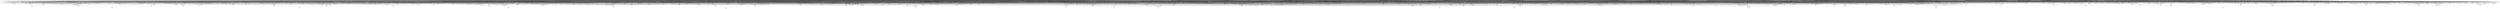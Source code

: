 strict digraph "g" {
pi01;
new_n30_;
pi02;
pi04;
pi06;
new_n31_;
pi07;
pi05;
new_n32_;
pi08;
new_n33_;
pi12;
pi10;
new_n34_;
new_n35_;
pi13;
pi03;
new_n36_;
new_n37_;
new_n38_;
new_n39_;
new_n40_;
new_n41_;
new_n42_;
new_n43_;
new_n44_;
pi11;
new_n45_;
new_n46_;
new_n47_;
new_n48_;
pi09;
new_n49_;
new_n50_;
new_n51_;
new_n52_;
new_n53_;
new_n54_;
new_n55_;
new_n56_;
new_n57_;
new_n58_;
new_n59_;
new_n60_;
new_n61_;
new_n62_;
new_n63_;
new_n64_;
new_n65_;
new_n66_;
new_n67_;
new_n68_;
new_n69_;
new_n70_;
new_n71_;
new_n72_;
new_n73_;
new_n74_;
new_n75_;
new_n76_;
new_n77_;
new_n78_;
new_n79_;
new_n80_;
new_n81_;
new_n82_;
new_n83_;
new_n84_;
new_n85_;
new_n86_;
new_n87_;
new_n88_;
new_n89_;
new_n90_;
new_n91_;
new_n92_;
new_n93_;
new_n94_;
new_n95_;
new_n96_;
new_n97_;
new_n98_;
new_n99_;
new_n100_;
new_n101_;
new_n102_;
new_n103_;
new_n104_;
new_n105_;
new_n106_;
new_n107_;
new_n108_;
new_n109_;
new_n110_;
new_n111_;
new_n112_;
new_n113_;
new_n114_;
new_n115_;
pi00;
new_n116_;
new_n117_;
new_n118_;
new_n119_;
new_n120_;
new_n121_;
new_n122_;
new_n123_;
new_n124_;
new_n125_;
new_n126_;
new_n127_;
new_n128_;
new_n129_;
new_n130_;
new_n131_;
new_n132_;
new_n133_;
new_n134_;
new_n135_;
new_n136_;
new_n137_;
new_n138_;
new_n139_;
new_n140_;
new_n141_;
new_n142_;
new_n143_;
new_n144_;
new_n145_;
new_n146_;
new_n147_;
new_n148_;
new_n149_;
new_n150_;
new_n151_;
new_n152_;
new_n153_;
new_n154_;
new_n155_;
new_n156_;
new_n157_;
new_n158_;
new_n159_;
new_n160_;
new_n161_;
new_n162_;
new_n163_;
new_n164_;
new_n165_;
new_n166_;
new_n167_;
new_n168_;
new_n169_;
new_n170_;
new_n171_;
new_n172_;
new_n173_;
new_n174_;
new_n175_;
new_n176_;
new_n177_;
new_n178_;
new_n179_;
new_n180_;
new_n181_;
new_n182_;
new_n183_;
new_n184_;
new_n185_;
new_n186_;
new_n187_;
new_n188_;
new_n189_;
new_n190_;
new_n191_;
new_n192_;
new_n193_;
new_n194_;
new_n195_;
new_n196_;
new_n197_;
new_n198_;
new_n199_;
new_n200_;
new_n201_;
new_n202_;
new_n203_;
new_n204_;
new_n205_;
new_n206_;
new_n207_;
new_n208_;
new_n209_;
new_n210_;
new_n211_;
new_n212_;
new_n213_;
new_n214_;
new_n215_;
new_n216_;
new_n217_;
new_n218_;
new_n219_;
new_n220_;
new_n221_;
new_n222_;
new_n223_;
new_n224_;
new_n225_;
new_n226_;
new_n227_;
new_n228_;
new_n229_;
new_n230_;
new_n231_;
new_n232_;
new_n233_;
new_n234_;
new_n235_;
new_n236_;
new_n237_;
new_n238_;
new_n239_;
new_n240_;
new_n241_;
new_n242_;
new_n243_;
new_n244_;
new_n245_;
new_n246_;
new_n247_;
new_n248_;
new_n249_;
new_n250_;
new_n251_;
new_n252_;
new_n253_;
new_n254_;
new_n255_;
new_n256_;
new_n257_;
new_n258_;
new_n259_;
new_n260_;
new_n261_;
new_n262_;
new_n263_;
new_n264_;
new_n265_;
new_n266_;
new_n267_;
new_n268_;
new_n269_;
new_n270_;
new_n271_;
new_n272_;
new_n273_;
new_n274_;
new_n275_;
new_n276_;
new_n277_;
new_n278_;
new_n279_;
new_n280_;
new_n281_;
new_n282_;
new_n283_;
new_n284_;
new_n285_;
new_n286_;
new_n287_;
new_n288_;
new_n289_;
new_n290_;
new_n291_;
new_n292_;
new_n293_;
new_n294_;
new_n295_;
new_n296_;
new_n297_;
new_n298_;
new_n299_;
new_n300_;
new_n301_;
new_n302_;
new_n303_;
new_n304_;
new_n305_;
new_n306_;
new_n307_;
new_n308_;
new_n309_;
new_n310_;
new_n311_;
new_n312_;
new_n313_;
new_n314_;
new_n315_;
new_n316_;
new_n317_;
new_n318_;
new_n319_;
new_n320_;
new_n321_;
new_n322_;
new_n323_;
new_n324_;
new_n325_;
new_n326_;
new_n327_;
new_n328_;
new_n329_;
new_n330_;
new_n331_;
new_n332_;
new_n333_;
new_n334_;
new_n335_;
new_n336_;
new_n337_;
new_n338_;
new_n339_;
new_n340_;
new_n341_;
new_n342_;
new_n343_;
new_n344_;
new_n345_;
new_n346_;
new_n347_;
new_n348_;
new_n349_;
new_n350_;
new_n351_;
new_n352_;
new_n353_;
new_n354_;
new_n355_;
new_n356_;
new_n357_;
new_n358_;
new_n359_;
new_n360_;
new_n361_;
new_n362_;
new_n363_;
new_n364_;
new_n365_;
new_n366_;
new_n367_;
new_n368_;
new_n369_;
new_n370_;
new_n371_;
new_n372_;
new_n373_;
new_n374_;
new_n375_;
new_n376_;
new_n377_;
new_n378_;
new_n379_;
new_n380_;
new_n381_;
new_n382_;
new_n383_;
new_n384_;
new_n385_;
new_n386_;
new_n387_;
new_n388_;
new_n389_;
new_n390_;
new_n391_;
po00;
new_n393_;
new_n394_;
new_n395_;
new_n396_;
new_n397_;
new_n398_;
new_n399_;
new_n400_;
new_n401_;
new_n402_;
new_n403_;
new_n404_;
new_n405_;
new_n406_;
new_n407_;
new_n408_;
new_n409_;
new_n410_;
new_n411_;
new_n412_;
new_n413_;
new_n414_;
new_n415_;
new_n416_;
new_n417_;
new_n418_;
new_n419_;
new_n420_;
new_n421_;
new_n422_;
new_n423_;
new_n424_;
new_n425_;
new_n426_;
new_n427_;
new_n428_;
new_n429_;
new_n430_;
new_n431_;
new_n432_;
new_n433_;
new_n434_;
new_n435_;
new_n436_;
new_n437_;
new_n438_;
new_n439_;
new_n440_;
new_n441_;
new_n442_;
new_n443_;
new_n444_;
new_n445_;
new_n446_;
new_n447_;
new_n448_;
new_n449_;
new_n450_;
new_n451_;
new_n452_;
new_n453_;
new_n454_;
new_n455_;
new_n456_;
new_n457_;
new_n458_;
new_n459_;
new_n460_;
new_n461_;
new_n462_;
new_n463_;
new_n464_;
new_n465_;
new_n466_;
new_n467_;
new_n468_;
new_n469_;
new_n470_;
new_n471_;
new_n472_;
new_n473_;
new_n474_;
new_n475_;
new_n476_;
new_n477_;
new_n478_;
new_n479_;
new_n480_;
new_n481_;
new_n482_;
new_n483_;
new_n484_;
new_n485_;
new_n486_;
new_n487_;
new_n488_;
new_n489_;
new_n490_;
new_n491_;
new_n492_;
new_n493_;
new_n494_;
new_n495_;
new_n496_;
new_n497_;
new_n498_;
new_n499_;
new_n500_;
new_n501_;
new_n502_;
new_n503_;
new_n504_;
new_n505_;
new_n506_;
new_n507_;
new_n508_;
new_n509_;
new_n510_;
new_n511_;
new_n512_;
new_n513_;
new_n514_;
new_n515_;
new_n516_;
new_n517_;
new_n518_;
new_n519_;
new_n520_;
new_n521_;
new_n522_;
new_n523_;
new_n524_;
new_n525_;
new_n526_;
new_n527_;
new_n528_;
new_n529_;
new_n530_;
new_n531_;
new_n532_;
new_n533_;
new_n534_;
new_n535_;
new_n536_;
new_n537_;
new_n538_;
new_n539_;
new_n540_;
new_n541_;
new_n542_;
new_n543_;
new_n544_;
new_n545_;
new_n546_;
new_n547_;
new_n548_;
new_n549_;
new_n550_;
new_n551_;
new_n552_;
new_n553_;
new_n554_;
new_n555_;
new_n556_;
new_n557_;
new_n558_;
new_n559_;
new_n560_;
new_n561_;
new_n562_;
new_n563_;
new_n564_;
new_n565_;
new_n566_;
new_n567_;
new_n568_;
new_n569_;
new_n570_;
new_n571_;
new_n572_;
new_n573_;
new_n574_;
new_n575_;
new_n576_;
new_n577_;
new_n578_;
new_n579_;
new_n580_;
new_n581_;
new_n582_;
new_n583_;
new_n584_;
new_n585_;
new_n586_;
new_n587_;
new_n588_;
new_n589_;
new_n590_;
new_n591_;
new_n592_;
po01;
new_n594_;
new_n595_;
new_n596_;
new_n597_;
new_n598_;
new_n599_;
new_n600_;
new_n601_;
new_n602_;
new_n603_;
new_n604_;
new_n605_;
new_n606_;
new_n607_;
new_n608_;
new_n609_;
new_n610_;
new_n611_;
new_n612_;
new_n613_;
new_n614_;
new_n615_;
new_n616_;
new_n617_;
new_n618_;
new_n619_;
new_n620_;
new_n621_;
new_n622_;
new_n623_;
new_n624_;
new_n625_;
new_n626_;
new_n627_;
new_n628_;
new_n629_;
new_n630_;
new_n631_;
new_n632_;
new_n633_;
new_n634_;
new_n635_;
new_n636_;
new_n637_;
new_n638_;
new_n639_;
new_n640_;
new_n641_;
new_n642_;
new_n643_;
new_n644_;
new_n645_;
new_n646_;
new_n647_;
new_n648_;
new_n649_;
new_n650_;
new_n651_;
new_n652_;
new_n653_;
new_n654_;
new_n655_;
new_n656_;
new_n657_;
new_n658_;
new_n659_;
new_n660_;
new_n661_;
new_n662_;
new_n663_;
new_n664_;
new_n665_;
new_n666_;
new_n667_;
new_n668_;
new_n669_;
new_n670_;
new_n671_;
new_n672_;
new_n673_;
new_n674_;
new_n675_;
new_n676_;
new_n677_;
new_n678_;
new_n679_;
new_n680_;
new_n681_;
new_n682_;
new_n683_;
new_n684_;
new_n685_;
new_n686_;
new_n687_;
new_n688_;
new_n689_;
new_n690_;
new_n691_;
new_n692_;
new_n693_;
new_n694_;
new_n695_;
new_n696_;
new_n697_;
new_n698_;
new_n699_;
new_n700_;
new_n701_;
new_n702_;
new_n703_;
new_n704_;
new_n705_;
new_n706_;
new_n707_;
new_n708_;
new_n709_;
new_n710_;
new_n711_;
new_n712_;
new_n713_;
new_n714_;
new_n715_;
new_n716_;
new_n717_;
new_n718_;
new_n719_;
new_n720_;
new_n721_;
new_n722_;
new_n723_;
new_n724_;
new_n725_;
new_n726_;
new_n727_;
new_n728_;
new_n729_;
new_n730_;
new_n731_;
new_n732_;
new_n733_;
new_n734_;
new_n735_;
new_n736_;
new_n737_;
new_n738_;
new_n739_;
new_n740_;
new_n741_;
new_n742_;
new_n743_;
new_n744_;
new_n745_;
new_n746_;
new_n747_;
new_n748_;
new_n749_;
new_n750_;
new_n751_;
new_n752_;
new_n753_;
new_n754_;
new_n755_;
new_n756_;
new_n757_;
new_n758_;
new_n759_;
new_n760_;
new_n761_;
new_n762_;
new_n763_;
new_n764_;
new_n765_;
new_n766_;
new_n767_;
new_n768_;
new_n769_;
new_n770_;
new_n771_;
new_n772_;
new_n773_;
new_n774_;
new_n775_;
new_n776_;
new_n777_;
new_n778_;
new_n779_;
new_n780_;
new_n781_;
new_n782_;
new_n783_;
new_n784_;
new_n785_;
new_n786_;
new_n787_;
new_n788_;
new_n789_;
new_n790_;
new_n791_;
new_n792_;
new_n793_;
po02;
new_n795_;
new_n796_;
new_n797_;
new_n798_;
new_n799_;
new_n800_;
new_n801_;
new_n802_;
new_n803_;
new_n804_;
new_n805_;
new_n806_;
new_n807_;
new_n808_;
new_n809_;
new_n810_;
new_n811_;
new_n812_;
new_n813_;
new_n814_;
new_n815_;
new_n816_;
new_n817_;
new_n818_;
new_n819_;
new_n820_;
new_n821_;
new_n822_;
new_n823_;
new_n824_;
new_n825_;
new_n826_;
new_n827_;
new_n828_;
new_n829_;
new_n830_;
new_n831_;
new_n832_;
new_n833_;
new_n834_;
new_n835_;
new_n836_;
new_n837_;
new_n838_;
new_n839_;
new_n840_;
new_n841_;
new_n842_;
new_n843_;
new_n844_;
new_n845_;
new_n846_;
new_n847_;
new_n848_;
new_n849_;
new_n850_;
new_n851_;
new_n852_;
new_n853_;
new_n854_;
new_n855_;
new_n856_;
new_n857_;
new_n858_;
new_n859_;
new_n860_;
new_n861_;
new_n862_;
new_n863_;
new_n864_;
new_n865_;
new_n866_;
new_n867_;
new_n868_;
new_n869_;
new_n870_;
new_n871_;
new_n872_;
new_n873_;
new_n874_;
new_n875_;
new_n876_;
new_n877_;
new_n878_;
new_n879_;
new_n880_;
new_n881_;
new_n882_;
new_n883_;
new_n884_;
new_n885_;
new_n886_;
new_n887_;
new_n888_;
new_n889_;
new_n890_;
new_n891_;
new_n892_;
new_n893_;
new_n894_;
new_n895_;
new_n896_;
new_n897_;
new_n898_;
new_n899_;
new_n900_;
new_n901_;
new_n902_;
new_n903_;
new_n904_;
new_n905_;
new_n906_;
new_n907_;
new_n908_;
new_n909_;
new_n910_;
new_n911_;
new_n912_;
new_n913_;
new_n914_;
new_n915_;
new_n916_;
new_n917_;
new_n918_;
new_n919_;
new_n920_;
new_n921_;
new_n922_;
new_n923_;
new_n924_;
new_n925_;
new_n926_;
new_n927_;
new_n928_;
new_n929_;
new_n930_;
new_n931_;
new_n932_;
new_n933_;
new_n934_;
new_n935_;
new_n936_;
new_n937_;
new_n938_;
new_n939_;
new_n940_;
new_n941_;
new_n942_;
new_n943_;
new_n944_;
new_n945_;
new_n946_;
new_n947_;
new_n948_;
new_n949_;
new_n950_;
new_n951_;
new_n952_;
new_n953_;
new_n954_;
new_n955_;
new_n956_;
new_n957_;
new_n958_;
new_n959_;
new_n960_;
new_n961_;
new_n962_;
new_n963_;
new_n964_;
new_n965_;
new_n966_;
new_n967_;
new_n968_;
new_n969_;
new_n970_;
new_n971_;
new_n972_;
new_n973_;
new_n974_;
new_n975_;
new_n976_;
new_n977_;
new_n978_;
new_n979_;
new_n980_;
new_n981_;
new_n982_;
new_n983_;
new_n984_;
new_n985_;
new_n986_;
new_n987_;
new_n988_;
new_n989_;
new_n990_;
new_n991_;
new_n992_;
new_n993_;
new_n994_;
new_n995_;
new_n996_;
new_n997_;
new_n998_;
new_n999_;
new_n1000_;
new_n1001_;
new_n1002_;
new_n1003_;
new_n1004_;
new_n1005_;
new_n1006_;
new_n1007_;
new_n1008_;
po03;
new_n1010_;
new_n1011_;
new_n1012_;
new_n1013_;
new_n1014_;
new_n1015_;
new_n1016_;
new_n1017_;
new_n1018_;
new_n1019_;
new_n1020_;
new_n1021_;
new_n1022_;
new_n1023_;
new_n1024_;
new_n1025_;
new_n1026_;
new_n1027_;
new_n1028_;
new_n1029_;
new_n1030_;
new_n1031_;
new_n1032_;
new_n1033_;
new_n1034_;
new_n1035_;
new_n1036_;
new_n1037_;
new_n1038_;
new_n1039_;
new_n1040_;
new_n1041_;
new_n1042_;
new_n1043_;
new_n1044_;
new_n1045_;
new_n1046_;
new_n1047_;
new_n1048_;
new_n1049_;
new_n1050_;
new_n1051_;
new_n1052_;
new_n1053_;
new_n1054_;
new_n1055_;
new_n1056_;
new_n1057_;
new_n1058_;
new_n1059_;
new_n1060_;
new_n1061_;
new_n1062_;
new_n1063_;
new_n1064_;
new_n1065_;
new_n1066_;
new_n1067_;
new_n1068_;
new_n1069_;
new_n1070_;
new_n1071_;
new_n1072_;
new_n1073_;
new_n1074_;
new_n1075_;
new_n1076_;
new_n1077_;
new_n1078_;
new_n1079_;
new_n1080_;
new_n1081_;
new_n1082_;
new_n1083_;
new_n1084_;
new_n1085_;
new_n1086_;
new_n1087_;
new_n1088_;
new_n1089_;
new_n1090_;
new_n1091_;
new_n1092_;
new_n1093_;
new_n1094_;
new_n1095_;
new_n1096_;
new_n1097_;
new_n1098_;
new_n1099_;
new_n1100_;
new_n1101_;
new_n1102_;
new_n1103_;
new_n1104_;
new_n1105_;
new_n1106_;
new_n1107_;
new_n1108_;
new_n1109_;
new_n1110_;
new_n1111_;
new_n1112_;
new_n1113_;
new_n1114_;
new_n1115_;
new_n1116_;
new_n1117_;
new_n1118_;
new_n1119_;
new_n1120_;
new_n1121_;
new_n1122_;
new_n1123_;
new_n1124_;
new_n1125_;
new_n1126_;
new_n1127_;
new_n1128_;
new_n1129_;
new_n1130_;
new_n1131_;
new_n1132_;
new_n1133_;
new_n1134_;
new_n1135_;
new_n1136_;
new_n1137_;
new_n1138_;
new_n1139_;
new_n1140_;
new_n1141_;
new_n1142_;
new_n1143_;
new_n1144_;
new_n1145_;
new_n1146_;
new_n1147_;
new_n1148_;
new_n1149_;
new_n1150_;
new_n1151_;
new_n1152_;
new_n1153_;
new_n1154_;
new_n1155_;
new_n1156_;
new_n1157_;
new_n1158_;
new_n1159_;
new_n1160_;
new_n1161_;
new_n1162_;
new_n1163_;
new_n1164_;
new_n1165_;
new_n1166_;
new_n1167_;
new_n1168_;
new_n1169_;
new_n1170_;
new_n1171_;
new_n1172_;
new_n1173_;
new_n1174_;
new_n1175_;
new_n1176_;
new_n1177_;
new_n1178_;
new_n1179_;
new_n1180_;
new_n1181_;
new_n1182_;
new_n1183_;
new_n1184_;
new_n1185_;
new_n1186_;
new_n1187_;
new_n1188_;
new_n1189_;
po04;
new_n1191_;
new_n1192_;
new_n1193_;
new_n1194_;
new_n1195_;
new_n1196_;
new_n1197_;
new_n1198_;
new_n1199_;
new_n1200_;
new_n1201_;
new_n1202_;
new_n1203_;
new_n1204_;
new_n1205_;
new_n1206_;
new_n1207_;
new_n1208_;
new_n1209_;
new_n1210_;
new_n1211_;
new_n1212_;
new_n1213_;
new_n1214_;
new_n1215_;
new_n1216_;
new_n1217_;
new_n1218_;
new_n1219_;
new_n1220_;
new_n1221_;
new_n1222_;
new_n1223_;
new_n1224_;
new_n1225_;
new_n1226_;
new_n1227_;
new_n1228_;
new_n1229_;
new_n1230_;
new_n1231_;
new_n1232_;
new_n1233_;
new_n1234_;
new_n1235_;
new_n1236_;
new_n1237_;
new_n1238_;
new_n1239_;
new_n1240_;
new_n1241_;
new_n1242_;
new_n1243_;
new_n1244_;
new_n1245_;
new_n1246_;
new_n1247_;
new_n1248_;
new_n1249_;
new_n1250_;
new_n1251_;
new_n1252_;
new_n1253_;
new_n1254_;
new_n1255_;
new_n1256_;
new_n1257_;
new_n1258_;
new_n1259_;
new_n1260_;
new_n1261_;
new_n1262_;
new_n1263_;
new_n1264_;
new_n1265_;
new_n1266_;
new_n1267_;
new_n1268_;
new_n1269_;
new_n1270_;
new_n1271_;
new_n1272_;
new_n1273_;
new_n1274_;
new_n1275_;
new_n1276_;
new_n1277_;
new_n1278_;
new_n1279_;
new_n1280_;
new_n1281_;
new_n1282_;
new_n1283_;
new_n1284_;
new_n1285_;
new_n1286_;
new_n1287_;
new_n1288_;
new_n1289_;
new_n1290_;
new_n1291_;
new_n1292_;
new_n1293_;
new_n1294_;
new_n1295_;
new_n1296_;
new_n1297_;
new_n1298_;
new_n1299_;
new_n1300_;
new_n1301_;
new_n1302_;
new_n1303_;
new_n1304_;
new_n1305_;
new_n1306_;
new_n1307_;
new_n1308_;
new_n1309_;
new_n1310_;
new_n1311_;
new_n1312_;
new_n1313_;
new_n1314_;
new_n1315_;
new_n1316_;
new_n1317_;
new_n1318_;
new_n1319_;
new_n1320_;
new_n1321_;
new_n1322_;
new_n1323_;
new_n1324_;
new_n1325_;
new_n1326_;
new_n1327_;
new_n1328_;
new_n1329_;
new_n1330_;
new_n1331_;
new_n1332_;
new_n1333_;
new_n1334_;
new_n1335_;
new_n1336_;
new_n1337_;
new_n1338_;
new_n1339_;
new_n1340_;
new_n1341_;
new_n1342_;
new_n1343_;
new_n1344_;
new_n1345_;
new_n1346_;
new_n1347_;
new_n1348_;
new_n1349_;
new_n1350_;
new_n1351_;
new_n1352_;
new_n1353_;
po05;
new_n1355_;
new_n1356_;
new_n1357_;
new_n1358_;
new_n1359_;
new_n1360_;
new_n1361_;
new_n1362_;
new_n1363_;
new_n1364_;
new_n1365_;
new_n1366_;
new_n1367_;
new_n1368_;
new_n1369_;
new_n1370_;
new_n1371_;
new_n1372_;
new_n1373_;
new_n1374_;
new_n1375_;
new_n1376_;
new_n1377_;
new_n1378_;
new_n1379_;
new_n1380_;
new_n1381_;
new_n1382_;
new_n1383_;
new_n1384_;
new_n1385_;
new_n1386_;
new_n1387_;
new_n1388_;
new_n1389_;
new_n1390_;
new_n1391_;
new_n1392_;
po06;
new_n1394_;
new_n1395_;
new_n1396_;
new_n1397_;
new_n1398_;
new_n1399_;
new_n1400_;
new_n1401_;
new_n1402_;
new_n1403_;
new_n1404_;
new_n1405_;
new_n1406_;
new_n1407_;
po07;
new_n1409_;
new_n1410_;
new_n1411_;
new_n1412_;
new_n1413_;
new_n1414_;
new_n1415_;
new_n1416_;
new_n1417_;
new_n1418_;
new_n1419_;
new_n1420_;
new_n1421_;
new_n1422_;
new_n1423_;
new_n1424_;
new_n1425_;
new_n1426_;
new_n1427_;
new_n1428_;
new_n1429_;
new_n1430_;
new_n1431_;
new_n1432_;
new_n1433_;
new_n1434_;
new_n1435_;
new_n1436_;
new_n1437_;
new_n1438_;
new_n1439_;
new_n1440_;
new_n1441_;
new_n1442_;
new_n1443_;
new_n1444_;
new_n1445_;
new_n1446_;
new_n1447_;
new_n1448_;
new_n1449_;
new_n1450_;
new_n1451_;
new_n1452_;
new_n1453_;
new_n1454_;
new_n1455_;
new_n1456_;
new_n1457_;
new_n1458_;
new_n1459_;
new_n1460_;
new_n1461_;
new_n1462_;
new_n1463_;
new_n1464_;
new_n1465_;
new_n1466_;
new_n1467_;
new_n1468_;
new_n1469_;
new_n1470_;
new_n1471_;
new_n1472_;
new_n1473_;
new_n1474_;
new_n1475_;
new_n1476_;
new_n1477_;
new_n1478_;
new_n1479_;
new_n1480_;
new_n1481_;
new_n1482_;
new_n1483_;
new_n1484_;
new_n1485_;
new_n1486_;
new_n1487_;
new_n1488_;
new_n1489_;
new_n1490_;
new_n1491_;
new_n1492_;
new_n1493_;
new_n1494_;
po08;
new_n1496_;
new_n1497_;
new_n1498_;
new_n1499_;
new_n1500_;
new_n1501_;
new_n1502_;
new_n1503_;
new_n1504_;
new_n1505_;
new_n1506_;
new_n1507_;
new_n1508_;
new_n1509_;
new_n1510_;
new_n1511_;
new_n1512_;
new_n1513_;
new_n1514_;
new_n1515_;
new_n1516_;
new_n1517_;
new_n1518_;
new_n1519_;
new_n1520_;
new_n1521_;
new_n1522_;
new_n1523_;
new_n1524_;
new_n1525_;
new_n1526_;
new_n1527_;
new_n1528_;
new_n1529_;
new_n1530_;
new_n1531_;
new_n1532_;
new_n1533_;
new_n1534_;
new_n1535_;
new_n1536_;
new_n1537_;
new_n1538_;
new_n1539_;
new_n1540_;
new_n1541_;
new_n1542_;
new_n1543_;
new_n1544_;
new_n1545_;
new_n1546_;
new_n1547_;
new_n1548_;
new_n1549_;
new_n1550_;
new_n1551_;
new_n1552_;
new_n1553_;
new_n1554_;
new_n1555_;
new_n1556_;
new_n1557_;
new_n1558_;
new_n1559_;
new_n1560_;
new_n1561_;
new_n1562_;
new_n1563_;
new_n1564_;
new_n1565_;
new_n1566_;
new_n1567_;
new_n1568_;
new_n1569_;
new_n1570_;
new_n1571_;
new_n1572_;
new_n1573_;
new_n1574_;
new_n1575_;
new_n1576_;
new_n1577_;
new_n1578_;
new_n1579_;
new_n1580_;
new_n1581_;
new_n1582_;
new_n1583_;
new_n1584_;
new_n1585_;
new_n1586_;
new_n1587_;
new_n1588_;
new_n1589_;
new_n1590_;
new_n1591_;
new_n1592_;
new_n1593_;
new_n1594_;
new_n1595_;
new_n1596_;
new_n1597_;
new_n1598_;
new_n1599_;
new_n1600_;
new_n1601_;
new_n1602_;
new_n1603_;
new_n1604_;
new_n1605_;
new_n1606_;
new_n1607_;
new_n1608_;
new_n1609_;
new_n1610_;
new_n1611_;
new_n1612_;
new_n1613_;
new_n1614_;
new_n1615_;
po09;
new_n1617_;
new_n1618_;
new_n1619_;
new_n1620_;
new_n1621_;
new_n1622_;
new_n1623_;
new_n1624_;
new_n1625_;
new_n1626_;
new_n1627_;
new_n1628_;
new_n1629_;
new_n1630_;
new_n1631_;
new_n1632_;
new_n1633_;
new_n1634_;
new_n1635_;
new_n1636_;
new_n1637_;
new_n1638_;
new_n1639_;
new_n1640_;
new_n1641_;
new_n1642_;
new_n1643_;
new_n1644_;
new_n1645_;
new_n1646_;
new_n1647_;
new_n1648_;
new_n1649_;
new_n1650_;
new_n1651_;
new_n1652_;
new_n1653_;
new_n1654_;
new_n1655_;
new_n1656_;
new_n1657_;
new_n1658_;
new_n1659_;
new_n1660_;
new_n1661_;
new_n1662_;
new_n1663_;
new_n1664_;
new_n1665_;
new_n1666_;
new_n1667_;
new_n1668_;
new_n1669_;
new_n1670_;
new_n1671_;
new_n1672_;
new_n1673_;
new_n1674_;
new_n1675_;
new_n1676_;
new_n1677_;
new_n1678_;
new_n1679_;
new_n1680_;
new_n1681_;
new_n1682_;
new_n1683_;
new_n1684_;
new_n1685_;
new_n1686_;
new_n1687_;
new_n1688_;
new_n1689_;
new_n1690_;
new_n1691_;
new_n1692_;
new_n1693_;
new_n1694_;
new_n1695_;
new_n1696_;
new_n1697_;
new_n1698_;
new_n1699_;
new_n1700_;
new_n1701_;
new_n1702_;
new_n1703_;
new_n1704_;
new_n1705_;
new_n1706_;
new_n1707_;
new_n1708_;
new_n1709_;
new_n1710_;
new_n1711_;
new_n1712_;
new_n1713_;
new_n1714_;
new_n1715_;
new_n1716_;
new_n1717_;
new_n1718_;
new_n1719_;
new_n1720_;
new_n1721_;
new_n1722_;
new_n1723_;
new_n1724_;
new_n1725_;
new_n1726_;
new_n1727_;
new_n1728_;
new_n1729_;
new_n1730_;
new_n1731_;
new_n1732_;
new_n1733_;
new_n1734_;
new_n1735_;
new_n1736_;
new_n1737_;
new_n1738_;
new_n1739_;
new_n1740_;
new_n1741_;
new_n1742_;
new_n1743_;
new_n1744_;
new_n1745_;
new_n1746_;
new_n1747_;
new_n1748_;
new_n1749_;
new_n1750_;
po10;
new_n1752_;
new_n1753_;
new_n1754_;
new_n1755_;
new_n1756_;
new_n1757_;
new_n1758_;
new_n1759_;
new_n1760_;
new_n1761_;
new_n1762_;
new_n1763_;
new_n1764_;
new_n1765_;
new_n1766_;
new_n1767_;
new_n1768_;
new_n1769_;
new_n1770_;
new_n1771_;
new_n1772_;
new_n1773_;
new_n1774_;
new_n1775_;
new_n1776_;
new_n1777_;
new_n1778_;
new_n1779_;
new_n1780_;
new_n1781_;
new_n1782_;
new_n1783_;
new_n1784_;
new_n1785_;
new_n1786_;
new_n1787_;
new_n1788_;
new_n1789_;
new_n1790_;
new_n1791_;
new_n1792_;
new_n1793_;
new_n1794_;
new_n1795_;
new_n1796_;
new_n1797_;
new_n1798_;
new_n1799_;
new_n1800_;
new_n1801_;
new_n1802_;
new_n1803_;
new_n1804_;
new_n1805_;
new_n1806_;
new_n1807_;
new_n1808_;
new_n1809_;
new_n1810_;
new_n1811_;
new_n1812_;
new_n1813_;
new_n1814_;
new_n1815_;
new_n1816_;
new_n1817_;
new_n1818_;
new_n1819_;
new_n1820_;
new_n1821_;
new_n1822_;
new_n1823_;
new_n1824_;
new_n1825_;
new_n1826_;
new_n1827_;
new_n1828_;
new_n1829_;
new_n1830_;
new_n1831_;
new_n1832_;
new_n1833_;
new_n1834_;
new_n1835_;
new_n1836_;
new_n1837_;
new_n1838_;
new_n1839_;
new_n1840_;
new_n1841_;
new_n1842_;
new_n1843_;
new_n1844_;
new_n1845_;
new_n1846_;
new_n1847_;
new_n1848_;
new_n1849_;
new_n1850_;
new_n1851_;
new_n1852_;
po11;
new_n1854_;
new_n1855_;
new_n1856_;
new_n1857_;
new_n1858_;
new_n1859_;
new_n1860_;
new_n1861_;
new_n1862_;
new_n1863_;
new_n1864_;
new_n1865_;
new_n1866_;
new_n1867_;
new_n1868_;
new_n1869_;
new_n1870_;
new_n1871_;
new_n1872_;
new_n1873_;
new_n1874_;
new_n1875_;
new_n1876_;
new_n1877_;
new_n1878_;
new_n1879_;
new_n1880_;
new_n1881_;
new_n1882_;
new_n1883_;
new_n1884_;
new_n1885_;
new_n1886_;
new_n1887_;
new_n1888_;
new_n1889_;
new_n1890_;
new_n1891_;
new_n1892_;
new_n1893_;
new_n1894_;
new_n1895_;
new_n1896_;
new_n1897_;
new_n1898_;
new_n1899_;
new_n1900_;
new_n1901_;
new_n1902_;
new_n1903_;
new_n1904_;
new_n1905_;
new_n1906_;
new_n1907_;
new_n1908_;
new_n1909_;
new_n1910_;
new_n1911_;
new_n1912_;
new_n1913_;
new_n1914_;
new_n1915_;
new_n1916_;
new_n1917_;
new_n1918_;
new_n1919_;
new_n1920_;
new_n1921_;
new_n1922_;
new_n1923_;
new_n1924_;
new_n1925_;
new_n1926_;
new_n1927_;
new_n1928_;
new_n1929_;
new_n1930_;
new_n1931_;
new_n1932_;
new_n1933_;
new_n1934_;
new_n1935_;
new_n1936_;
new_n1937_;
new_n1938_;
new_n1939_;
new_n1940_;
new_n1941_;
new_n1942_;
new_n1943_;
new_n1944_;
new_n1945_;
new_n1946_;
new_n1947_;
new_n1948_;
new_n1949_;
new_n1950_;
new_n1951_;
new_n1952_;
new_n1953_;
new_n1954_;
new_n1955_;
new_n1956_;
new_n1957_;
new_n1958_;
new_n1959_;
new_n1960_;
new_n1961_;
new_n1962_;
new_n1963_;
new_n1964_;
new_n1965_;
new_n1966_;
new_n1967_;
new_n1968_;
new_n1969_;
new_n1970_;
new_n1971_;
new_n1972_;
new_n1973_;
new_n1974_;
new_n1975_;
new_n1976_;
new_n1977_;
new_n1978_;
new_n1979_;
new_n1980_;
new_n1981_;
new_n1982_;
new_n1983_;
new_n1984_;
new_n1985_;
new_n1986_;
new_n1987_;
new_n1988_;
new_n1989_;
new_n1990_;
new_n1991_;
new_n1992_;
new_n1993_;
new_n1994_;
new_n1995_;
new_n1996_;
new_n1997_;
new_n1998_;
new_n1999_;
new_n2000_;
new_n2001_;
new_n2002_;
new_n2003_;
new_n2004_;
new_n2005_;
new_n2006_;
new_n2007_;
new_n2008_;
new_n2009_;
new_n2010_;
new_n2011_;
new_n2012_;
new_n2013_;
new_n2014_;
new_n2015_;
new_n2016_;
new_n2017_;
new_n2018_;
new_n2019_;
new_n2020_;
new_n2021_;
new_n2022_;
new_n2023_;
new_n2024_;
new_n2025_;
new_n2026_;
new_n2027_;
new_n2028_;
new_n2029_;
new_n2030_;
new_n2031_;
new_n2032_;
new_n2033_;
new_n2034_;
new_n2035_;
new_n2036_;
new_n2037_;
new_n2038_;
new_n2039_;
new_n2040_;
new_n2041_;
new_n2042_;
new_n2043_;
new_n2044_;
new_n2045_;
new_n2046_;
new_n2047_;
new_n2048_;
new_n2049_;
new_n2050_;
new_n2051_;
new_n2052_;
new_n2053_;
new_n2054_;
new_n2055_;
new_n2056_;
new_n2057_;
new_n2058_;
new_n2059_;
new_n2060_;
new_n2061_;
new_n2062_;
new_n2063_;
new_n2064_;
new_n2065_;
new_n2066_;
new_n2067_;
new_n2068_;
new_n2069_;
new_n2070_;
new_n2071_;
new_n2072_;
new_n2073_;
new_n2074_;
new_n2075_;
new_n2076_;
new_n2077_;
new_n2078_;
new_n2079_;
new_n2080_;
new_n2081_;
new_n2082_;
new_n2083_;
new_n2084_;
new_n2085_;
new_n2086_;
new_n2087_;
new_n2088_;
new_n2089_;
new_n2090_;
new_n2091_;
new_n2092_;
new_n2093_;
new_n2094_;
new_n2095_;
new_n2096_;
new_n2097_;
new_n2098_;
new_n2099_;
new_n2100_;
new_n2101_;
new_n2102_;
new_n2103_;
new_n2104_;
new_n2105_;
new_n2106_;
new_n2107_;
new_n2108_;
new_n2109_;
new_n2110_;
new_n2111_;
new_n2112_;
new_n2113_;
new_n2114_;
new_n2115_;
new_n2116_;
new_n2117_;
new_n2118_;
new_n2119_;
new_n2120_;
new_n2121_;
new_n2122_;
new_n2123_;
new_n2124_;
new_n2125_;
new_n2126_;
new_n2127_;
new_n2128_;
new_n2129_;
new_n2130_;
new_n2131_;
new_n2132_;
new_n2133_;
new_n2134_;
new_n2135_;
new_n2136_;
new_n2137_;
new_n2138_;
new_n2139_;
new_n2140_;
new_n2141_;
new_n2142_;
new_n2143_;
new_n2144_;
new_n2145_;
new_n2146_;
new_n2147_;
new_n2148_;
new_n2149_;
new_n2150_;
new_n2151_;
new_n2152_;
new_n2153_;
new_n2154_;
new_n2155_;
new_n2156_;
new_n2157_;
new_n2158_;
new_n2159_;
new_n2160_;
new_n2161_;
new_n2162_;
new_n2163_;
new_n2164_;
new_n2165_;
new_n2166_;
new_n2167_;
new_n2168_;
new_n2169_;
new_n2170_;
new_n2171_;
new_n2172_;
new_n2173_;
new_n2174_;
new_n2175_;
new_n2176_;
new_n2177_;
new_n2178_;
new_n2179_;
new_n2180_;
new_n2181_;
new_n2182_;
new_n2183_;
new_n2184_;
new_n2185_;
new_n2186_;
new_n2187_;
new_n2188_;
new_n2189_;
new_n2190_;
new_n2191_;
new_n2192_;
new_n2193_;
new_n2194_;
new_n2195_;
new_n2196_;
new_n2197_;
new_n2198_;
new_n2199_;
new_n2200_;
new_n2201_;
new_n2202_;
new_n2203_;
new_n2204_;
new_n2205_;
new_n2206_;
new_n2207_;
new_n2208_;
new_n2209_;
new_n2210_;
new_n2211_;
new_n2212_;
new_n2213_;
new_n2214_;
new_n2215_;
new_n2216_;
new_n2217_;
new_n2218_;
new_n2219_;
new_n2220_;
new_n2221_;
new_n2222_;
new_n2223_;
new_n2224_;
new_n2225_;
new_n2226_;
new_n2227_;
new_n2228_;
new_n2229_;
new_n2230_;
new_n2231_;
new_n2232_;
new_n2233_;
new_n2234_;
new_n2235_;
new_n2236_;
new_n2237_;
new_n2238_;
new_n2239_;
new_n2240_;
new_n2241_;
new_n2242_;
new_n2243_;
new_n2244_;
new_n2245_;
new_n2246_;
new_n2247_;
new_n2248_;
new_n2249_;
new_n2250_;
new_n2251_;
po12;
new_n2253_;
new_n2254_;
new_n2255_;
new_n2256_;
new_n2257_;
new_n2258_;
new_n2259_;
new_n2260_;
new_n2261_;
new_n2262_;
new_n2263_;
new_n2264_;
po13;
"out:po00";
"out:po01";
"out:po02";
"out:po03";
"out:po04";
"out:po05";
"out:po06";
"out:po07";
"out:po08";
"out:po09";
"out:po10";
"out:po11";
"out:po12";
"out:po13";
pi01 -> new_n30_;
pi01 -> new_n36_;
pi01 -> new_n40_;
pi01 -> new_n47_;
pi01 -> new_n116_;
pi01 -> new_n148_;
pi01 -> new_n155_;
pi01 -> new_n220_;
pi01 -> new_n238_;
pi01 -> new_n242_;
pi01 -> new_n439_;
pi01 -> new_n456_;
pi01 -> new_n466_;
pi01 -> new_n501_;
pi01 -> new_n603_;
pi01 -> new_n609_;
pi01 -> new_n621_;
pi01 -> new_n684_;
pi01 -> new_n1023_;
pi01 -> new_n1073_;
pi01 -> new_n1191_;
pi01 -> new_n1368_;
pi01 -> new_n1374_;
pi01 -> new_n1497_;
pi01 -> new_n1919_;
pi01 -> new_n1925_;
pi01 -> new_n1932_;
pi01 -> new_n1972_;
pi01 -> new_n1974_;
pi01 -> new_n2021_;
pi01 -> new_n2023_;
pi01 -> new_n2028_;
pi01 -> new_n2101_;
pi01 -> new_n2105_;
pi01 -> new_n2107_;
pi01 -> new_n2117_;
pi01 -> new_n2122_;
pi01 -> new_n2123_;
pi01 -> new_n2225_;
pi01 -> new_n2226_;
pi01 -> new_n2232_;
pi01 -> new_n2234_;
pi01 -> new_n2235_;
pi01 -> new_n2237_;
pi01 -> new_n2240_;
new_n30_ -> new_n35_;
new_n30_ -> new_n52_;
new_n30_ -> new_n58_;
new_n30_ -> new_n68_;
new_n30_ -> new_n72_;
new_n30_ -> new_n83_;
new_n30_ -> new_n88_;
new_n30_ -> new_n331_;
new_n30_ -> new_n341_;
new_n30_ -> new_n371_;
new_n30_ -> new_n378_;
new_n30_ -> new_n386_;
new_n30_ -> new_n615_;
new_n30_ -> new_n627_;
new_n30_ -> new_n658_;
new_n30_ -> new_n851_;
new_n30_ -> new_n923_;
new_n30_ -> new_n933_;
new_n30_ -> new_n946_;
new_n30_ -> new_n960_;
new_n30_ -> new_n1025_;
new_n30_ -> new_n1027_;
new_n30_ -> new_n1034_;
new_n30_ -> new_n1138_;
new_n30_ -> new_n1637_;
new_n30_ -> new_n1656_;
new_n30_ -> new_n1660_;
new_n30_ -> new_n1766_;
new_n30_ -> new_n1841_;
pi02 -> new_n30_;
pi02 -> new_n40_;
pi02 -> new_n47_;
pi02 -> new_n111_;
pi02 -> new_n183_;
pi02 -> new_n189_;
pi02 -> new_n220_;
pi02 -> new_n238_;
pi02 -> new_n393_;
pi02 -> new_n439_;
pi02 -> new_n453_;
pi02 -> new_n466_;
pi02 -> new_n469_;
pi02 -> new_n501_;
pi02 -> new_n594_;
pi02 -> new_n596_;
pi02 -> new_n603_;
pi02 -> new_n639_;
pi02 -> new_n666_;
pi02 -> new_n667_;
pi02 -> new_n1023_;
pi02 -> new_n1035_;
pi02 -> new_n1037_;
pi02 -> new_n1073_;
pi02 -> new_n1191_;
pi02 -> new_n1355_;
pi02 -> new_n1363_;
pi02 -> new_n1368_;
pi02 -> new_n1374_;
pi02 -> new_n1384_;
pi02 -> new_n1441_;
pi02 -> new_n1855_;
pi02 -> new_n1866_;
pi02 -> new_n1870_;
pi02 -> new_n1879_;
pi02 -> new_n1880_;
pi02 -> new_n1888_;
pi02 -> new_n1894_;
pi02 -> new_n1900_;
pi02 -> new_n1902_;
pi02 -> new_n1908_;
pi02 -> new_n1912_;
pi02 -> new_n1914_;
pi02 -> new_n1920_;
pi02 -> new_n1925_;
pi02 -> new_n1929_;
pi02 -> new_n1987_;
pi02 -> new_n1993_;
pi02 -> new_n1994_;
pi02 -> new_n1997_;
pi02 -> new_n1999_;
pi02 -> new_n2034_;
pi02 -> new_n2037_;
pi02 -> new_n2042_;
pi02 -> new_n2047_;
pi02 -> new_n2051_;
pi02 -> new_n2052_;
pi02 -> new_n2054_;
pi02 -> new_n2062_;
pi02 -> new_n2066_;
pi02 -> new_n2071_;
pi02 -> new_n2082_;
pi02 -> new_n2117_;
pi02 -> new_n2130_;
pi02 -> new_n2134_;
pi02 -> new_n2144_;
pi02 -> new_n2148_;
pi02 -> new_n2155_;
pi02 -> new_n2158_;
pi02 -> new_n2162_;
pi02 -> new_n2170_;
pi02 -> new_n2214_;
pi02 -> new_n2219_;
pi02 -> new_n2232_;
pi02 -> new_n2247_;
pi04 -> new_n30_;
pi04 -> new_n36_;
pi04 -> new_n42_;
pi04 -> new_n56_;
pi04 -> new_n111_;
pi04 -> new_n116_;
pi04 -> new_n148_;
pi04 -> new_n155_;
pi04 -> new_n189_;
pi04 -> new_n221_;
pi04 -> new_n235_;
pi04 -> new_n239_;
pi04 -> new_n243_;
pi04 -> new_n245_;
pi04 -> new_n257_;
pi04 -> new_n260_;
pi04 -> new_n263_;
pi04 -> new_n267_;
pi04 -> new_n337_;
pi04 -> new_n345_;
pi04 -> new_n347_;
pi04 -> new_n350_;
pi04 -> new_n351_;
pi04 -> new_n354_;
pi04 -> new_n400_;
pi04 -> new_n407_;
pi04 -> new_n417_;
pi04 -> new_n426_;
pi04 -> new_n431_;
pi04 -> new_n440_;
pi04 -> new_n453_;
pi04 -> new_n457_;
pi04 -> new_n458_;
pi04 -> new_n460_;
pi04 -> new_n502_;
pi04 -> new_n504_;
pi04 -> new_n564_;
pi04 -> new_n566_;
pi04 -> new_n571_;
pi04 -> new_n573_;
pi04 -> new_n574_;
pi04 -> new_n575_;
pi04 -> new_n581_;
pi04 -> new_n582_;
pi04 -> new_n596_;
pi04 -> new_n599_;
pi04 -> new_n601_;
pi04 -> new_n603_;
pi04 -> new_n609_;
pi04 -> new_n639_;
pi04 -> new_n666_;
pi04 -> new_n1012_;
pi04 -> new_n1013_;
pi04 -> new_n1023_;
pi04 -> new_n1035_;
pi04 -> new_n1037_;
pi04 -> new_n1071_;
pi04 -> new_n1363_;
pi04 -> new_n1369_;
pi04 -> new_n1371_;
pi04 -> new_n1375_;
pi04 -> new_n1384_;
pi04 -> new_n1411_;
pi04 -> new_n1496_;
pi04 -> new_n1497_;
pi04 -> new_n1501_;
pi04 -> new_n1512_;
pi04 -> new_n1530_;
pi04 -> new_n1568_;
pi04 -> new_n1729_;
pi04 -> new_n1827_;
pi04 -> new_n1829_;
pi04 -> new_n1873_;
pi04 -> new_n1877_;
pi04 -> new_n1882_;
pi04 -> new_n1893_;
pi04 -> new_n1902_;
pi04 -> new_n1914_;
pi04 -> new_n1966_;
pi04 -> new_n1976_;
pi04 -> new_n1978_;
pi04 -> new_n1982_;
pi04 -> new_n1983_;
pi04 -> new_n2010_;
pi04 -> new_n2012_;
pi04 -> new_n2014_;
pi04 -> new_n2015_;
pi04 -> new_n2021_;
pi04 -> new_n2030_;
pi04 -> new_n2034_;
pi04 -> new_n2052_;
pi04 -> new_n2065_;
pi04 -> new_n2071_;
pi04 -> new_n2082_;
pi04 -> new_n2096_;
pi04 -> new_n2105_;
pi04 -> new_n2118_;
pi04 -> new_n2122_;
pi04 -> new_n2144_;
pi04 -> new_n2150_;
pi04 -> new_n2171_;
pi04 -> new_n2178_;
pi04 -> new_n2215_;
pi04 -> new_n2219_;
pi04 -> new_n2223_;
pi04 -> new_n2234_;
pi04 -> new_n2235_;
pi04 -> new_n2240_;
pi04 -> new_n2244_;
pi06 -> new_n31_;
pi06 -> new_n32_;
pi06 -> new_n37_;
pi06 -> new_n48_;
pi06 -> new_n51_;
pi06 -> new_n56_;
pi06 -> new_n93_;
pi06 -> new_n98_;
pi06 -> new_n106_;
pi06 -> new_n107_;
pi06 -> new_n119_;
pi06 -> new_n122_;
pi06 -> new_n126_;
pi06 -> new_n127_;
pi06 -> new_n130_;
pi06 -> new_n132_;
pi06 -> new_n138_;
pi06 -> new_n142_;
pi06 -> new_n144_;
pi06 -> new_n146_;
pi06 -> new_n149_;
pi06 -> new_n159_;
pi06 -> new_n163_;
pi06 -> new_n167_;
pi06 -> new_n173_;
pi06 -> new_n235_;
pi06 -> new_n239_;
pi06 -> new_n243_;
pi06 -> new_n245_;
pi06 -> new_n257_;
pi06 -> new_n260_;
pi06 -> new_n262_;
pi06 -> new_n263_;
pi06 -> new_n266_;
pi06 -> new_n267_;
pi06 -> new_n326_;
pi06 -> new_n327_;
pi06 -> new_n330_;
pi06 -> new_n335_;
pi06 -> new_n337_;
pi06 -> new_n339_;
pi06 -> new_n400_;
pi06 -> new_n407_;
pi06 -> new_n409_;
pi06 -> new_n417_;
pi06 -> new_n419_;
pi06 -> new_n426_;
pi06 -> new_n428_;
pi06 -> new_n431_;
pi06 -> new_n435_;
pi06 -> new_n458_;
pi06 -> new_n508_;
pi06 -> new_n509_;
pi06 -> new_n564_;
pi06 -> new_n566_;
pi06 -> new_n575_;
pi06 -> new_n581_;
pi06 -> new_n582_;
pi06 -> new_n626_;
pi06 -> new_n627_;
pi06 -> new_n635_;
pi06 -> new_n644_;
pi06 -> new_n659_;
pi06 -> new_n667_;
pi06 -> new_n849_;
pi06 -> new_n856_;
pi06 -> new_n861_;
pi06 -> new_n862_;
pi06 -> new_n914_;
pi06 -> new_n944_;
pi06 -> new_n945_;
pi06 -> new_n946_;
pi06 -> new_n949_;
pi06 -> new_n953_;
pi06 -> new_n954_;
pi06 -> new_n955_;
pi06 -> new_n959_;
pi06 -> new_n960_;
pi06 -> new_n980_;
pi06 -> new_n1013_;
pi06 -> new_n1052_;
pi06 -> new_n1053_;
pi06 -> new_n1057_;
pi06 -> new_n1071_;
pi06 -> new_n1074_;
pi06 -> new_n1100_;
pi06 -> new_n1200_;
pi06 -> new_n1204_;
pi06 -> new_n1218_;
pi06 -> new_n1248_;
pi06 -> new_n1251_;
pi06 -> new_n1253_;
pi06 -> new_n1254_;
pi06 -> new_n1310_;
pi06 -> new_n1356_;
pi06 -> new_n1375_;
pi06 -> new_n1427_;
pi06 -> new_n1550_;
pi06 -> new_n1867_;
pi06 -> new_n1872_;
pi06 -> new_n1884_;
pi06 -> new_n1892_;
pi06 -> new_n1900_;
pi06 -> new_n1906_;
pi06 -> new_n1907_;
pi06 -> new_n1909_;
pi06 -> new_n1913_;
pi06 -> new_n1921_;
pi06 -> new_n1926_;
pi06 -> new_n1927_;
pi06 -> new_n1928_;
pi06 -> new_n1931_;
pi06 -> new_n1937_;
pi06 -> new_n1939_;
pi06 -> new_n1941_;
pi06 -> new_n1966_;
pi06 -> new_n1997_;
pi06 -> new_n2000_;
pi06 -> new_n2021_;
pi06 -> new_n2039_;
pi06 -> new_n2042_;
pi06 -> new_n2071_;
pi06 -> new_n2075_;
pi06 -> new_n2076_;
pi06 -> new_n2079_;
pi06 -> new_n2095_;
pi06 -> new_n2099_;
pi06 -> new_n2123_;
pi06 -> new_n2130_;
pi06 -> new_n2144_;
pi06 -> new_n2146_;
pi06 -> new_n2155_;
pi06 -> new_n2167_;
pi06 -> new_n2187_;
pi06 -> new_n2202_;
pi06 -> new_n2205_;
pi06 -> new_n2209_;
pi06 -> new_n2210_;
pi06 -> new_n2241_;
pi06 -> new_n2254_;
new_n31_ -> new_n1974_;
new_n31_ -> new_n1994_;
new_n31_ -> new_n1998_;
new_n31_ -> new_n2025_;
new_n31_ -> new_n2054_;
new_n31_ -> new_n2056_;
new_n31_ -> new_n2066_;
pi07 -> new_n31_;
pi07 -> new_n32_;
pi07 -> new_n37_;
pi07 -> new_n41_;
pi07 -> new_n42_;
pi07 -> new_n48_;
pi07 -> new_n51_;
pi07 -> new_n56_;
pi07 -> new_n112_;
pi07 -> new_n119_;
pi07 -> new_n121_;
pi07 -> new_n122_;
pi07 -> new_n125_;
pi07 -> new_n129_;
pi07 -> new_n130_;
pi07 -> new_n149_;
pi07 -> new_n156_;
pi07 -> new_n172_;
pi07 -> new_n173_;
pi07 -> new_n184_;
pi07 -> new_n200_;
pi07 -> new_n204_;
pi07 -> new_n207_;
pi07 -> new_n210_;
pi07 -> new_n212_;
pi07 -> new_n236_;
pi07 -> new_n248_;
pi07 -> new_n258_;
pi07 -> new_n270_;
pi07 -> new_n326_;
pi07 -> new_n327_;
pi07 -> new_n330_;
pi07 -> new_n335_;
pi07 -> new_n337_;
pi07 -> new_n339_;
pi07 -> new_n344_;
pi07 -> new_n345_;
pi07 -> new_n347_;
pi07 -> new_n350_;
pi07 -> new_n351_;
pi07 -> new_n353_;
pi07 -> new_n354_;
pi07 -> new_n359_;
pi07 -> new_n400_;
pi07 -> new_n440_;
pi07 -> new_n458_;
pi07 -> new_n564_;
pi07 -> new_n566_;
pi07 -> new_n647_;
pi07 -> new_n649_;
pi07 -> new_n860_;
pi07 -> new_n1199_;
pi07 -> new_n1200_;
pi07 -> new_n1204_;
pi07 -> new_n1377_;
pi07 -> new_n1380_;
pi07 -> new_n1402_;
pi07 -> new_n1858_;
pi07 -> new_n1862_;
pi07 -> new_n1865_;
pi07 -> new_n1869_;
pi07 -> new_n1875_;
pi07 -> new_n1876_;
pi07 -> new_n1877_;
pi07 -> new_n1879_;
pi07 -> new_n1883_;
pi07 -> new_n1917_;
pi07 -> new_n1918_;
pi07 -> new_n1926_;
pi07 -> new_n1927_;
pi07 -> new_n1928_;
pi07 -> new_n1942_;
pi07 -> new_n1944_;
pi07 -> new_n1945_;
pi07 -> new_n1947_;
pi07 -> new_n1962_;
pi07 -> new_n1987_;
pi07 -> new_n1989_;
pi07 -> new_n1997_;
pi07 -> new_n2000_;
pi07 -> new_n2022_;
pi07 -> new_n2027_;
pi07 -> new_n2039_;
pi07 -> new_n2043_;
pi07 -> new_n2047_;
pi07 -> new_n2052_;
pi07 -> new_n2070_;
pi07 -> new_n2087_;
pi07 -> new_n2091_;
pi07 -> new_n2104_;
pi07 -> new_n2106_;
pi07 -> new_n2107_;
pi07 -> new_n2110_;
pi07 -> new_n2122_;
pi07 -> new_n2123_;
pi07 -> new_n2130_;
pi07 -> new_n2134_;
pi07 -> new_n2143_;
pi07 -> new_n2148_;
pi07 -> new_n2150_;
pi07 -> new_n2154_;
pi07 -> new_n2167_;
pi07 -> new_n2211_;
pi07 -> new_n2220_;
pi07 -> new_n2247_;
pi07 -> new_n2256_;
pi05 -> new_n32_;
pi05 -> new_n37_;
pi05 -> new_n41_;
pi05 -> new_n42_;
pi05 -> new_n48_;
pi05 -> new_n51_;
pi05 -> new_n95_;
pi05 -> new_n97_;
pi05 -> new_n98_;
pi05 -> new_n106_;
pi05 -> new_n109_;
pi05 -> new_n112_;
pi05 -> new_n148_;
pi05 -> new_n156_;
pi05 -> new_n160_;
pi05 -> new_n161_;
pi05 -> new_n164_;
pi05 -> new_n165_;
pi05 -> new_n170_;
pi05 -> new_n171_;
pi05 -> new_n176_;
pi05 -> new_n180_;
pi05 -> new_n183_;
pi05 -> new_n189_;
pi05 -> new_n192_;
pi05 -> new_n194_;
pi05 -> new_n196_;
pi05 -> new_n198_;
pi05 -> new_n221_;
pi05 -> new_n243_;
pi05 -> new_n245_;
pi05 -> new_n262_;
pi05 -> new_n263_;
pi05 -> new_n266_;
pi05 -> new_n267_;
pi05 -> new_n327_;
pi05 -> new_n330_;
pi05 -> new_n335_;
pi05 -> new_n339_;
pi05 -> new_n344_;
pi05 -> new_n345_;
pi05 -> new_n351_;
pi05 -> new_n353_;
pi05 -> new_n354_;
pi05 -> new_n409_;
pi05 -> new_n419_;
pi05 -> new_n428_;
pi05 -> new_n435_;
pi05 -> new_n440_;
pi05 -> new_n463_;
pi05 -> new_n466_;
pi05 -> new_n469_;
pi05 -> new_n476_;
pi05 -> new_n479_;
pi05 -> new_n482_;
pi05 -> new_n485_;
pi05 -> new_n502_;
pi05 -> new_n504_;
pi05 -> new_n609_;
pi05 -> new_n621_;
pi05 -> new_n630_;
pi05 -> new_n632_;
pi05 -> new_n657_;
pi05 -> new_n666_;
pi05 -> new_n667_;
pi05 -> new_n778_;
pi05 -> new_n850_;
pi05 -> new_n854_;
pi05 -> new_n886_;
pi05 -> new_n948_;
pi05 -> new_n950_;
pi05 -> new_n962_;
pi05 -> new_n964_;
pi05 -> new_n1013_;
pi05 -> new_n1051_;
pi05 -> new_n1055_;
pi05 -> new_n1058_;
pi05 -> new_n1071_;
pi05 -> new_n1074_;
pi05 -> new_n1100_;
pi05 -> new_n1355_;
pi05 -> new_n1369_;
pi05 -> new_n1371_;
pi05 -> new_n1375_;
pi05 -> new_n1427_;
pi05 -> new_n1641_;
pi05 -> new_n1642_;
pi05 -> new_n1701_;
pi05 -> new_n1817_;
pi05 -> new_n1823_;
pi05 -> new_n1824_;
pi05 -> new_n1825_;
pi05 -> new_n1828_;
pi05 -> new_n1832_;
pi05 -> new_n1833_;
pi05 -> new_n1842_;
pi05 -> new_n1845_;
pi05 -> new_n1872_;
pi05 -> new_n1881_;
pi05 -> new_n1882_;
pi05 -> new_n1897_;
pi05 -> new_n1902_;
pi05 -> new_n1905_;
pi05 -> new_n1908_;
pi05 -> new_n1912_;
pi05 -> new_n1914_;
pi05 -> new_n1937_;
pi05 -> new_n1978_;
pi05 -> new_n1982_;
pi05 -> new_n1983_;
pi05 -> new_n1987_;
pi05 -> new_n2015_;
pi05 -> new_n2030_;
pi05 -> new_n2034_;
pi05 -> new_n2065_;
pi05 -> new_n2083_;
pi05 -> new_n2091_;
pi05 -> new_n2093_;
pi05 -> new_n2096_;
pi05 -> new_n2097_;
pi05 -> new_n2105_;
pi05 -> new_n2107_;
pi05 -> new_n2118_;
pi05 -> new_n2125_;
pi05 -> new_n2134_;
pi05 -> new_n2146_;
pi05 -> new_n2178_;
pi05 -> new_n2186_;
pi05 -> new_n2191_;
pi05 -> new_n2203_;
pi05 -> new_n2210_;
pi05 -> new_n2233_;
pi05 -> new_n2236_;
pi05 -> new_n2237_;
pi05 -> new_n2240_;
pi05 -> new_n2243_;
pi05 -> new_n2246_;
new_n32_ -> new_n34_;
new_n32_ -> new_n45_;
new_n32_ -> new_n46_;
new_n32_ -> new_n58_;
new_n32_ -> new_n72_;
new_n32_ -> new_n77_;
new_n32_ -> new_n87_;
new_n32_ -> new_n722_;
new_n32_ -> new_n724_;
new_n32_ -> new_n730_;
new_n32_ -> new_n731_;
new_n32_ -> new_n739_;
new_n32_ -> new_n740_;
new_n32_ -> new_n816_;
new_n32_ -> new_n836_;
new_n32_ -> new_n837_;
new_n32_ -> new_n1028_;
new_n32_ -> new_n1030_;
new_n32_ -> new_n1272_;
new_n32_ -> new_n1286_;
new_n32_ -> new_n1361_;
new_n32_ -> new_n1362_;
new_n32_ -> new_n1511_;
new_n32_ -> new_n1533_;
new_n32_ -> new_n1536_;
new_n32_ -> new_n1538_;
new_n32_ -> new_n1707_;
new_n32_ -> new_n1738_;
new_n32_ -> new_n1739_;
new_n32_ -> new_n1785_;
new_n32_ -> new_n1802_;
new_n32_ -> new_n1813_;
new_n32_ -> new_n1814_;
new_n32_ -> new_n2001_;
new_n32_ -> new_n2004_;
new_n32_ -> new_n2063_;
pi08 -> new_n33_;
pi08 -> new_n44_;
pi08 -> new_n93_;
pi08 -> new_n98_;
pi08 -> new_n112_;
pi08 -> new_n119_;
pi08 -> new_n121_;
pi08 -> new_n122_;
pi08 -> new_n132_;
pi08 -> new_n138_;
pi08 -> new_n142_;
pi08 -> new_n149_;
pi08 -> new_n156_;
pi08 -> new_n184_;
pi08 -> new_n204_;
pi08 -> new_n207_;
pi08 -> new_n236_;
pi08 -> new_n248_;
pi08 -> new_n281_;
pi08 -> new_n288_;
pi08 -> new_n297_;
pi08 -> new_n304_;
pi08 -> new_n328_;
pi08 -> new_n369_;
pi08 -> new_n382_;
pi08 -> new_n407_;
pi08 -> new_n409_;
pi08 -> new_n417_;
pi08 -> new_n419_;
pi08 -> new_n575_;
pi08 -> new_n646_;
pi08 -> new_n647_;
pi08 -> new_n649_;
pi08 -> new_n685_;
pi08 -> new_n745_;
pi08 -> new_n797_;
pi08 -> new_n799_;
pi08 -> new_n860_;
pi08 -> new_n1199_;
pi08 -> new_n1200_;
pi08 -> new_n1204_;
pi08 -> new_n1262_;
pi08 -> new_n1307_;
pi08 -> new_n1308_;
pi08 -> new_n1318_;
pi08 -> new_n1319_;
pi08 -> new_n1320_;
pi08 -> new_n1333_;
pi08 -> new_n1334_;
pi08 -> new_n1360_;
pi08 -> new_n1377_;
pi08 -> new_n1380_;
pi08 -> new_n1385_;
pi08 -> new_n1387_;
pi08 -> new_n1389_;
pi08 -> new_n1394_;
pi08 -> new_n1402_;
pi08 -> new_n1679_;
pi08 -> new_n1698_;
pi08 -> new_n1717_;
pi08 -> new_n1719_;
pi08 -> new_n1781_;
pi08 -> new_n1854_;
pi08 -> new_n1856_;
pi08 -> new_n1858_;
pi08 -> new_n1860_;
pi08 -> new_n1861_;
pi08 -> new_n1884_;
pi08 -> new_n1888_;
pi08 -> new_n1890_;
pi08 -> new_n1916_;
pi08 -> new_n1942_;
pi08 -> new_n1943_;
pi08 -> new_n1949_;
pi08 -> new_n1950_;
pi08 -> new_n1956_;
pi08 -> new_n1957_;
pi08 -> new_n1959_;
pi08 -> new_n1963_;
pi08 -> new_n1978_;
pi08 -> new_n1982_;
pi08 -> new_n1986_;
pi08 -> new_n1988_;
pi08 -> new_n2076_;
pi08 -> new_n2079_;
pi08 -> new_n2083_;
pi08 -> new_n2092_;
pi08 -> new_n2093_;
pi08 -> new_n2104_;
pi08 -> new_n2112_;
pi08 -> new_n2131_;
pi08 -> new_n2135_;
pi08 -> new_n2136_;
pi08 -> new_n2140_;
pi08 -> new_n2147_;
pi08 -> new_n2150_;
pi08 -> new_n2154_;
pi08 -> new_n2182_;
pi08 -> new_n2195_;
pi08 -> new_n2198_;
pi08 -> new_n2199_;
pi08 -> new_n2201_;
pi08 -> new_n2202_;
new_n33_ -> new_n34_;
new_n33_ -> new_n38_;
new_n33_ -> new_n43_;
new_n33_ -> new_n384_;
new_n33_ -> new_n386_;
new_n33_ -> new_n387_;
new_n33_ -> new_n442_;
new_n33_ -> new_n1196_;
new_n33_ -> new_n1198_;
new_n33_ -> new_n1523_;
new_n33_ -> new_n1532_;
new_n33_ -> new_n1533_;
new_n33_ -> new_n1955_;
pi12 -> new_n33_;
pi12 -> new_n44_;
pi12 -> new_n49_;
pi12 -> new_n62_;
pi12 -> new_n66_;
pi12 -> new_n76_;
pi12 -> new_n79_;
pi12 -> new_n80_;
pi12 -> new_n94_;
pi12 -> new_n96_;
pi12 -> new_n99_;
pi12 -> new_n100_;
pi12 -> new_n104_;
pi12 -> new_n108_;
pi12 -> new_n113_;
pi12 -> new_n117_;
pi12 -> new_n118_;
pi12 -> new_n128_;
pi12 -> new_n133_;
pi12 -> new_n139_;
pi12 -> new_n150_;
pi12 -> new_n151_;
pi12 -> new_n166_;
pi12 -> new_n174_;
pi12 -> new_n185_;
pi12 -> new_n186_;
pi12 -> new_n190_;
pi12 -> new_n195_;
pi12 -> new_n197_;
pi12 -> new_n359_;
pi12 -> new_n369_;
pi12 -> new_n382_;
pi12 -> new_n467_;
pi12 -> new_n604_;
pi12 -> new_n610_;
pi12 -> new_n671_;
pi12 -> new_n870_;
pi12 -> new_n908_;
pi12 -> new_n915_;
pi12 -> new_n1854_;
pi12 -> new_n1868_;
pi12 -> new_n1895_;
pi12 -> new_n1905_;
pi12 -> new_n1913_;
pi12 -> new_n1925_;
pi12 -> new_n1932_;
pi12 -> new_n1939_;
pi12 -> new_n1942_;
pi12 -> new_n1943_;
pi12 -> new_n1948_;
pi12 -> new_n1950_;
pi12 -> new_n1956_;
pi12 -> new_n1957_;
pi12 -> new_n2087_;
pi12 -> new_n2091_;
pi12 -> new_n2092_;
pi12 -> new_n2093_;
pi12 -> new_n2095_;
pi12 -> new_n2104_;
pi12 -> new_n2110_;
pi12 -> new_n2118_;
pi12 -> new_n2121_;
pi12 -> new_n2131_;
pi12 -> new_n2135_;
pi12 -> new_n2136_;
pi12 -> new_n2140_;
pi12 -> new_n2147_;
pi12 -> new_n2154_;
pi12 -> new_n2161_;
pi12 -> new_n2167_;
pi12 -> new_n2169_;
pi12 -> new_n2195_;
pi12 -> new_n2198_;
pi12 -> new_n2202_;
pi12 -> new_n2205_;
pi12 -> new_n2210_;
pi10 -> new_n33_;
pi10 -> new_n49_;
pi10 -> new_n66_;
pi10 -> new_n80_;
pi10 -> new_n94_;
pi10 -> new_n99_;
pi10 -> new_n100_;
pi10 -> new_n104_;
pi10 -> new_n108_;
pi10 -> new_n133_;
pi10 -> new_n139_;
pi10 -> new_n142_;
pi10 -> new_n144_;
pi10 -> new_n146_;
pi10 -> new_n151_;
pi10 -> new_n166_;
pi10 -> new_n172_;
pi10 -> new_n173_;
pi10 -> new_n190_;
pi10 -> new_n195_;
pi10 -> new_n200_;
pi10 -> new_n204_;
pi10 -> new_n207_;
pi10 -> new_n210_;
pi10 -> new_n212_;
pi10 -> new_n281_;
pi10 -> new_n297_;
pi10 -> new_n304_;
pi10 -> new_n310_;
pi10 -> new_n319_;
pi10 -> new_n359_;
pi10 -> new_n369_;
pi10 -> new_n604_;
pi10 -> new_n610_;
pi10 -> new_n685_;
pi10 -> new_n706_;
pi10 -> new_n709_;
pi10 -> new_n712_;
pi10 -> new_n745_;
pi10 -> new_n802_;
pi10 -> new_n870_;
pi10 -> new_n908_;
pi10 -> new_n915_;
pi10 -> new_n1357_;
pi10 -> new_n1359_;
pi10 -> new_n1360_;
pi10 -> new_n1367_;
pi10 -> new_n1385_;
pi10 -> new_n1387_;
pi10 -> new_n1389_;
pi10 -> new_n1394_;
pi10 -> new_n1490_;
pi10 -> new_n1559_;
pi10 -> new_n1679_;
pi10 -> new_n1698_;
pi10 -> new_n1717_;
pi10 -> new_n1719_;
pi10 -> new_n1781_;
pi10 -> new_n1858_;
pi10 -> new_n1869_;
pi10 -> new_n1927_;
pi10 -> new_n1931_;
pi10 -> new_n1950_;
pi10 -> new_n1957_;
pi10 -> new_n2012_;
pi10 -> new_n2022_;
pi10 -> new_n2043_;
pi10 -> new_n2076_;
pi10 -> new_n2079_;
pi10 -> new_n2087_;
pi10 -> new_n2092_;
pi10 -> new_n2121_;
pi10 -> new_n2131_;
pi10 -> new_n2135_;
pi10 -> new_n2161_;
pi10 -> new_n2169_;
pi10 -> new_n2198_;
new_n34_ -> new_n35_;
new_n34_ -> new_n1027_;
new_n35_ -> new_n60_;
new_n35_ -> new_n443_;
pi13 -> new_n35_;
pi13 -> new_n39_;
pi13 -> new_n43_;
pi13 -> new_n52_;
pi13 -> new_n53_;
pi13 -> new_n55_;
pi13 -> new_n57_;
pi13 -> new_n58_;
pi13 -> new_n61_;
pi13 -> new_n64_;
pi13 -> new_n65_;
pi13 -> new_n67_;
pi13 -> new_n68_;
pi13 -> new_n70_;
pi13 -> new_n71_;
pi13 -> new_n72_;
pi13 -> new_n73_;
pi13 -> new_n75_;
pi13 -> new_n82_;
pi13 -> new_n83_;
pi13 -> new_n85_;
pi13 -> new_n86_;
pi13 -> new_n88_;
pi13 -> new_n89_;
pi13 -> new_n90_;
pi13 -> new_n102_;
pi13 -> new_n103_;
pi13 -> new_n105_;
pi13 -> new_n110_;
pi13 -> new_n115_;
pi13 -> new_n117_;
pi13 -> new_n118_;
pi13 -> new_n128_;
pi13 -> new_n133_;
pi13 -> new_n139_;
pi13 -> new_n150_;
pi13 -> new_n151_;
pi13 -> new_n166_;
pi13 -> new_n174_;
pi13 -> new_n185_;
pi13 -> new_n186_;
pi13 -> new_n190_;
pi13 -> new_n195_;
pi13 -> new_n197_;
pi13 -> new_n349_;
pi13 -> new_n352_;
pi13 -> new_n355_;
pi13 -> new_n357_;
pi13 -> new_n360_;
pi13 -> new_n362_;
pi13 -> new_n363_;
pi13 -> new_n364_;
pi13 -> new_n367_;
pi13 -> new_n368_;
pi13 -> new_n370_;
pi13 -> new_n371_;
pi13 -> new_n373_;
pi13 -> new_n376_;
pi13 -> new_n378_;
pi13 -> new_n379_;
pi13 -> new_n381_;
pi13 -> new_n385_;
pi13 -> new_n386_;
pi13 -> new_n387_;
pi13 -> new_n388_;
pi13 -> new_n398_;
pi13 -> new_n399_;
pi13 -> new_n401_;
pi13 -> new_n403_;
pi13 -> new_n405_;
pi13 -> new_n408_;
pi13 -> new_n411_;
pi13 -> new_n412_;
pi13 -> new_n414_;
pi13 -> new_n416_;
pi13 -> new_n418_;
pi13 -> new_n421_;
pi13 -> new_n422_;
pi13 -> new_n424_;
pi13 -> new_n427_;
pi13 -> new_n430_;
pi13 -> new_n432_;
pi13 -> new_n437_;
pi13 -> new_n441_;
pi13 -> new_n443_;
pi13 -> new_n446_;
pi13 -> new_n448_;
pi13 -> new_n452_;
pi13 -> new_n454_;
pi13 -> new_n455_;
pi13 -> new_n467_;
pi13 -> new_n568_;
pi13 -> new_n569_;
pi13 -> new_n572_;
pi13 -> new_n579_;
pi13 -> new_n585_;
pi13 -> new_n586_;
pi13 -> new_n588_;
pi13 -> new_n590_;
pi13 -> new_n595_;
pi13 -> new_n597_;
pi13 -> new_n598_;
pi13 -> new_n600_;
pi13 -> new_n602_;
pi13 -> new_n606_;
pi13 -> new_n611_;
pi13 -> new_n612_;
pi13 -> new_n613_;
pi13 -> new_n616_;
pi13 -> new_n617_;
pi13 -> new_n618_;
pi13 -> new_n620_;
pi13 -> new_n622_;
pi13 -> new_n624_;
pi13 -> new_n628_;
pi13 -> new_n629_;
pi13 -> new_n631_;
pi13 -> new_n633_;
pi13 -> new_n634_;
pi13 -> new_n636_;
pi13 -> new_n640_;
pi13 -> new_n642_;
pi13 -> new_n643_;
pi13 -> new_n671_;
pi13 -> new_n760_;
pi13 -> new_n761_;
pi13 -> new_n762_;
pi13 -> new_n765_;
pi13 -> new_n766_;
pi13 -> new_n767_;
pi13 -> new_n771_;
pi13 -> new_n775_;
pi13 -> new_n776_;
pi13 -> new_n779_;
pi13 -> new_n780_;
pi13 -> new_n781_;
pi13 -> new_n784_;
pi13 -> new_n785_;
pi13 -> new_n786_;
pi13 -> new_n788_;
pi13 -> new_n789_;
pi13 -> new_n790_;
pi13 -> new_n866_;
pi13 -> new_n869_;
pi13 -> new_n872_;
pi13 -> new_n873_;
pi13 -> new_n874_;
pi13 -> new_n875_;
pi13 -> new_n876_;
pi13 -> new_n878_;
pi13 -> new_n885_;
pi13 -> new_n887_;
pi13 -> new_n888_;
pi13 -> new_n889_;
pi13 -> new_n892_;
pi13 -> new_n893_;
pi13 -> new_n894_;
pi13 -> new_n895_;
pi13 -> new_n896_;
pi13 -> new_n897_;
pi13 -> new_n901_;
pi13 -> new_n902_;
pi13 -> new_n903_;
pi13 -> new_n904_;
pi13 -> new_n905_;
pi13 -> new_n907_;
pi13 -> new_n910_;
pi13 -> new_n918_;
pi13 -> new_n920_;
pi13 -> new_n921_;
pi13 -> new_n922_;
pi13 -> new_n923_;
pi13 -> new_n924_;
pi13 -> new_n925_;
pi13 -> new_n926_;
pi13 -> new_n928_;
pi13 -> new_n931_;
pi13 -> new_n935_;
pi13 -> new_n939_;
pi13 -> new_n942_;
pi13 -> new_n943_;
pi13 -> new_n947_;
pi13 -> new_n951_;
pi13 -> new_n956_;
pi13 -> new_n961_;
pi13 -> new_n965_;
pi13 -> new_n970_;
pi13 -> new_n972_;
pi13 -> new_n974_;
pi13 -> new_n976_;
pi13 -> new_n977_;
pi13 -> new_n979_;
pi13 -> new_n981_;
pi13 -> new_n984_;
pi13 -> new_n1010_;
pi13 -> new_n1011_;
pi13 -> new_n1015_;
pi13 -> new_n1016_;
pi13 -> new_n1017_;
pi13 -> new_n1018_;
pi13 -> new_n1020_;
pi13 -> new_n1021_;
pi13 -> new_n1024_;
pi13 -> new_n1025_;
pi13 -> new_n1027_;
pi13 -> new_n1028_;
pi13 -> new_n1030_;
pi13 -> new_n1034_;
pi13 -> new_n1036_;
pi13 -> new_n1038_;
pi13 -> new_n1155_;
pi13 -> new_n1157_;
pi13 -> new_n1160_;
pi13 -> new_n1161_;
pi13 -> new_n1162_;
pi13 -> new_n1164_;
pi13 -> new_n1166_;
pi13 -> new_n1167_;
pi13 -> new_n1168_;
pi13 -> new_n1169_;
pi13 -> new_n1170_;
pi13 -> new_n1171_;
pi13 -> new_n1174_;
pi13 -> new_n1175_;
pi13 -> new_n1180_;
pi13 -> new_n1186_;
pi13 -> new_n1187_;
pi13 -> new_n1194_;
pi13 -> new_n1195_;
pi13 -> new_n1197_;
pi13 -> new_n1202_;
pi13 -> new_n1207_;
pi13 -> new_n1208_;
pi13 -> new_n1210_;
pi13 -> new_n1211_;
pi13 -> new_n1212_;
pi13 -> new_n1216_;
pi13 -> new_n1219_;
pi13 -> new_n1220_;
pi13 -> new_n1221_;
pi13 -> new_n1224_;
pi13 -> new_n1225_;
pi13 -> new_n1226_;
pi13 -> new_n1227_;
pi13 -> new_n1309_;
pi13 -> new_n1311_;
pi13 -> new_n1312_;
pi13 -> new_n1313_;
pi13 -> new_n1316_;
pi13 -> new_n1317_;
pi13 -> new_n1321_;
pi13 -> new_n1322_;
pi13 -> new_n1323_;
pi13 -> new_n1324_;
pi13 -> new_n1325_;
pi13 -> new_n1328_;
pi13 -> new_n1329_;
pi13 -> new_n1330_;
pi13 -> new_n1331_;
pi13 -> new_n1332_;
pi13 -> new_n1335_;
pi13 -> new_n1336_;
pi13 -> new_n1337_;
pi13 -> new_n1339_;
pi13 -> new_n1340_;
pi13 -> new_n1341_;
pi13 -> new_n1342_;
pi13 -> new_n1345_;
pi13 -> new_n1347_;
pi13 -> new_n1348_;
pi13 -> new_n1350_;
pi13 -> new_n1373_;
pi13 -> new_n1379_;
pi13 -> new_n1455_;
pi13 -> new_n1457_;
pi13 -> new_n1458_;
pi13 -> new_n1459_;
pi13 -> new_n1460_;
pi13 -> new_n1461_;
pi13 -> new_n1462_;
pi13 -> new_n1464_;
pi13 -> new_n1467_;
pi13 -> new_n1468_;
pi13 -> new_n1469_;
pi13 -> new_n1470_;
pi13 -> new_n1474_;
pi13 -> new_n1475_;
pi13 -> new_n1476_;
pi13 -> new_n1477_;
pi13 -> new_n1478_;
pi13 -> new_n1483_;
pi13 -> new_n1484_;
pi13 -> new_n1488_;
pi13 -> new_n1489_;
pi13 -> new_n1491_;
pi13 -> new_n1500_;
pi13 -> new_n1502_;
pi13 -> new_n1504_;
pi13 -> new_n1506_;
pi13 -> new_n1509_;
pi13 -> new_n1510_;
pi13 -> new_n1513_;
pi13 -> new_n1514_;
pi13 -> new_n1517_;
pi13 -> new_n1520_;
pi13 -> new_n1522_;
pi13 -> new_n1526_;
pi13 -> new_n1527_;
pi13 -> new_n1531_;
pi13 -> new_n1535_;
pi13 -> new_n1539_;
pi13 -> new_n1542_;
pi13 -> new_n1543_;
pi13 -> new_n1559_;
pi13 -> new_n1617_;
pi13 -> new_n1618_;
pi13 -> new_n1620_;
pi13 -> new_n1625_;
pi13 -> new_n1626_;
pi13 -> new_n1630_;
pi13 -> new_n1632_;
pi13 -> new_n1634_;
pi13 -> new_n1638_;
pi13 -> new_n1643_;
pi13 -> new_n1644_;
pi13 -> new_n1648_;
pi13 -> new_n1649_;
pi13 -> new_n1741_;
pi13 -> new_n1744_;
pi13 -> new_n1746_;
pi13 -> new_n1747_;
pi13 -> new_n1754_;
pi13 -> new_n1818_;
pi13 -> new_n1822_;
pi13 -> new_n1826_;
pi13 -> new_n1830_;
pi13 -> new_n1835_;
pi13 -> new_n1836_;
pi13 -> new_n1838_;
pi13 -> new_n1843_;
pi13 -> new_n1847_;
pi13 -> new_n1848_;
pi13 -> new_n1849_;
pi13 -> new_n1854_;
pi13 -> new_n1868_;
pi13 -> new_n1895_;
pi13 -> new_n1905_;
pi13 -> new_n1913_;
pi13 -> new_n1925_;
pi13 -> new_n1932_;
pi13 -> new_n1940_;
pi13 -> new_n1946_;
pi13 -> new_n1952_;
pi13 -> new_n1953_;
pi13 -> new_n1954_;
pi13 -> new_n1955_;
pi13 -> new_n1958_;
pi13 -> new_n1960_;
pi13 -> new_n1961_;
pi13 -> new_n1965_;
pi13 -> new_n2087_;
pi13 -> new_n2091_;
pi13 -> new_n2092_;
pi13 -> new_n2093_;
pi13 -> new_n2095_;
pi13 -> new_n2097_;
pi13 -> new_n2099_;
pi13 -> new_n2100_;
pi13 -> new_n2101_;
pi13 -> new_n2104_;
pi13 -> new_n2106_;
pi13 -> new_n2108_;
pi13 -> new_n2111_;
pi13 -> new_n2112_;
pi13 -> new_n2113_;
pi13 -> new_n2114_;
pi13 -> new_n2118_;
pi13 -> new_n2120_;
pi13 -> new_n2121_;
pi13 -> new_n2124_;
pi13 -> new_n2126_;
pi13 -> new_n2131_;
pi13 -> new_n2135_;
pi13 -> new_n2136_;
pi13 -> new_n2140_;
pi13 -> new_n2143_;
pi13 -> new_n2147_;
pi13 -> new_n2151_;
pi13 -> new_n2152_;
pi13 -> new_n2154_;
pi13 -> new_n2160_;
pi13 -> new_n2161_;
pi13 -> new_n2167_;
pi13 -> new_n2169_;
pi13 -> new_n2173_;
pi13 -> new_n2177_;
pi13 -> new_n2182_;
pi13 -> new_n2186_;
pi13 -> new_n2187_;
pi13 -> new_n2191_;
pi13 -> new_n2192_;
pi13 -> new_n2195_;
pi13 -> new_n2198_;
pi13 -> new_n2199_;
pi13 -> new_n2201_;
pi13 -> new_n2202_;
pi13 -> new_n2203_;
pi13 -> new_n2205_;
pi13 -> new_n2209_;
pi13 -> new_n2210_;
pi03 -> new_n36_;
pi03 -> new_n40_;
pi03 -> new_n47_;
pi03 -> new_n111_;
pi03 -> new_n155_;
pi03 -> new_n183_;
pi03 -> new_n221_;
pi03 -> new_n235_;
pi03 -> new_n239_;
pi03 -> new_n242_;
pi03 -> new_n257_;
pi03 -> new_n260_;
pi03 -> new_n348_;
pi03 -> new_n350_;
pi03 -> new_n393_;
pi03 -> new_n439_;
pi03 -> new_n453_;
pi03 -> new_n456_;
pi03 -> new_n469_;
pi03 -> new_n502_;
pi03 -> new_n504_;
pi03 -> new_n594_;
pi03 -> new_n599_;
pi03 -> new_n601_;
pi03 -> new_n621_;
pi03 -> new_n639_;
pi03 -> new_n684_;
pi03 -> new_n1035_;
pi03 -> new_n1037_;
pi03 -> new_n1074_;
pi03 -> new_n1079_;
pi03 -> new_n1100_;
pi03 -> new_n1104_;
pi03 -> new_n1176_;
pi03 -> new_n1177_;
pi03 -> new_n1178_;
pi03 -> new_n1179_;
pi03 -> new_n1181_;
pi03 -> new_n1182_;
pi03 -> new_n1184_;
pi03 -> new_n1191_;
pi03 -> new_n1355_;
pi03 -> new_n1363_;
pi03 -> new_n1369_;
pi03 -> new_n1371_;
pi03 -> new_n1374_;
pi03 -> new_n1384_;
pi03 -> new_n1427_;
pi03 -> new_n1430_;
pi03 -> new_n1441_;
pi03 -> new_n1472_;
pi03 -> new_n1473_;
pi03 -> new_n1497_;
pi03 -> new_n1867_;
pi03 -> new_n1870_;
pi03 -> new_n1875_;
pi03 -> new_n1879_;
pi03 -> new_n1880_;
pi03 -> new_n1882_;
pi03 -> new_n1888_;
pi03 -> new_n1893_;
pi03 -> new_n1900_;
pi03 -> new_n1908_;
pi03 -> new_n1912_;
pi03 -> new_n1921_;
pi03 -> new_n1966_;
pi03 -> new_n1998_;
pi03 -> new_n2000_;
pi03 -> new_n2010_;
pi03 -> new_n2012_;
pi03 -> new_n2014_;
pi03 -> new_n2015_;
pi03 -> new_n2031_;
pi03 -> new_n2039_;
pi03 -> new_n2042_;
pi03 -> new_n2047_;
pi03 -> new_n2055_;
pi03 -> new_n2056_;
pi03 -> new_n2064_;
pi03 -> new_n2082_;
pi03 -> new_n2117_;
pi03 -> new_n2146_;
pi03 -> new_n2148_;
pi03 -> new_n2155_;
pi03 -> new_n2214_;
pi03 -> new_n2223_;
pi03 -> new_n2232_;
pi03 -> new_n2234_;
pi03 -> new_n2235_;
pi03 -> new_n2237_;
pi03 -> new_n2247_;
new_n36_ -> new_n39_;
new_n36_ -> new_n46_;
new_n36_ -> new_n64_;
new_n36_ -> new_n65_;
new_n36_ -> new_n73_;
new_n36_ -> new_n78_;
new_n36_ -> new_n90_;
new_n36_ -> new_n102_;
new_n36_ -> new_n103_;
new_n36_ -> new_n105_;
new_n36_ -> new_n110_;
new_n36_ -> new_n177_;
new_n36_ -> new_n188_;
new_n36_ -> new_n343_;
new_n36_ -> new_n379_;
new_n36_ -> new_n385_;
new_n36_ -> new_n618_;
new_n36_ -> new_n620_;
new_n36_ -> new_n631_;
new_n36_ -> new_n633_;
new_n36_ -> new_n657_;
new_n36_ -> new_n660_;
new_n36_ -> new_n850_;
new_n36_ -> new_n853_;
new_n36_ -> new_n924_;
new_n36_ -> new_n934_;
new_n36_ -> new_n936_;
new_n36_ -> new_n948_;
new_n36_ -> new_n949_;
new_n36_ -> new_n962_;
new_n36_ -> new_n963_;
new_n36_ -> new_n1046_;
new_n36_ -> new_n1047_;
new_n36_ -> new_n1050_;
new_n36_ -> new_n1051_;
new_n36_ -> new_n1053_;
new_n36_ -> new_n1055_;
new_n36_ -> new_n1056_;
new_n36_ -> new_n1059_;
new_n36_ -> new_n1643_;
new_n36_ -> new_n1644_;
new_n36_ -> new_n1769_;
new_n36_ -> new_n1842_;
new_n36_ -> new_n1844_;
new_n37_ -> new_n38_;
new_n37_ -> new_n54_;
new_n37_ -> new_n69_;
new_n37_ -> new_n84_;
new_n37_ -> new_n397_;
new_n37_ -> new_n406_;
new_n37_ -> new_n710_;
new_n37_ -> new_n711_;
new_n37_ -> new_n714_;
new_n37_ -> new_n716_;
new_n37_ -> new_n717_;
new_n37_ -> new_n723_;
new_n37_ -> new_n727_;
new_n37_ -> new_n736_;
new_n37_ -> new_n741_;
new_n37_ -> new_n800_;
new_n37_ -> new_n839_;
new_n37_ -> new_n1158_;
new_n37_ -> new_n1159_;
new_n37_ -> new_n1198_;
new_n37_ -> new_n1217_;
new_n37_ -> new_n1263_;
new_n37_ -> new_n1396_;
new_n37_ -> new_n1415_;
new_n37_ -> new_n1685_;
new_n37_ -> new_n1691_;
new_n37_ -> new_n1702_;
new_n37_ -> new_n1740_;
new_n37_ -> new_n1782_;
new_n37_ -> new_n1792_;
new_n37_ -> new_n1795_;
new_n37_ -> new_n1801_;
new_n37_ -> new_n1991_;
new_n38_ -> new_n39_;
new_n38_ -> new_n388_;
new_n38_ -> new_n1224_;
new_n39_ -> new_n60_;
new_n40_ -> new_n43_;
new_n40_ -> new_n57_;
new_n40_ -> new_n61_;
new_n40_ -> new_n71_;
new_n40_ -> new_n75_;
new_n40_ -> new_n85_;
new_n40_ -> new_n89_;
new_n40_ -> new_n338_;
new_n40_ -> new_n346_;
new_n40_ -> new_n376_;
new_n40_ -> new_n381_;
new_n40_ -> new_n387_;
new_n40_ -> new_n529_;
new_n40_ -> new_n556_;
new_n40_ -> new_n558_;
new_n40_ -> new_n561_;
new_n40_ -> new_n563_;
new_n40_ -> new_n616_;
new_n40_ -> new_n628_;
new_n40_ -> new_n656_;
new_n40_ -> new_n848_;
new_n40_ -> new_n921_;
new_n40_ -> new_n932_;
new_n40_ -> new_n945_;
new_n40_ -> new_n958_;
new_n40_ -> new_n1636_;
new_n40_ -> new_n1655_;
new_n40_ -> new_n1659_;
new_n40_ -> new_n1767_;
new_n40_ -> new_n1840_;
new_n41_ -> new_n1472_;
new_n41_ -> new_n1999_;
new_n41_ -> new_n2055_;
new_n41_ -> new_n2066_;
new_n42_ -> new_n43_;
new_n42_ -> new_n61_;
new_n42_ -> new_n75_;
new_n42_ -> new_n89_;
new_n42_ -> new_n1500_;
new_n43_ -> new_n60_;
new_n43_ -> new_n443_;
new_n44_ -> new_n45_;
new_n44_ -> new_n46_;
new_n44_ -> new_n396_;
new_n44_ -> new_n397_;
new_n44_ -> new_n567_;
new_n44_ -> new_n1158_;
new_n44_ -> new_n1159_;
new_n44_ -> new_n1453_;
new_n44_ -> new_n1475_;
pi11 -> new_n44_;
pi11 -> new_n62_;
pi11 -> new_n76_;
pi11 -> new_n79_;
pi11 -> new_n80_;
pi11 -> new_n96_;
pi11 -> new_n104_;
pi11 -> new_n108_;
pi11 -> new_n113_;
pi11 -> new_n118_;
pi11 -> new_n128_;
pi11 -> new_n174_;
pi11 -> new_n186_;
pi11 -> new_n197_;
pi11 -> new_n200_;
pi11 -> new_n236_;
pi11 -> new_n248_;
pi11 -> new_n258_;
pi11 -> new_n270_;
pi11 -> new_n288_;
pi11 -> new_n304_;
pi11 -> new_n310_;
pi11 -> new_n319_;
pi11 -> new_n328_;
pi11 -> new_n382_;
pi11 -> new_n467_;
pi11 -> new_n610_;
pi11 -> new_n689_;
pi11 -> new_n694_;
pi11 -> new_n703_;
pi11 -> new_n706_;
pi11 -> new_n709_;
pi11 -> new_n712_;
pi11 -> new_n745_;
pi11 -> new_n797_;
pi11 -> new_n799_;
pi11 -> new_n802_;
pi11 -> new_n870_;
pi11 -> new_n908_;
pi11 -> new_n915_;
pi11 -> new_n1262_;
pi11 -> new_n1357_;
pi11 -> new_n1367_;
pi11 -> new_n1394_;
pi11 -> new_n1679_;
pi11 -> new_n1698_;
pi11 -> new_n1717_;
pi11 -> new_n1719_;
pi11 -> new_n1928_;
pi11 -> new_n1931_;
pi11 -> new_n1956_;
pi11 -> new_n2014_;
pi11 -> new_n2030_;
pi11 -> new_n2043_;
pi11 -> new_n2136_;
pi11 -> new_n2140_;
pi11 -> new_n2161_;
new_n45_ -> new_n1478_;
new_n45_ -> new_n1510_;
new_n46_ -> new_n53_;
new_n47_ -> new_n50_;
new_n47_ -> new_n55_;
new_n47_ -> new_n67_;
new_n47_ -> new_n70_;
new_n47_ -> new_n81_;
new_n47_ -> new_n86_;
new_n47_ -> new_n329_;
new_n47_ -> new_n336_;
new_n47_ -> new_n370_;
new_n47_ -> new_n373_;
new_n47_ -> new_n384_;
new_n47_ -> new_n388_;
new_n47_ -> new_n617_;
new_n47_ -> new_n629_;
new_n47_ -> new_n655_;
new_n47_ -> new_n847_;
new_n47_ -> new_n920_;
new_n47_ -> new_n921_;
new_n47_ -> new_n930_;
new_n47_ -> new_n944_;
new_n47_ -> new_n957_;
new_n47_ -> new_n1025_;
new_n47_ -> new_n1027_;
new_n47_ -> new_n1028_;
new_n47_ -> new_n1030_;
new_n47_ -> new_n1034_;
new_n47_ -> new_n1070_;
new_n47_ -> new_n1072_;
new_n47_ -> new_n1138_;
new_n47_ -> new_n1140_;
new_n47_ -> new_n1143_;
new_n47_ -> new_n1144_;
new_n47_ -> new_n1145_;
new_n47_ -> new_n1146_;
new_n47_ -> new_n1148_;
new_n47_ -> new_n1149_;
new_n47_ -> new_n1150_;
new_n47_ -> new_n1154_;
new_n47_ -> new_n1193_;
new_n47_ -> new_n1197_;
new_n47_ -> new_n1207_;
new_n47_ -> new_n1211_;
new_n47_ -> new_n1215_;
new_n47_ -> new_n1299_;
new_n47_ -> new_n1547_;
new_n47_ -> new_n1549_;
new_n47_ -> new_n1551_;
new_n47_ -> new_n1553_;
new_n47_ -> new_n1554_;
new_n47_ -> new_n1635_;
new_n47_ -> new_n1655_;
new_n47_ -> new_n1659_;
new_n47_ -> new_n1837_;
new_n48_ -> new_n50_;
new_n48_ -> new_n67_;
new_n48_ -> new_n81_;
new_n48_ -> new_n384_;
new_n48_ -> new_n402_;
new_n48_ -> new_n403_;
new_n48_ -> new_n464_;
new_n48_ -> new_n465_;
new_n48_ -> new_n764_;
new_n48_ -> new_n869_;
new_n48_ -> new_n871_;
new_n48_ -> new_n881_;
new_n48_ -> new_n1260_;
new_n48_ -> new_n1307_;
new_n48_ -> new_n1308_;
new_n48_ -> new_n1318_;
new_n48_ -> new_n2003_;
new_n48_ -> new_n2180_;
pi09 -> new_n49_;
pi09 -> new_n62_;
pi09 -> new_n66_;
pi09 -> new_n76_;
pi09 -> new_n94_;
pi09 -> new_n96_;
pi09 -> new_n100_;
pi09 -> new_n106_;
pi09 -> new_n107_;
pi09 -> new_n113_;
pi09 -> new_n125_;
pi09 -> new_n129_;
pi09 -> new_n130_;
pi09 -> new_n132_;
pi09 -> new_n138_;
pi09 -> new_n144_;
pi09 -> new_n146_;
pi09 -> new_n184_;
pi09 -> new_n210_;
pi09 -> new_n212_;
pi09 -> new_n258_;
pi09 -> new_n270_;
pi09 -> new_n281_;
pi09 -> new_n288_;
pi09 -> new_n297_;
pi09 -> new_n310_;
pi09 -> new_n319_;
pi09 -> new_n328_;
pi09 -> new_n426_;
pi09 -> new_n428_;
pi09 -> new_n431_;
pi09 -> new_n435_;
pi09 -> new_n581_;
pi09 -> new_n582_;
pi09 -> new_n604_;
pi09 -> new_n646_;
pi09 -> new_n647_;
pi09 -> new_n649_;
pi09 -> new_n685_;
pi09 -> new_n706_;
pi09 -> new_n709_;
pi09 -> new_n712_;
pi09 -> new_n764_;
pi09 -> new_n773_;
pi09 -> new_n774_;
pi09 -> new_n783_;
pi09 -> new_n787_;
pi09 -> new_n797_;
pi09 -> new_n799_;
pi09 -> new_n802_;
pi09 -> new_n1262_;
pi09 -> new_n1357_;
pi09 -> new_n1359_;
pi09 -> new_n1360_;
pi09 -> new_n1367_;
pi09 -> new_n1377_;
pi09 -> new_n1380_;
pi09 -> new_n1385_;
pi09 -> new_n1387_;
pi09 -> new_n1389_;
pi09 -> new_n1402_;
pi09 -> new_n1781_;
pi09 -> new_n1865_;
pi09 -> new_n1868_;
pi09 -> new_n1884_;
pi09 -> new_n1892_;
pi09 -> new_n1895_;
pi09 -> new_n1916_;
pi09 -> new_n1926_;
pi09 -> new_n1939_;
pi09 -> new_n1948_;
pi09 -> new_n1967_;
pi09 -> new_n1976_;
pi09 -> new_n1983_;
pi09 -> new_n1984_;
pi09 -> new_n2002_;
pi09 -> new_n2007_;
pi09 -> new_n2022_;
pi09 -> new_n2083_;
pi09 -> new_n2095_;
pi09 -> new_n2110_;
pi09 -> new_n2121_;
pi09 -> new_n2147_;
pi09 -> new_n2169_;
pi09 -> new_n2195_;
pi09 -> new_n2205_;
pi09 -> new_n2241_;
new_n49_ -> new_n50_;
new_n49_ -> new_n52_;
new_n49_ -> new_n54_;
new_n49_ -> new_n57_;
new_n49_ -> new_n58_;
new_n49_ -> new_n61_;
new_n49_ -> new_n446_;
new_n49_ -> new_n1028_;
new_n49_ -> new_n1206_;
new_n49_ -> new_n1524_;
new_n49_ -> new_n1534_;
new_n49_ -> new_n1536_;
new_n49_ -> new_n1753_;
new_n49_ -> new_n1837_;
new_n49_ -> new_n1840_;
new_n49_ -> new_n1841_;
new_n49_ -> new_n1842_;
new_n49_ -> new_n1844_;
new_n49_ -> new_n1845_;
new_n49_ -> new_n1846_;
new_n49_ -> new_n1848_;
new_n49_ -> new_n2120_;
new_n49_ -> new_n2192_;
new_n50_ -> new_n53_;
new_n51_ -> new_n52_;
new_n51_ -> new_n63_;
new_n51_ -> new_n68_;
new_n51_ -> new_n83_;
new_n51_ -> new_n182_;
new_n51_ -> new_n386_;
new_n51_ -> new_n773_;
new_n51_ -> new_n774_;
new_n51_ -> new_n877_;
new_n51_ -> new_n882_;
new_n51_ -> new_n883_;
new_n51_ -> new_n1268_;
new_n51_ -> new_n1279_;
new_n51_ -> new_n1280_;
new_n51_ -> new_n1319_;
new_n51_ -> new_n1320_;
new_n51_ -> new_n1364_;
new_n51_ -> new_n2259_;
new_n52_ -> new_n53_;
new_n52_ -> new_n450_;
new_n52_ -> new_n1029_;
new_n53_ -> new_n59_;
new_n54_ -> new_n55_;
new_n54_ -> new_n65_;
new_n54_ -> new_n1210_;
new_n54_ -> new_n1224_;
new_n55_ -> new_n59_;
new_n56_ -> new_n57_;
new_n56_ -> new_n71_;
new_n56_ -> new_n85_;
new_n56_ -> new_n387_;
new_n56_ -> new_n396_;
new_n56_ -> new_n404_;
new_n56_ -> new_n726_;
new_n56_ -> new_n735_;
new_n56_ -> new_n832_;
new_n56_ -> new_n1283_;
new_n56_ -> new_n1523_;
new_n56_ -> new_n1524_;
new_n56_ -> new_n1525_;
new_n56_ -> new_n1527_;
new_n56_ -> new_n1734_;
new_n56_ -> new_n1787_;
new_n56_ -> new_n1810_;
new_n56_ -> new_n2001_;
new_n57_ -> new_n59_;
new_n57_ -> new_n1213_;
new_n58_ -> new_n59_;
new_n58_ -> new_n450_;
new_n58_ -> new_n1029_;
new_n59_ -> new_n60_;
new_n60_ -> new_n219_;
new_n61_ -> new_n64_;
new_n61_ -> new_n450_;
new_n62_ -> new_n63_;
new_n62_ -> new_n401_;
new_n62_ -> new_n402_;
new_n62_ -> new_n403_;
new_n62_ -> new_n569_;
new_n62_ -> new_n864_;
new_n62_ -> new_n865_;
new_n62_ -> new_n869_;
new_n62_ -> new_n877_;
new_n62_ -> new_n888_;
new_n62_ -> new_n1201_;
new_n62_ -> new_n1305_;
new_n62_ -> new_n1454_;
new_n62_ -> new_n2100_;
new_n62_ -> new_n2101_;
new_n63_ -> new_n64_;
new_n63_ -> new_n889_;
new_n63_ -> new_n1477_;
new_n63_ -> new_n1509_;
new_n64_ -> new_n65_;
new_n65_ -> new_n92_;
new_n66_ -> new_n67_;
new_n66_ -> new_n68_;
new_n66_ -> new_n69_;
new_n66_ -> new_n71_;
new_n66_ -> new_n72_;
new_n66_ -> new_n75_;
new_n66_ -> new_n447_;
new_n66_ -> new_n1030_;
new_n66_ -> new_n1209_;
new_n66_ -> new_n1211_;
new_n66_ -> new_n1525_;
new_n66_ -> new_n1537_;
new_n66_ -> new_n1538_;
new_n66_ -> new_n1624_;
new_n66_ -> new_n1625_;
new_n66_ -> new_n1635_;
new_n66_ -> new_n1636_;
new_n66_ -> new_n1637_;
new_n66_ -> new_n1641_;
new_n66_ -> new_n1642_;
new_n66_ -> new_n1645_;
new_n66_ -> new_n1646_;
new_n66_ -> new_n1647_;
new_n66_ -> new_n1961_;
new_n66_ -> new_n2108_;
new_n66_ -> new_n2151_;
new_n66_ -> new_n2152_;
new_n66_ -> new_n2160_;
new_n67_ -> new_n74_;
new_n68_ -> new_n70_;
new_n68_ -> new_n449_;
new_n68_ -> new_n1031_;
new_n69_ -> new_n70_;
new_n69_ -> new_n73_;
new_n69_ -> new_n1212_;
new_n69_ -> new_n1226_;
new_n70_ -> new_n74_;
new_n71_ -> new_n74_;
new_n71_ -> new_n1212_;
new_n72_ -> new_n73_;
new_n72_ -> new_n449_;
new_n72_ -> new_n1031_;
new_n73_ -> new_n74_;
new_n74_ -> new_n92_;
new_n75_ -> new_n82_;
new_n75_ -> new_n448_;
new_n76_ -> new_n77_;
new_n76_ -> new_n404_;
new_n76_ -> new_n406_;
new_n76_ -> new_n570_;
new_n76_ -> new_n1205_;
new_n76_ -> new_n1306_;
new_n76_ -> new_n1480_;
new_n76_ -> new_n1511_;
new_n77_ -> new_n78_;
new_n77_ -> new_n1481_;
new_n78_ -> new_n82_;
new_n79_ -> new_n1490_;
new_n79_ -> new_n1559_;
new_n79_ -> new_n1959_;
new_n79_ -> new_n2199_;
new_n79_ -> new_n2201_;
new_n79_ -> new_n2209_;
new_n80_ -> new_n81_;
new_n80_ -> new_n83_;
new_n80_ -> new_n84_;
new_n80_ -> new_n85_;
new_n80_ -> new_n87_;
new_n80_ -> new_n89_;
new_n80_ -> new_n451_;
new_n80_ -> new_n1214_;
new_n80_ -> new_n1215_;
new_n80_ -> new_n1217_;
new_n80_ -> new_n1527_;
new_n80_ -> new_n1542_;
new_n81_ -> new_n82_;
new_n82_ -> new_n92_;
new_n83_ -> new_n91_;
new_n83_ -> new_n448_;
new_n83_ -> new_n1041_;
new_n84_ -> new_n86_;
new_n84_ -> new_n90_;
new_n84_ -> new_n1227_;
new_n85_ -> new_n86_;
new_n85_ -> new_n1216_;
new_n86_ -> new_n91_;
new_n87_ -> new_n88_;
new_n87_ -> new_n1034_;
new_n87_ -> new_n1543_;
new_n88_ -> new_n91_;
new_n88_ -> new_n462_;
new_n89_ -> new_n90_;
new_n89_ -> new_n452_;
new_n90_ -> new_n91_;
new_n91_ -> new_n92_;
new_n92_ -> new_n219_;
new_n93_ -> new_n95_;
new_n93_ -> new_n97_;
new_n93_ -> new_n571_;
new_n93_ -> new_n573_;
new_n93_ -> new_n574_;
new_n93_ -> new_n778_;
new_n93_ -> new_n1701_;
new_n93_ -> new_n1729_;
new_n94_ -> new_n95_;
new_n94_ -> new_n408_;
new_n94_ -> new_n410_;
new_n94_ -> new_n571_;
new_n94_ -> new_n765_;
new_n94_ -> new_n777_;
new_n94_ -> new_n778_;
new_n94_ -> new_n1164_;
new_n94_ -> new_n1633_;
new_n94_ -> new_n1634_;
new_n95_ -> new_n103_;
new_n95_ -> new_n597_;
new_n95_ -> new_n600_;
new_n96_ -> new_n97_;
new_n96_ -> new_n414_;
new_n96_ -> new_n415_;
new_n96_ -> new_n573_;
new_n96_ -> new_n574_;
new_n96_ -> new_n762_;
new_n96_ -> new_n861_;
new_n96_ -> new_n862_;
new_n96_ -> new_n863_;
new_n96_ -> new_n929_;
new_n97_ -> new_n102_;
new_n97_ -> new_n776_;
new_n97_ -> new_n781_;
new_n97_ -> new_n785_;
new_n97_ -> new_n1517_;
new_n98_ -> new_n101_;
new_n98_ -> new_n105_;
new_n98_ -> new_n818_;
new_n98_ -> new_n1274_;
new_n98_ -> new_n1295_;
new_n98_ -> new_n1296_;
new_n98_ -> new_n1325_;
new_n98_ -> new_n1341_;
new_n98_ -> new_n1342_;
new_n98_ -> new_n1347_;
new_n98_ -> new_n1348_;
new_n99_ -> new_n764_;
new_n99_ -> new_n773_;
new_n99_ -> new_n774_;
new_n99_ -> new_n783_;
new_n99_ -> new_n787_;
new_n99_ -> new_n1307_;
new_n99_ -> new_n1308_;
new_n99_ -> new_n1318_;
new_n99_ -> new_n1319_;
new_n99_ -> new_n1320_;
new_n99_ -> new_n1333_;
new_n99_ -> new_n1334_;
new_n99_ -> new_n1941_;
new_n99_ -> new_n2097_;
new_n99_ -> new_n2099_;
new_n100_ -> new_n101_;
new_n100_ -> new_n418_;
new_n100_ -> new_n420_;
new_n100_ -> new_n421_;
new_n100_ -> new_n576_;
new_n100_ -> new_n577_;
new_n100_ -> new_n1017_;
new_n100_ -> new_n1167_;
new_n100_ -> new_n1321_;
new_n100_ -> new_n1340_;
new_n100_ -> new_n1341_;
new_n100_ -> new_n1342_;
new_n100_ -> new_n1821_;
new_n100_ -> new_n1938_;
new_n101_ -> new_n102_;
new_n101_ -> new_n1323_;
new_n102_ -> new_n103_;
new_n103_ -> new_n179_;
new_n104_ -> new_n105_;
new_n104_ -> new_n106_;
new_n104_ -> new_n348_;
new_n104_ -> new_n350_;
new_n104_ -> new_n352_;
new_n104_ -> new_n355_;
new_n104_ -> new_n422_;
new_n104_ -> new_n423_;
new_n104_ -> new_n424_;
new_n104_ -> new_n426_;
new_n104_ -> new_n429_;
new_n104_ -> new_n578_;
new_n104_ -> new_n581_;
new_n104_ -> new_n584_;
new_n104_ -> new_n1012_;
new_n104_ -> new_n1020_;
new_n104_ -> new_n1021_;
new_n104_ -> new_n1169_;
new_n104_ -> new_n1170_;
new_n104_ -> new_n1171_;
new_n104_ -> new_n1177_;
new_n104_ -> new_n1178_;
new_n104_ -> new_n1182_;
new_n104_ -> new_n1325_;
new_n104_ -> new_n1345_;
new_n104_ -> new_n1347_;
new_n104_ -> new_n1348_;
new_n104_ -> new_n1461_;
new_n104_ -> new_n1472_;
new_n104_ -> new_n1482_;
new_n104_ -> new_n1500_;
new_n104_ -> new_n1512_;
new_n104_ -> new_n1626_;
new_n104_ -> new_n1741_;
new_n104_ -> new_n1817_;
new_n104_ -> new_n1823_;
new_n104_ -> new_n1824_;
new_n104_ -> new_n1825_;
new_n104_ -> new_n1827_;
new_n104_ -> new_n1828_;
new_n104_ -> new_n1829_;
new_n104_ -> new_n1832_;
new_n104_ -> new_n1833_;
new_n104_ -> new_n2126_;
new_n105_ -> new_n124_;
new_n106_ -> new_n110_;
new_n106_ -> new_n1489_;
new_n106_ -> new_n1520_;
new_n106_ -> new_n1617_;
new_n106_ -> new_n1620_;
new_n107_ -> new_n109_;
new_n107_ -> new_n886_;
new_n108_ -> new_n109_;
new_n108_ -> new_n432_;
new_n108_ -> new_n436_;
new_n108_ -> new_n583_;
new_n108_ -> new_n612_;
new_n108_ -> new_n641_;
new_n108_ -> new_n643_;
new_n108_ -> new_n761_;
new_n108_ -> new_n884_;
new_n108_ -> new_n886_;
new_n108_ -> new_n901_;
new_n108_ -> new_n905_;
new_n108_ -> new_n1218_;
new_n108_ -> new_n1310_;
new_n108_ -> new_n2124_;
new_n109_ -> new_n110_;
new_n109_ -> new_n902_;
new_n109_ -> new_n903_;
new_n109_ -> new_n904_;
new_n110_ -> new_n124_;
new_n111_ -> new_n115_;
new_n111_ -> new_n191_;
new_n111_ -> new_n192_;
new_n111_ -> new_n194_;
new_n111_ -> new_n196_;
new_n111_ -> new_n198_;
new_n111_ -> new_n1396_;
new_n111_ -> new_n1561_;
new_n111_ -> new_n1961_;
new_n111_ -> new_n1986_;
new_n111_ -> new_n1991_;
new_n111_ -> new_n2003_;
new_n111_ -> new_n2008_;
new_n111_ -> new_n2009_;
new_n112_ -> new_n114_;
new_n112_ -> new_n115_;
new_n112_ -> new_n191_;
new_n112_ -> new_n618_;
new_n112_ -> new_n934_;
new_n112_ -> new_n1046_;
new_n113_ -> new_n114_;
new_n113_ -> new_n115_;
new_n113_ -> new_n365_;
new_n113_ -> new_n366_;
new_n113_ -> new_n367_;
new_n113_ -> new_n906_;
new_n113_ -> new_n907_;
new_n113_ -> new_n920_;
new_n113_ -> new_n928_;
new_n113_ -> new_n972_;
new_n113_ -> new_n1036_;
new_n113_ -> new_n1038_;
new_n114_ -> new_n924_;
new_n115_ -> new_n124_;
new_n115_ -> new_n454_;
pi00 -> new_n116_;
pi00 -> new_n220_;
pi00 -> new_n238_;
pi00 -> new_n242_;
pi00 -> new_n393_;
pi00 -> new_n456_;
pi00 -> new_n501_;
pi00 -> new_n594_;
pi00 -> new_n596_;
pi00 -> new_n599_;
pi00 -> new_n601_;
pi00 -> new_n684_;
pi00 -> new_n1073_;
pi00 -> new_n1368_;
pi00 -> new_n1441_;
pi00 -> new_n1932_;
pi00 -> new_n1937_;
pi00 -> new_n2010_;
pi00 -> new_n2016_;
pi00 -> new_n2025_;
pi00 -> new_n2096_;
pi00 -> new_n2214_;
pi00 -> new_n2219_;
pi00 -> new_n2220_;
pi00 -> new_n2222_;
pi00 -> new_n2223_;
new_n116_ -> new_n120_;
new_n116_ -> new_n123_;
new_n116_ -> new_n127_;
new_n116_ -> new_n134_;
new_n116_ -> new_n135_;
new_n116_ -> new_n137_;
new_n116_ -> new_n141_;
new_n116_ -> new_n143_;
new_n116_ -> new_n145_;
new_n116_ -> new_n147_;
new_n116_ -> new_n201_;
new_n116_ -> new_n203_;
new_n116_ -> new_n641_;
new_n116_ -> new_n645_;
new_n116_ -> new_n707_;
new_n116_ -> new_n713_;
new_n116_ -> new_n760_;
new_n116_ -> new_n761_;
new_n116_ -> new_n862_;
new_n116_ -> new_n863_;
new_n116_ -> new_n865_;
new_n116_ -> new_n873_;
new_n116_ -> new_n983_;
new_n116_ -> new_n1040_;
new_n116_ -> new_n1156_;
new_n116_ -> new_n1159_;
new_n116_ -> new_n1161_;
new_n116_ -> new_n1162_;
new_n116_ -> new_n1164_;
new_n116_ -> new_n1166_;
new_n116_ -> new_n1168_;
new_n116_ -> new_n1170_;
new_n116_ -> new_n1174_;
new_n116_ -> new_n1175_;
new_n116_ -> new_n1229_;
new_n116_ -> new_n1305_;
new_n116_ -> new_n1306_;
new_n116_ -> new_n1310_;
new_n116_ -> new_n1741_;
new_n116_ -> new_n1744_;
new_n116_ -> new_n1746_;
new_n116_ -> new_n1755_;
new_n116_ -> new_n1775_;
new_n116_ -> new_n1793_;
new_n116_ -> new_n1822_;
new_n117_ -> new_n201_;
new_n117_ -> new_n202_;
new_n117_ -> new_n203_;
new_n117_ -> new_n237_;
new_n117_ -> new_n240_;
new_n117_ -> new_n244_;
new_n117_ -> new_n247_;
new_n117_ -> new_n249_;
new_n117_ -> new_n251_;
new_n117_ -> new_n252_;
new_n117_ -> new_n254_;
new_n117_ -> new_n259_;
new_n117_ -> new_n264_;
new_n117_ -> new_n265_;
new_n117_ -> new_n269_;
new_n117_ -> new_n271_;
new_n117_ -> new_n272_;
new_n117_ -> new_n273_;
new_n117_ -> new_n275_;
new_n117_ -> new_n276_;
new_n117_ -> new_n282_;
new_n117_ -> new_n284_;
new_n117_ -> new_n285_;
new_n117_ -> new_n287_;
new_n117_ -> new_n289_;
new_n117_ -> new_n291_;
new_n117_ -> new_n292_;
new_n117_ -> new_n294_;
new_n117_ -> new_n298_;
new_n117_ -> new_n299_;
new_n117_ -> new_n300_;
new_n117_ -> new_n303_;
new_n117_ -> new_n305_;
new_n117_ -> new_n306_;
new_n117_ -> new_n307_;
new_n117_ -> new_n309_;
new_n117_ -> new_n311_;
new_n117_ -> new_n314_;
new_n117_ -> new_n315_;
new_n117_ -> new_n317_;
new_n117_ -> new_n320_;
new_n117_ -> new_n321_;
new_n117_ -> new_n322_;
new_n117_ -> new_n325_;
new_n117_ -> new_n531_;
new_n117_ -> new_n532_;
new_n117_ -> new_n535_;
new_n117_ -> new_n536_;
new_n117_ -> new_n539_;
new_n117_ -> new_n541_;
new_n117_ -> new_n542_;
new_n117_ -> new_n543_;
new_n117_ -> new_n544_;
new_n117_ -> new_n545_;
new_n117_ -> new_n689_;
new_n117_ -> new_n694_;
new_n117_ -> new_n703_;
new_n117_ -> new_n707_;
new_n117_ -> new_n711_;
new_n117_ -> new_n713_;
new_n117_ -> new_n715_;
new_n117_ -> new_n716_;
new_n117_ -> new_n717_;
new_n117_ -> new_n718_;
new_n117_ -> new_n722_;
new_n117_ -> new_n723_;
new_n117_ -> new_n724_;
new_n117_ -> new_n726_;
new_n117_ -> new_n727_;
new_n117_ -> new_n728_;
new_n117_ -> new_n730_;
new_n117_ -> new_n731_;
new_n117_ -> new_n732_;
new_n117_ -> new_n735_;
new_n117_ -> new_n736_;
new_n117_ -> new_n737_;
new_n117_ -> new_n739_;
new_n117_ -> new_n740_;
new_n117_ -> new_n741_;
new_n117_ -> new_n747_;
new_n117_ -> new_n748_;
new_n117_ -> new_n750_;
new_n117_ -> new_n751_;
new_n117_ -> new_n752_;
new_n117_ -> new_n754_;
new_n117_ -> new_n755_;
new_n117_ -> new_n757_;
new_n117_ -> new_n796_;
new_n117_ -> new_n801_;
new_n117_ -> new_n804_;
new_n117_ -> new_n805_;
new_n117_ -> new_n807_;
new_n117_ -> new_n808_;
new_n117_ -> new_n813_;
new_n117_ -> new_n814_;
new_n117_ -> new_n815_;
new_n117_ -> new_n816_;
new_n117_ -> new_n817_;
new_n117_ -> new_n820_;
new_n117_ -> new_n821_;
new_n117_ -> new_n823_;
new_n117_ -> new_n824_;
new_n117_ -> new_n825_;
new_n117_ -> new_n827_;
new_n117_ -> new_n828_;
new_n117_ -> new_n829_;
new_n117_ -> new_n833_;
new_n117_ -> new_n834_;
new_n117_ -> new_n838_;
new_n117_ -> new_n839_;
new_n117_ -> new_n841_;
new_n117_ -> new_n843_;
new_n117_ -> new_n844_;
new_n117_ -> new_n845_;
new_n117_ -> new_n1075_;
new_n117_ -> new_n1076_;
new_n117_ -> new_n1078_;
new_n117_ -> new_n1080_;
new_n117_ -> new_n1082_;
new_n117_ -> new_n1085_;
new_n117_ -> new_n1087_;
new_n117_ -> new_n1089_;
new_n117_ -> new_n1091_;
new_n117_ -> new_n1092_;
new_n117_ -> new_n1094_;
new_n117_ -> new_n1096_;
new_n117_ -> new_n1097_;
new_n117_ -> new_n1098_;
new_n117_ -> new_n1099_;
new_n117_ -> new_n1101_;
new_n117_ -> new_n1102_;
new_n117_ -> new_n1105_;
new_n117_ -> new_n1107_;
new_n117_ -> new_n1108_;
new_n117_ -> new_n1113_;
new_n117_ -> new_n1115_;
new_n117_ -> new_n1116_;
new_n117_ -> new_n1117_;
new_n117_ -> new_n1118_;
new_n117_ -> new_n1120_;
new_n117_ -> new_n1122_;
new_n117_ -> new_n1125_;
new_n117_ -> new_n1129_;
new_n117_ -> new_n1132_;
new_n117_ -> new_n1134_;
new_n117_ -> new_n1137_;
new_n117_ -> new_n1261_;
new_n117_ -> new_n1265_;
new_n117_ -> new_n1266_;
new_n117_ -> new_n1267_;
new_n117_ -> new_n1269_;
new_n117_ -> new_n1270_;
new_n117_ -> new_n1273_;
new_n117_ -> new_n1275_;
new_n117_ -> new_n1276_;
new_n117_ -> new_n1278_;
new_n117_ -> new_n1279_;
new_n117_ -> new_n1281_;
new_n117_ -> new_n1283_;
new_n117_ -> new_n1285_;
new_n117_ -> new_n1287_;
new_n117_ -> new_n1288_;
new_n117_ -> new_n1291_;
new_n117_ -> new_n1292_;
new_n117_ -> new_n1295_;
new_n117_ -> new_n1297_;
new_n117_ -> new_n1367_;
new_n117_ -> new_n1372_;
new_n117_ -> new_n1399_;
new_n117_ -> new_n1416_;
new_n117_ -> new_n1417_;
new_n117_ -> new_n1418_;
new_n117_ -> new_n1419_;
new_n117_ -> new_n1420_;
new_n117_ -> new_n1426_;
new_n117_ -> new_n1431_;
new_n117_ -> new_n1432_;
new_n117_ -> new_n1433_;
new_n117_ -> new_n1434_;
new_n117_ -> new_n1439_;
new_n117_ -> new_n1440_;
new_n117_ -> new_n1442_;
new_n117_ -> new_n1443_;
new_n117_ -> new_n1444_;
new_n117_ -> new_n1447_;
new_n117_ -> new_n1448_;
new_n117_ -> new_n1450_;
new_n117_ -> new_n1451_;
new_n117_ -> new_n1566_;
new_n117_ -> new_n1567_;
new_n117_ -> new_n1569_;
new_n117_ -> new_n1570_;
new_n117_ -> new_n1572_;
new_n117_ -> new_n1574_;
new_n117_ -> new_n1575_;
new_n117_ -> new_n1576_;
new_n117_ -> new_n1577_;
new_n117_ -> new_n1579_;
new_n117_ -> new_n1580_;
new_n117_ -> new_n1582_;
new_n117_ -> new_n1586_;
new_n117_ -> new_n1588_;
new_n117_ -> new_n1604_;
new_n117_ -> new_n1606_;
new_n117_ -> new_n1607_;
new_n117_ -> new_n1608_;
new_n117_ -> new_n1609_;
new_n117_ -> new_n1610_;
new_n117_ -> new_n1612_;
new_n117_ -> new_n1680_;
new_n117_ -> new_n1681_;
new_n117_ -> new_n1683_;
new_n117_ -> new_n1684_;
new_n117_ -> new_n1686_;
new_n117_ -> new_n1687_;
new_n117_ -> new_n1689_;
new_n117_ -> new_n1690_;
new_n117_ -> new_n1691_;
new_n117_ -> new_n1692_;
new_n117_ -> new_n1693_;
new_n117_ -> new_n1695_;
new_n117_ -> new_n1696_;
new_n117_ -> new_n1699_;
new_n117_ -> new_n1700_;
new_n117_ -> new_n1702_;
new_n117_ -> new_n1703_;
new_n117_ -> new_n1704_;
new_n117_ -> new_n1707_;
new_n117_ -> new_n1710_;
new_n117_ -> new_n1711_;
new_n117_ -> new_n1712_;
new_n117_ -> new_n1713_;
new_n117_ -> new_n1718_;
new_n117_ -> new_n1720_;
new_n117_ -> new_n1721_;
new_n117_ -> new_n1723_;
new_n117_ -> new_n1728_;
new_n117_ -> new_n1730_;
new_n117_ -> new_n1731_;
new_n117_ -> new_n1734_;
new_n117_ -> new_n1735_;
new_n117_ -> new_n1736_;
new_n117_ -> new_n1737_;
new_n117_ -> new_n1738_;
new_n117_ -> new_n1739_;
new_n117_ -> new_n1740_;
new_n117_ -> new_n1793_;
new_n117_ -> new_n1796_;
new_n117_ -> new_n1799_;
new_n117_ -> new_n1803_;
new_n117_ -> new_n1807_;
new_n117_ -> new_n1810_;
new_n117_ -> new_n1812_;
new_n117_ -> new_n1813_;
new_n117_ -> new_n1815_;
new_n117_ -> new_n1816_;
new_n117_ -> new_n1860_;
new_n117_ -> new_n1861_;
new_n117_ -> new_n1875_;
new_n117_ -> new_n1877_;
new_n117_ -> new_n1883_;
new_n117_ -> new_n1919_;
new_n117_ -> new_n1926_;
new_n117_ -> new_n1927_;
new_n117_ -> new_n1930_;
new_n117_ -> new_n1933_;
new_n117_ -> new_n1962_;
new_n117_ -> new_n1963_;
new_n117_ -> new_n1967_;
new_n117_ -> new_n2011_;
new_n117_ -> new_n2012_;
new_n117_ -> new_n2014_;
new_n117_ -> new_n2015_;
new_n117_ -> new_n2016_;
new_n117_ -> new_n2020_;
new_n117_ -> new_n2031_;
new_n117_ -> new_n2036_;
new_n117_ -> new_n2056_;
new_n117_ -> new_n2211_;
new_n117_ -> new_n2215_;
new_n117_ -> new_n2220_;
new_n117_ -> new_n2233_;
new_n117_ -> new_n2253_;
new_n118_ -> new_n120_;
new_n118_ -> new_n123_;
new_n118_ -> new_n127_;
new_n118_ -> new_n136_;
new_n118_ -> new_n147_;
new_n118_ -> new_n222_;
new_n118_ -> new_n223_;
new_n118_ -> new_n224_;
new_n118_ -> new_n227_;
new_n118_ -> new_n234_;
new_n118_ -> new_n503_;
new_n118_ -> new_n505_;
new_n118_ -> new_n506_;
new_n118_ -> new_n510_;
new_n118_ -> new_n518_;
new_n118_ -> new_n530_;
new_n118_ -> new_n654_;
new_n118_ -> new_n690_;
new_n118_ -> new_n695_;
new_n118_ -> new_n704_;
new_n118_ -> new_n708_;
new_n118_ -> new_n982_;
new_n118_ -> new_n990_;
new_n118_ -> new_n991_;
new_n118_ -> new_n1234_;
new_n118_ -> new_n1783_;
new_n118_ -> new_n1784_;
new_n118_ -> new_n1786_;
new_n118_ -> new_n1788_;
new_n118_ -> new_n1789_;
new_n118_ -> new_n1790_;
new_n118_ -> new_n1792_;
new_n118_ -> new_n1973_;
new_n118_ -> new_n1994_;
new_n119_ -> new_n120_;
new_n119_ -> new_n123_;
new_n119_ -> new_n222_;
new_n119_ -> new_n503_;
new_n119_ -> new_n505_;
new_n119_ -> new_n605_;
new_n119_ -> new_n641_;
new_n119_ -> new_n643_;
new_n119_ -> new_n706_;
new_n119_ -> new_n713_;
new_n119_ -> new_n744_;
new_n119_ -> new_n863_;
new_n119_ -> new_n906_;
new_n119_ -> new_n907_;
new_n119_ -> new_n909_;
new_n119_ -> new_n910_;
new_n119_ -> new_n920_;
new_n119_ -> new_n928_;
new_n119_ -> new_n929_;
new_n119_ -> new_n930_;
new_n119_ -> new_n932_;
new_n119_ -> new_n936_;
new_n119_ -> new_n972_;
new_n119_ -> new_n973_;
new_n119_ -> new_n1045_;
new_n119_ -> new_n1234_;
new_n119_ -> new_n1242_;
new_n119_ -> new_n1547_;
new_n119_ -> new_n1626_;
new_n119_ -> new_n1629_;
new_n119_ -> new_n1741_;
new_n120_ -> new_n1227_;
new_n121_ -> new_n159_;
new_n121_ -> new_n160_;
new_n121_ -> new_n161_;
new_n121_ -> new_n192_;
new_n121_ -> new_n476_;
new_n121_ -> new_n626_;
new_n121_ -> new_n627_;
new_n121_ -> new_n630_;
new_n121_ -> new_n632_;
new_n121_ -> new_n635_;
new_n121_ -> new_n849_;
new_n121_ -> new_n850_;
new_n121_ -> new_n854_;
new_n121_ -> new_n856_;
new_n121_ -> new_n1051_;
new_n121_ -> new_n1550_;
new_n121_ -> new_n2170_;
new_n121_ -> new_n2171_;
new_n122_ -> new_n123_;
new_n122_ -> new_n223_;
new_n122_ -> new_n506_;
new_n122_ -> new_n507_;
new_n122_ -> new_n607_;
new_n122_ -> new_n846_;
new_n122_ -> new_n857_;
new_n122_ -> new_n858_;
new_n122_ -> new_n864_;
new_n122_ -> new_n865_;
new_n122_ -> new_n1049_;
new_n122_ -> new_n1050_;
new_n122_ -> new_n1236_;
new_n122_ -> new_n1244_;
new_n122_ -> new_n1245_;
new_n122_ -> new_n1633_;
new_n122_ -> new_n1634_;
new_n122_ -> new_n1793_;
new_n122_ -> new_n1816_;
new_n122_ -> new_n2049_;
new_n122_ -> new_n2172_;
new_n122_ -> new_n2174_;
new_n123_ -> new_n124_;
new_n124_ -> new_n179_;
new_n125_ -> new_n126_;
new_n125_ -> new_n127_;
new_n125_ -> new_n163_;
new_n125_ -> new_n164_;
new_n125_ -> new_n165_;
new_n125_ -> new_n194_;
new_n125_ -> new_n479_;
new_n125_ -> new_n508_;
new_n125_ -> new_n509_;
new_n125_ -> new_n914_;
new_n125_ -> new_n944_;
new_n125_ -> new_n945_;
new_n125_ -> new_n946_;
new_n125_ -> new_n948_;
new_n125_ -> new_n949_;
new_n125_ -> new_n950_;
new_n125_ -> new_n953_;
new_n125_ -> new_n954_;
new_n125_ -> new_n955_;
new_n125_ -> new_n980_;
new_n125_ -> new_n1052_;
new_n125_ -> new_n1053_;
new_n125_ -> new_n1055_;
new_n125_ -> new_n1248_;
new_n125_ -> new_n1251_;
new_n125_ -> new_n1817_;
new_n125_ -> new_n1823_;
new_n125_ -> new_n1824_;
new_n125_ -> new_n1825_;
new_n125_ -> new_n1827_;
new_n125_ -> new_n1828_;
new_n125_ -> new_n1829_;
new_n125_ -> new_n1832_;
new_n125_ -> new_n1833_;
new_n125_ -> new_n1880_;
new_n125_ -> new_n1881_;
new_n125_ -> new_n2178_;
new_n126_ -> new_n224_;
new_n126_ -> new_n990_;
new_n127_ -> new_n135_;
new_n127_ -> new_n981_;
new_n128_ -> new_n131_;
new_n128_ -> new_n143_;
new_n128_ -> new_n145_;
new_n128_ -> new_n176_;
new_n128_ -> new_n225_;
new_n128_ -> new_n231_;
new_n128_ -> new_n457_;
new_n128_ -> new_n460_;
new_n128_ -> new_n463_;
new_n128_ -> new_n511_;
new_n128_ -> new_n512_;
new_n128_ -> new_n521_;
new_n128_ -> new_n523_;
new_n128_ -> new_n524_;
new_n128_ -> new_n525_;
new_n128_ -> new_n692_;
new_n128_ -> new_n700_;
new_n128_ -> new_n705_;
new_n128_ -> new_n1241_;
new_n128_ -> new_n1411_;
new_n128_ -> new_n1654_;
new_n128_ -> new_n1755_;
new_n128_ -> new_n1763_;
new_n128_ -> new_n1863_;
new_n128_ -> new_n1903_;
new_n128_ -> new_n1971_;
new_n128_ -> new_n2216_;
new_n129_ -> new_n167_;
new_n129_ -> new_n170_;
new_n129_ -> new_n171_;
new_n129_ -> new_n196_;
new_n129_ -> new_n482_;
new_n129_ -> new_n644_;
new_n129_ -> new_n657_;
new_n129_ -> new_n659_;
new_n129_ -> new_n959_;
new_n129_ -> new_n960_;
new_n129_ -> new_n962_;
new_n129_ -> new_n964_;
new_n130_ -> new_n131_;
new_n130_ -> new_n225_;
new_n130_ -> new_n511_;
new_n130_ -> new_n512_;
new_n130_ -> new_n611_;
new_n130_ -> new_n612_;
new_n130_ -> new_n653_;
new_n130_ -> new_n656_;
new_n130_ -> new_n678_;
new_n130_ -> new_n679_;
new_n130_ -> new_n760_;
new_n130_ -> new_n761_;
new_n130_ -> new_n916_;
new_n130_ -> new_n917_;
new_n130_ -> new_n957_;
new_n130_ -> new_n958_;
new_n130_ -> new_n963_;
new_n130_ -> new_n2073_;
new_n131_ -> new_n135_;
new_n132_ -> new_n134_;
new_n132_ -> new_n136_;
new_n132_ -> new_n226_;
new_n132_ -> new_n513_;
new_n132_ -> new_n517_;
new_n132_ -> new_n654_;
new_n132_ -> new_n663_;
new_n132_ -> new_n1631_;
new_n133_ -> new_n134_;
new_n133_ -> new_n227_;
new_n133_ -> new_n514_;
new_n133_ -> new_n518_;
new_n133_ -> new_n663_;
new_n133_ -> new_n1884_;
new_n133_ -> new_n1893_;
new_n133_ -> new_n1894_;
new_n133_ -> new_n1897_;
new_n133_ -> new_n1899_;
new_n133_ -> new_n1968_;
new_n133_ -> new_n2213_;
new_n133_ -> new_n2222_;
new_n133_ -> new_n2226_;
new_n134_ -> new_n135_;
new_n134_ -> new_n651_;
new_n135_ -> new_n154_;
new_n136_ -> new_n137_;
new_n136_ -> new_n645_;
new_n137_ -> new_n154_;
new_n138_ -> new_n140_;
new_n138_ -> new_n228_;
new_n138_ -> new_n519_;
new_n138_ -> new_n520_;
new_n138_ -> new_n873_;
new_n138_ -> new_n971_;
new_n139_ -> new_n140_;
new_n139_ -> new_n182_;
new_n139_ -> new_n228_;
new_n139_ -> new_n459_;
new_n139_ -> new_n464_;
new_n139_ -> new_n465_;
new_n139_ -> new_n522_;
new_n139_ -> new_n644_;
new_n139_ -> new_n1228_;
new_n139_ -> new_n1412_;
new_n139_ -> new_n1969_;
new_n140_ -> new_n141_;
new_n140_ -> new_n143_;
new_n140_ -> new_n1238_;
new_n140_ -> new_n1664_;
new_n141_ -> new_n1650_;
new_n142_ -> new_n143_;
new_n142_ -> new_n229_;
new_n142_ -> new_n521_;
new_n142_ -> new_n523_;
new_n142_ -> new_n1241_;
new_n142_ -> new_n2084_;
new_n143_ -> new_n154_;
new_n143_ -> new_n1229_;
new_n144_ -> new_n145_;
new_n144_ -> new_n230_;
new_n144_ -> new_n524_;
new_n144_ -> new_n525_;
new_n144_ -> new_n1654_;
new_n145_ -> new_n153_;
new_n145_ -> new_n1650_;
new_n146_ -> new_n147_;
new_n146_ -> new_n234_;
new_n146_ -> new_n527_;
new_n146_ -> new_n528_;
new_n146_ -> new_n991_;
new_n146_ -> new_n2011_;
new_n147_ -> new_n153_;
new_n147_ -> new_n983_;
new_n148_ -> new_n153_;
new_n148_ -> new_n162_;
new_n148_ -> new_n168_;
new_n148_ -> new_n169_;
new_n148_ -> new_n177_;
new_n148_ -> new_n368_;
new_n148_ -> new_n623_;
new_n148_ -> new_n635_;
new_n148_ -> new_n856_;
new_n148_ -> new_n926_;
new_n148_ -> new_n942_;
new_n148_ -> new_n954_;
new_n148_ -> new_n968_;
new_n148_ -> new_n1646_;
new_n148_ -> new_n1658_;
new_n148_ -> new_n1663_;
new_n148_ -> new_n1771_;
new_n148_ -> new_n1848_;
new_n149_ -> new_n152_;
new_n149_ -> new_n365_;
new_n149_ -> new_n615_;
new_n149_ -> new_n622_;
new_n149_ -> new_n623_;
new_n149_ -> new_n933_;
new_n149_ -> new_n938_;
new_n149_ -> new_n942_;
new_n149_ -> new_n2157_;
new_n150_ -> new_n329_;
new_n150_ -> new_n331_;
new_n150_ -> new_n336_;
new_n150_ -> new_n338_;
new_n150_ -> new_n341_;
new_n150_ -> new_n343_;
new_n150_ -> new_n346_;
new_n150_ -> new_n486_;
new_n150_ -> new_n487_;
new_n150_ -> new_n489_;
new_n150_ -> new_n490_;
new_n150_ -> new_n491_;
new_n150_ -> new_n492_;
new_n150_ -> new_n495_;
new_n150_ -> new_n557_;
new_n150_ -> new_n558_;
new_n150_ -> new_n561_;
new_n150_ -> new_n563_;
new_n150_ -> new_n847_;
new_n150_ -> new_n848_;
new_n150_ -> new_n851_;
new_n150_ -> new_n853_;
new_n150_ -> new_n855_;
new_n150_ -> new_n859_;
new_n150_ -> new_n1138_;
new_n150_ -> new_n1140_;
new_n150_ -> new_n1143_;
new_n150_ -> new_n1147_;
new_n150_ -> new_n1151_;
new_n150_ -> new_n1154_;
new_n150_ -> new_n1300_;
new_n150_ -> new_n1301_;
new_n150_ -> new_n1499_;
new_n150_ -> new_n1611_;
new_n150_ -> new_n1856_;
new_n150_ -> new_n1876_;
new_n150_ -> new_n1890_;
new_n150_ -> new_n1906_;
new_n150_ -> new_n1918_;
new_n150_ -> new_n1921_;
new_n150_ -> new_n1922_;
new_n150_ -> new_n1976_;
new_n150_ -> new_n1984_;
new_n150_ -> new_n2023_;
new_n150_ -> new_n2024_;
new_n150_ -> new_n2027_;
new_n150_ -> new_n2028_;
new_n150_ -> new_n2029_;
new_n150_ -> new_n2030_;
new_n150_ -> new_n2061_;
new_n150_ -> new_n2236_;
new_n151_ -> new_n152_;
new_n151_ -> new_n157_;
new_n151_ -> new_n158_;
new_n151_ -> new_n159_;
new_n151_ -> new_n160_;
new_n151_ -> new_n161_;
new_n151_ -> new_n163_;
new_n151_ -> new_n164_;
new_n151_ -> new_n165_;
new_n151_ -> new_n648_;
new_n151_ -> new_n650_;
new_n151_ -> new_n674_;
new_n151_ -> new_n1045_;
new_n151_ -> new_n1046_;
new_n151_ -> new_n1049_;
new_n151_ -> new_n1050_;
new_n151_ -> new_n1051_;
new_n151_ -> new_n1052_;
new_n151_ -> new_n1053_;
new_n151_ -> new_n1055_;
new_n151_ -> new_n1234_;
new_n151_ -> new_n1236_;
new_n151_ -> new_n1547_;
new_n151_ -> new_n1550_;
new_n151_ -> new_n1760_;
new_n151_ -> new_n1901_;
new_n151_ -> new_n1982_;
new_n151_ -> new_n1983_;
new_n151_ -> new_n2230_;
new_n151_ -> new_n2243_;
new_n152_ -> new_n153_;
new_n152_ -> new_n471_;
new_n152_ -> new_n1549_;
new_n152_ -> new_n1766_;
new_n152_ -> new_n1768_;
new_n152_ -> new_n1771_;
new_n153_ -> new_n154_;
new_n154_ -> new_n179_;
new_n155_ -> new_n158_;
new_n155_ -> new_n161_;
new_n155_ -> new_n165_;
new_n155_ -> new_n171_;
new_n155_ -> new_n181_;
new_n155_ -> new_n367_;
new_n155_ -> new_n619_;
new_n155_ -> new_n632_;
new_n155_ -> new_n854_;
new_n155_ -> new_n937_;
new_n155_ -> new_n950_;
new_n155_ -> new_n964_;
new_n155_ -> new_n1195_;
new_n155_ -> new_n1198_;
new_n155_ -> new_n1210_;
new_n155_ -> new_n1212_;
new_n155_ -> new_n1217_;
new_n155_ -> new_n1301_;
new_n155_ -> new_n1555_;
new_n155_ -> new_n1642_;
new_n155_ -> new_n1845_;
new_n156_ -> new_n157_;
new_n156_ -> new_n158_;
new_n156_ -> new_n366_;
new_n156_ -> new_n367_;
new_n156_ -> new_n472_;
new_n156_ -> new_n619_;
new_n156_ -> new_n937_;
new_n156_ -> new_n1036_;
new_n156_ -> new_n1038_;
new_n156_ -> new_n2152_;
new_n157_ -> new_n1042_;
new_n157_ -> new_n1545_;
new_n158_ -> new_n162_;
new_n158_ -> new_n1552_;
new_n158_ -> new_n1768_;
new_n159_ -> new_n162_;
new_n159_ -> new_n473_;
new_n159_ -> new_n1656_;
new_n159_ -> new_n1658_;
new_n160_ -> new_n1044_;
new_n160_ -> new_n1545_;
new_n161_ -> new_n162_;
new_n161_ -> new_n1551_;
new_n161_ -> new_n1658_;
new_n162_ -> new_n178_;
new_n163_ -> new_n169_;
new_n163_ -> new_n477_;
new_n163_ -> new_n1553_;
new_n163_ -> new_n1660_;
new_n163_ -> new_n1663_;
new_n164_ -> new_n1044_;
new_n164_ -> new_n1545_;
new_n165_ -> new_n169_;
new_n165_ -> new_n1556_;
new_n165_ -> new_n1663_;
new_n166_ -> new_n167_;
new_n166_ -> new_n170_;
new_n166_ -> new_n171_;
new_n166_ -> new_n653_;
new_n166_ -> new_n656_;
new_n166_ -> new_n657_;
new_n166_ -> new_n659_;
new_n166_ -> new_n1651_;
new_n166_ -> new_n1652_;
new_n166_ -> new_n1866_;
new_n166_ -> new_n1867_;
new_n166_ -> new_n1880_;
new_n166_ -> new_n1881_;
new_n167_ -> new_n168_;
new_n167_ -> new_n169_;
new_n167_ -> new_n480_;
new_n167_ -> new_n658_;
new_n168_ -> new_n669_;
new_n169_ -> new_n178_;
new_n170_ -> new_n1044_;
new_n170_ -> new_n1548_;
new_n171_ -> new_n178_;
new_n171_ -> new_n660_;
new_n171_ -> new_n1554_;
new_n172_ -> new_n176_;
new_n172_ -> new_n180_;
new_n172_ -> new_n198_;
new_n172_ -> new_n457_;
new_n172_ -> new_n460_;
new_n172_ -> new_n463_;
new_n172_ -> new_n485_;
new_n172_ -> new_n1057_;
new_n172_ -> new_n1058_;
new_n172_ -> new_n1253_;
new_n172_ -> new_n1254_;
new_n172_ -> new_n1411_;
new_n173_ -> new_n175_;
new_n173_ -> new_n202_;
new_n173_ -> new_n203_;
new_n173_ -> new_n280_;
new_n173_ -> new_n539_;
new_n173_ -> new_n540_;
new_n173_ -> new_n982_;
new_n173_ -> new_n991_;
new_n174_ -> new_n175_;
new_n174_ -> new_n180_;
new_n174_ -> new_n1057_;
new_n174_ -> new_n1058_;
new_n174_ -> new_n1859_;
new_n174_ -> new_n1862_;
new_n174_ -> new_n1870_;
new_n174_ -> new_n1872_;
new_n174_ -> new_n1873_;
new_n174_ -> new_n1903_;
new_n174_ -> new_n2229_;
new_n174_ -> new_n2231_;
new_n174_ -> new_n2244_;
new_n174_ -> new_n2246_;
new_n175_ -> new_n177_;
new_n175_ -> new_n483_;
new_n175_ -> new_n1555_;
new_n176_ -> new_n177_;
new_n176_ -> new_n1413_;
new_n176_ -> new_n1544_;
new_n177_ -> new_n178_;
new_n178_ -> new_n179_;
new_n179_ -> new_n219_;
new_n180_ -> new_n181_;
new_n180_ -> new_n1048_;
new_n180_ -> new_n1548_;
new_n180_ -> new_n1555_;
new_n181_ -> new_n218_;
new_n182_ -> new_n188_;
new_n182_ -> new_n1414_;
new_n182_ -> new_n1544_;
new_n182_ -> new_n1757_;
new_n182_ -> new_n1759_;
new_n183_ -> new_n188_;
new_n183_ -> new_n206_;
new_n183_ -> new_n209_;
new_n183_ -> new_n214_;
new_n183_ -> new_n216_;
new_n183_ -> new_n665_;
new_n183_ -> new_n672_;
new_n183_ -> new_n676_;
new_n183_ -> new_n976_;
new_n183_ -> new_n992_;
new_n183_ -> new_n997_;
new_n183_ -> new_n1004_;
new_n183_ -> new_n1006_;
new_n183_ -> new_n1666_;
new_n183_ -> new_n1670_;
new_n183_ -> new_n1673_;
new_n183_ -> new_n1773_;
new_n183_ -> new_n1776_;
new_n184_ -> new_n187_;
new_n184_ -> new_n468_;
new_n184_ -> new_n470_;
new_n184_ -> new_n529_;
new_n184_ -> new_n994_;
new_n184_ -> new_n995_;
new_n184_ -> new_n1070_;
new_n184_ -> new_n1072_;
new_n184_ -> new_n2035_;
new_n185_ -> new_n205_;
new_n185_ -> new_n208_;
new_n185_ -> new_n211_;
new_n185_ -> new_n213_;
new_n185_ -> new_n215_;
new_n185_ -> new_n494_;
new_n185_ -> new_n496_;
new_n185_ -> new_n670_;
new_n185_ -> new_n672_;
new_n185_ -> new_n858_;
new_n185_ -> new_n1302_;
new_n185_ -> po06;
new_n185_ -> new_n1395_;
new_n185_ -> new_n1449_;
new_n185_ -> new_n1907_;
new_n185_ -> new_n1909_;
new_n185_ -> new_n1986_;
new_n185_ -> new_n2002_;
new_n185_ -> new_n2007_;
new_n185_ -> new_n2035_;
new_n185_ -> new_n2038_;
new_n185_ -> new_n2041_;
new_n185_ -> new_n2044_;
new_n185_ -> new_n2048_;
new_n185_ -> new_n2049_;
new_n185_ -> new_n2050_;
new_n185_ -> new_n2053_;
new_n185_ -> new_n2070_;
new_n185_ -> new_n2073_;
new_n185_ -> new_n2075_;
new_n185_ -> new_n2076_;
new_n185_ -> new_n2079_;
new_n185_ -> new_n2080_;
new_n185_ -> new_n2083_;
new_n185_ -> new_n2084_;
new_n185_ -> new_n2086_;
new_n185_ -> new_n2241_;
new_n186_ -> new_n187_;
new_n186_ -> new_n470_;
new_n186_ -> new_n994_;
new_n186_ -> new_n995_;
new_n186_ -> new_n996_;
new_n186_ -> new_n1001_;
new_n186_ -> new_n1003_;
new_n186_ -> new_n1361_;
new_n186_ -> new_n1362_;
new_n186_ -> new_n1365_;
new_n186_ -> new_n1386_;
new_n186_ -> new_n1388_;
new_n186_ -> new_n1390_;
new_n186_ -> new_n1396_;
new_n186_ -> new_n1397_;
new_n186_ -> new_n1405_;
new_n186_ -> new_n1415_;
new_n186_ -> new_n1990_;
new_n186_ -> new_n1992_;
new_n186_ -> new_n1993_;
new_n186_ -> new_n2006_;
new_n186_ -> new_n2260_;
new_n187_ -> new_n188_;
new_n187_ -> new_n193_;
new_n187_ -> new_n992_;
new_n188_ -> new_n218_;
new_n189_ -> new_n193_;
new_n189_ -> new_n209_;
new_n189_ -> new_n214_;
new_n189_ -> new_n216_;
new_n189_ -> new_n455_;
new_n189_ -> new_n471_;
new_n189_ -> new_n473_;
new_n189_ -> new_n477_;
new_n189_ -> new_n480_;
new_n189_ -> new_n483_;
new_n189_ -> new_n668_;
new_n189_ -> new_n672_;
new_n189_ -> new_n677_;
new_n189_ -> new_n976_;
new_n189_ -> new_n992_;
new_n189_ -> new_n997_;
new_n189_ -> new_n1004_;
new_n189_ -> new_n1006_;
new_n189_ -> new_n1221_;
new_n189_ -> new_n1246_;
new_n189_ -> new_n1247_;
new_n189_ -> new_n1250_;
new_n189_ -> new_n1255_;
new_n189_ -> new_n1256_;
new_n189_ -> new_n1666_;
new_n189_ -> new_n1670_;
new_n189_ -> new_n1673_;
new_n189_ -> new_n1773_;
new_n189_ -> new_n1776_;
new_n190_ -> new_n191_;
new_n190_ -> new_n192_;
new_n190_ -> new_n194_;
new_n190_ -> new_n472_;
new_n190_ -> new_n476_;
new_n190_ -> new_n479_;
new_n190_ -> new_n664_;
new_n190_ -> new_n675_;
new_n190_ -> new_n1242_;
new_n190_ -> new_n1244_;
new_n190_ -> new_n1245_;
new_n190_ -> new_n1248_;
new_n190_ -> new_n1251_;
new_n190_ -> new_n1772_;
new_n190_ -> new_n2005_;
new_n190_ -> new_n2245_;
new_n191_ -> new_n193_;
new_n191_ -> new_n473_;
new_n192_ -> new_n193_;
new_n192_ -> new_n477_;
new_n193_ -> new_n199_;
new_n194_ -> new_n199_;
new_n194_ -> new_n480_;
new_n195_ -> new_n196_;
new_n195_ -> new_n482_;
new_n195_ -> new_n678_;
new_n195_ -> new_n679_;
new_n195_ -> new_n1665_;
new_n195_ -> new_n1989_;
new_n196_ -> new_n199_;
new_n196_ -> new_n484_;
new_n197_ -> new_n198_;
new_n197_ -> new_n485_;
new_n197_ -> new_n1253_;
new_n197_ -> new_n1254_;
new_n197_ -> new_n1561_;
new_n197_ -> new_n1859_;
new_n197_ -> new_n1889_;
new_n197_ -> new_n1901_;
new_n197_ -> new_n1904_;
new_n197_ -> new_n2009_;
new_n198_ -> new_n199_;
new_n198_ -> new_n488_;
new_n199_ -> new_n218_;
new_n200_ -> new_n201_;
new_n200_ -> new_n215_;
new_n200_ -> new_n276_;
new_n200_ -> new_n495_;
new_n200_ -> new_n533_;
new_n200_ -> new_n534_;
new_n200_ -> new_n563_;
new_n200_ -> new_n1150_;
new_n200_ -> new_n1154_;
new_n201_ -> new_n206_;
new_n202_ -> new_n1775_;
new_n203_ -> new_n206_;
new_n204_ -> new_n205_;
new_n204_ -> new_n486_;
new_n204_ -> new_n487_;
new_n204_ -> new_n494_;
new_n204_ -> new_n556_;
new_n204_ -> new_n985_;
new_n204_ -> new_n996_;
new_n204_ -> new_n1140_;
new_n204_ -> new_n1141_;
new_n205_ -> new_n206_;
new_n205_ -> new_n209_;
new_n205_ -> new_n1063_;
new_n205_ -> new_n1776_;
new_n205_ -> new_n1780_;
new_n206_ -> new_n217_;
new_n207_ -> new_n208_;
new_n207_ -> new_n489_;
new_n207_ -> new_n494_;
new_n207_ -> new_n558_;
new_n207_ -> new_n1142_;
new_n207_ -> new_n1144_;
new_n208_ -> new_n209_;
new_n208_ -> new_n1063_;
new_n208_ -> new_n1670_;
new_n208_ -> new_n1672_;
new_n209_ -> new_n217_;
new_n210_ -> new_n211_;
new_n210_ -> new_n490_;
new_n210_ -> new_n492_;
new_n210_ -> new_n559_;
new_n210_ -> new_n986_;
new_n210_ -> new_n988_;
new_n210_ -> new_n1003_;
new_n210_ -> new_n1145_;
new_n210_ -> new_n1146_;
new_n210_ -> new_n1755_;
new_n210_ -> new_n1763_;
new_n211_ -> new_n214_;
new_n211_ -> new_n497_;
new_n211_ -> new_n1062_;
new_n211_ -> new_n1673_;
new_n211_ -> new_n1674_;
new_n212_ -> new_n213_;
new_n212_ -> new_n491_;
new_n212_ -> new_n492_;
new_n212_ -> new_n496_;
new_n212_ -> new_n560_;
new_n212_ -> new_n670_;
new_n212_ -> new_n671_;
new_n212_ -> new_n672_;
new_n212_ -> new_n987_;
new_n212_ -> new_n988_;
new_n212_ -> new_n1001_;
new_n212_ -> new_n1148_;
new_n212_ -> new_n1149_;
new_n213_ -> new_n214_;
new_n213_ -> new_n216_;
new_n213_ -> new_n497_;
new_n213_ -> new_n1062_;
new_n214_ -> new_n217_;
new_n215_ -> new_n216_;
new_n215_ -> new_n497_;
new_n215_ -> new_n1062_;
new_n216_ -> new_n217_;
new_n217_ -> new_n218_;
new_n218_ -> new_n219_;
new_n219_ -> po00;
new_n220_ -> new_n222_;
new_n220_ -> new_n223_;
new_n220_ -> new_n224_;
new_n220_ -> new_n225_;
new_n220_ -> new_n226_;
new_n220_ -> new_n228_;
new_n220_ -> new_n231_;
new_n220_ -> new_n234_;
new_n220_ -> new_n237_;
new_n220_ -> new_n249_;
new_n220_ -> new_n259_;
new_n220_ -> new_n271_;
new_n220_ -> new_n276_;
new_n220_ -> new_n280_;
new_n220_ -> new_n282_;
new_n220_ -> new_n289_;
new_n220_ -> new_n298_;
new_n220_ -> new_n305_;
new_n220_ -> new_n311_;
new_n220_ -> new_n320_;
new_n220_ -> new_n349_;
new_n220_ -> new_n360_;
new_n220_ -> new_n692_;
new_n220_ -> new_n695_;
new_n220_ -> new_n718_;
new_n220_ -> new_n723_;
new_n220_ -> new_n750_;
new_n220_ -> new_n770_;
new_n220_ -> new_n775_;
new_n220_ -> new_n777_;
new_n220_ -> new_n806_;
new_n220_ -> new_n813_;
new_n220_ -> new_n815_;
new_n220_ -> new_n817_;
new_n220_ -> new_n878_;
new_n220_ -> new_n881_;
new_n220_ -> new_n884_;
new_n220_ -> new_n1101_;
new_n220_ -> new_n1102_;
new_n220_ -> new_n1105_;
new_n220_ -> new_n1107_;
new_n220_ -> new_n1108_;
new_n220_ -> new_n1113_;
new_n220_ -> new_n1115_;
new_n220_ -> new_n1116_;
new_n220_ -> new_n1117_;
new_n220_ -> new_n1118_;
new_n220_ -> new_n1183_;
new_n220_ -> new_n1185_;
new_n220_ -> new_n1186_;
new_n220_ -> new_n1269_;
new_n220_ -> new_n1270_;
new_n220_ -> new_n1275_;
new_n220_ -> new_n1316_;
new_n220_ -> new_n1318_;
new_n220_ -> new_n1321_;
new_n220_ -> new_n1324_;
new_n220_ -> new_n1618_;
new_n220_ -> new_n1692_;
new_n220_ -> new_n1696_;
new_n220_ -> new_n1700_;
new_n220_ -> new_n1702_;
new_n220_ -> new_n1704_;
new_n220_ -> new_n1756_;
new_n220_ -> new_n1783_;
new_n220_ -> new_n1801_;
new_n220_ -> new_n1824_;
new_n221_ -> new_n222_;
new_n221_ -> new_n223_;
new_n221_ -> new_n224_;
new_n221_ -> new_n225_;
new_n221_ -> new_n226_;
new_n221_ -> new_n228_;
new_n221_ -> new_n229_;
new_n221_ -> new_n230_;
new_n221_ -> new_n234_;
new_n221_ -> new_n276_;
new_n221_ -> new_n280_;
new_n222_ -> new_n233_;
new_n223_ -> new_n233_;
new_n224_ -> new_n233_;
new_n225_ -> new_n232_;
new_n226_ -> new_n227_;
new_n227_ -> new_n232_;
new_n228_ -> new_n232_;
new_n229_ -> new_n231_;
new_n230_ -> new_n231_;
new_n231_ -> new_n232_;
new_n232_ -> new_n233_;
new_n233_ -> po00;
new_n234_ -> new_n241_;
new_n235_ -> new_n237_;
new_n235_ -> new_n249_;
new_n235_ -> new_n271_;
new_n235_ -> new_n282_;
new_n235_ -> new_n289_;
new_n235_ -> new_n298_;
new_n235_ -> new_n305_;
new_n235_ -> new_n311_;
new_n235_ -> new_n320_;
new_n236_ -> new_n237_;
new_n236_ -> new_n240_;
new_n236_ -> new_n244_;
new_n236_ -> new_n246_;
new_n236_ -> new_n247_;
new_n236_ -> new_n1075_;
new_n236_ -> new_n1076_;
new_n236_ -> new_n1101_;
new_n236_ -> new_n1119_;
new_n236_ -> new_n1416_;
new_n236_ -> new_n1428_;
new_n236_ -> new_n1565_;
new_n237_ -> new_n241_;
new_n237_ -> new_n1589_;
new_n238_ -> new_n240_;
new_n238_ -> new_n251_;
new_n238_ -> new_n265_;
new_n238_ -> new_n272_;
new_n238_ -> new_n283_;
new_n238_ -> new_n291_;
new_n238_ -> new_n299_;
new_n238_ -> new_n306_;
new_n238_ -> new_n314_;
new_n238_ -> new_n321_;
new_n238_ -> new_n357_;
new_n238_ -> new_n361_;
new_n238_ -> new_n1399_;
new_n238_ -> new_n1428_;
new_n238_ -> new_n1429_;
new_n238_ -> new_n1430_;
new_n238_ -> new_n1432_;
new_n238_ -> new_n1433_;
new_n238_ -> new_n1434_;
new_n238_ -> new_n1436_;
new_n238_ -> new_n1437_;
new_n238_ -> new_n1438_;
new_n238_ -> new_n1440_;
new_n238_ -> new_n1472_;
new_n238_ -> new_n1473_;
new_n238_ -> new_n1940_;
new_n238_ -> new_n1941_;
new_n238_ -> new_n1964_;
new_n238_ -> new_n1970_;
new_n238_ -> new_n1971_;
new_n238_ -> new_n2013_;
new_n238_ -> new_n2017_;
new_n239_ -> new_n240_;
new_n239_ -> new_n251_;
new_n239_ -> new_n272_;
new_n239_ -> new_n283_;
new_n239_ -> new_n291_;
new_n239_ -> new_n299_;
new_n239_ -> new_n306_;
new_n239_ -> new_n314_;
new_n239_ -> new_n321_;
new_n240_ -> new_n241_;
new_n241_ -> new_n256_;
new_n242_ -> new_n244_;
new_n242_ -> new_n247_;
new_n242_ -> new_n252_;
new_n242_ -> new_n254_;
new_n242_ -> new_n264_;
new_n242_ -> new_n269_;
new_n242_ -> new_n273_;
new_n242_ -> new_n275_;
new_n242_ -> new_n285_;
new_n242_ -> new_n287_;
new_n242_ -> new_n292_;
new_n242_ -> new_n294_;
new_n242_ -> new_n300_;
new_n242_ -> new_n303_;
new_n242_ -> new_n307_;
new_n242_ -> new_n309_;
new_n242_ -> new_n315_;
new_n242_ -> new_n317_;
new_n242_ -> new_n322_;
new_n242_ -> new_n325_;
new_n242_ -> new_n352_;
new_n242_ -> new_n355_;
new_n242_ -> new_n362_;
new_n242_ -> new_n364_;
new_n242_ -> new_n691_;
new_n242_ -> new_n722_;
new_n242_ -> new_n724_;
new_n242_ -> new_n749_;
new_n242_ -> new_n774_;
new_n242_ -> new_n776_;
new_n242_ -> new_n778_;
new_n242_ -> new_n812_;
new_n242_ -> new_n814_;
new_n242_ -> new_n816_;
new_n242_ -> new_n821_;
new_n242_ -> new_n877_;
new_n242_ -> new_n883_;
new_n242_ -> new_n886_;
new_n242_ -> new_n1268_;
new_n242_ -> new_n1273_;
new_n242_ -> new_n1274_;
new_n242_ -> new_n1315_;
new_n242_ -> new_n1320_;
new_n242_ -> new_n1323_;
new_n242_ -> new_n1325_;
new_n242_ -> new_n1617_;
new_n242_ -> new_n1695_;
new_n242_ -> new_n1699_;
new_n242_ -> new_n1703_;
new_n242_ -> new_n1707_;
new_n242_ -> new_n1757_;
new_n242_ -> new_n1786_;
new_n242_ -> new_n1802_;
new_n242_ -> new_n1825_;
new_n243_ -> new_n244_;
new_n243_ -> new_n252_;
new_n243_ -> new_n273_;
new_n243_ -> new_n285_;
new_n243_ -> new_n292_;
new_n243_ -> new_n300_;
new_n243_ -> new_n307_;
new_n243_ -> new_n315_;
new_n243_ -> new_n322_;
new_n243_ -> new_n1381_;
new_n243_ -> new_n1382_;
new_n243_ -> new_n1945_;
new_n243_ -> new_n1949_;
new_n243_ -> new_n1951_;
new_n244_ -> new_n250_;
new_n244_ -> new_n544_;
new_n244_ -> new_n1589_;
new_n245_ -> new_n246_;
new_n245_ -> new_n247_;
new_n245_ -> new_n253_;
new_n245_ -> new_n274_;
new_n245_ -> new_n275_;
new_n245_ -> new_n286_;
new_n245_ -> new_n287_;
new_n245_ -> new_n293_;
new_n245_ -> new_n294_;
new_n245_ -> new_n302_;
new_n245_ -> new_n303_;
new_n245_ -> new_n308_;
new_n245_ -> new_n309_;
new_n245_ -> new_n316_;
new_n245_ -> new_n317_;
new_n245_ -> new_n324_;
new_n245_ -> new_n325_;
new_n245_ -> new_n529_;
new_n245_ -> new_n556_;
new_n245_ -> new_n558_;
new_n245_ -> new_n559_;
new_n245_ -> new_n560_;
new_n245_ -> new_n563_;
new_n245_ -> new_n1960_;
new_n246_ -> new_n531_;
new_n246_ -> new_n1442_;
new_n247_ -> new_n250_;
new_n247_ -> new_n553_;
new_n247_ -> new_n1590_;
new_n248_ -> new_n249_;
new_n248_ -> new_n251_;
new_n248_ -> new_n252_;
new_n248_ -> new_n253_;
new_n248_ -> new_n1077_;
new_n248_ -> new_n1102_;
new_n248_ -> new_n1121_;
new_n248_ -> new_n1417_;
new_n248_ -> new_n1429_;
new_n248_ -> new_n1567_;
new_n249_ -> new_n250_;
new_n249_ -> new_n1590_;
new_n250_ -> new_n256_;
new_n251_ -> new_n256_;
new_n252_ -> new_n255_;
new_n252_ -> new_n1592_;
new_n253_ -> new_n254_;
new_n253_ -> new_n532_;
new_n253_ -> new_n1442_;
new_n254_ -> new_n255_;
new_n254_ -> new_n1592_;
new_n255_ -> new_n256_;
new_n255_ -> new_n553_;
new_n256_ -> new_n279_;
new_n257_ -> new_n259_;
new_n257_ -> new_n360_;
new_n258_ -> new_n259_;
new_n258_ -> new_n261_;
new_n258_ -> new_n264_;
new_n258_ -> new_n268_;
new_n258_ -> new_n1079_;
new_n258_ -> new_n1104_;
new_n258_ -> new_n1123_;
new_n258_ -> new_n1430_;
new_n258_ -> new_n1568_;
new_n259_ -> new_n279_;
new_n259_ -> new_n1594_;
new_n260_ -> new_n261_;
new_n260_ -> new_n361_;
new_n261_ -> new_n265_;
new_n262_ -> new_n1430_;
new_n262_ -> new_n1473_;
new_n262_ -> new_n1501_;
new_n262_ -> new_n1568_;
new_n262_ -> new_n1875_;
new_n262_ -> new_n1877_;
new_n262_ -> new_n2158_;
new_n262_ -> new_n2220_;
new_n262_ -> new_n2225_;
new_n263_ -> new_n264_;
new_n263_ -> new_n362_;
new_n263_ -> new_n1878_;
new_n263_ -> new_n1891_;
new_n263_ -> new_n1896_;
new_n263_ -> new_n1901_;
new_n263_ -> new_n1903_;
new_n263_ -> new_n2256_;
new_n264_ -> new_n265_;
new_n264_ -> new_n548_;
new_n264_ -> new_n1594_;
new_n265_ -> new_n279_;
new_n266_ -> new_n1079_;
new_n266_ -> new_n1104_;
new_n266_ -> new_n1179_;
new_n266_ -> new_n1181_;
new_n266_ -> new_n1184_;
new_n267_ -> new_n268_;
new_n267_ -> new_n364_;
new_n267_ -> new_n587_;
new_n267_ -> new_n1484_;
new_n268_ -> new_n269_;
new_n268_ -> new_n532_;
new_n268_ -> new_n1444_;
new_n269_ -> new_n278_;
new_n269_ -> new_n548_;
new_n269_ -> new_n1594_;
new_n270_ -> new_n271_;
new_n270_ -> new_n272_;
new_n270_ -> new_n273_;
new_n270_ -> new_n274_;
new_n270_ -> new_n275_;
new_n270_ -> new_n1081_;
new_n270_ -> new_n1085_;
new_n270_ -> new_n1106_;
new_n270_ -> new_n1107_;
new_n270_ -> new_n1124_;
new_n270_ -> new_n1432_;
new_n270_ -> new_n1571_;
new_n271_ -> new_n278_;
new_n271_ -> new_n1593_;
new_n272_ -> new_n278_;
new_n273_ -> new_n277_;
new_n273_ -> new_n548_;
new_n273_ -> new_n1593_;
new_n274_ -> new_n536_;
new_n274_ -> new_n1443_;
new_n275_ -> new_n277_;
new_n275_ -> new_n547_;
new_n275_ -> new_n1595_;
new_n276_ -> new_n277_;
new_n277_ -> new_n278_;
new_n278_ -> new_n279_;
new_n279_ -> po00;
new_n280_ -> new_n284_;
new_n281_ -> new_n282_;
new_n281_ -> new_n283_;
new_n281_ -> new_n285_;
new_n281_ -> new_n286_;
new_n281_ -> new_n287_;
new_n281_ -> new_n1086_;
new_n281_ -> new_n1108_;
new_n281_ -> new_n1128_;
new_n281_ -> new_n1419_;
new_n281_ -> new_n1433_;
new_n281_ -> new_n1561_;
new_n281_ -> new_n1574_;
new_n281_ -> new_n1685_;
new_n281_ -> new_n1691_;
new_n281_ -> new_n1702_;
new_n281_ -> new_n1707_;
new_n281_ -> new_n1734_;
new_n281_ -> new_n1737_;
new_n281_ -> new_n1738_;
new_n281_ -> new_n1739_;
new_n281_ -> new_n1740_;
new_n282_ -> new_n284_;
new_n282_ -> new_n1595_;
new_n283_ -> new_n284_;
new_n284_ -> new_n296_;
new_n285_ -> new_n290_;
new_n285_ -> new_n547_;
new_n285_ -> new_n1596_;
new_n286_ -> new_n541_;
new_n286_ -> new_n1443_;
new_n287_ -> new_n290_;
new_n287_ -> new_n547_;
new_n287_ -> new_n1596_;
new_n288_ -> new_n289_;
new_n288_ -> new_n291_;
new_n288_ -> new_n292_;
new_n288_ -> new_n293_;
new_n288_ -> new_n294_;
new_n288_ -> new_n795_;
new_n288_ -> new_n810_;
new_n288_ -> new_n819_;
new_n288_ -> new_n823_;
new_n288_ -> new_n1088_;
new_n288_ -> new_n1112_;
new_n288_ -> new_n1113_;
new_n288_ -> new_n1130_;
new_n288_ -> new_n1434_;
new_n288_ -> new_n1576_;
new_n289_ -> new_n290_;
new_n289_ -> new_n1597_;
new_n290_ -> new_n296_;
new_n291_ -> new_n296_;
new_n292_ -> new_n295_;
new_n292_ -> new_n549_;
new_n293_ -> new_n543_;
new_n293_ -> new_n1447_;
new_n294_ -> new_n295_;
new_n294_ -> new_n549_;
new_n295_ -> new_n296_;
new_n295_ -> new_n1597_;
new_n296_ -> new_n334_;
new_n297_ -> new_n298_;
new_n297_ -> new_n299_;
new_n297_ -> new_n300_;
new_n297_ -> new_n302_;
new_n297_ -> new_n303_;
new_n297_ -> new_n1090_;
new_n297_ -> new_n1092_;
new_n297_ -> new_n1114_;
new_n297_ -> new_n1131_;
new_n297_ -> new_n1436_;
new_n297_ -> new_n1578_;
new_n297_ -> new_n1795_;
new_n297_ -> new_n1801_;
new_n297_ -> new_n1802_;
new_n297_ -> new_n1810_;
new_n297_ -> new_n1811_;
new_n297_ -> new_n1813_;
new_n297_ -> new_n1814_;
new_n297_ -> new_n2080_;
new_n297_ -> new_n2086_;
new_n298_ -> new_n301_;
new_n298_ -> new_n1601_;
new_n299_ -> new_n301_;
new_n300_ -> new_n301_;
new_n300_ -> new_n549_;
new_n300_ -> new_n1601_;
new_n301_ -> new_n334_;
new_n302_ -> new_n542_;
new_n302_ -> new_n1448_;
new_n303_ -> new_n313_;
new_n303_ -> new_n550_;
new_n303_ -> new_n1600_;
new_n304_ -> new_n305_;
new_n304_ -> new_n306_;
new_n304_ -> new_n307_;
new_n304_ -> new_n308_;
new_n304_ -> new_n309_;
new_n304_ -> new_n1093_;
new_n304_ -> new_n1116_;
new_n304_ -> new_n1133_;
new_n304_ -> new_n1423_;
new_n304_ -> new_n1437_;
new_n304_ -> new_n1580_;
new_n304_ -> new_n1678_;
new_n304_ -> new_n1694_;
new_n304_ -> new_n1708_;
new_n304_ -> new_n1709_;
new_n304_ -> new_n1711_;
new_n304_ -> new_n1713_;
new_n305_ -> new_n313_;
new_n305_ -> new_n1600_;
new_n306_ -> new_n313_;
new_n307_ -> new_n312_;
new_n307_ -> new_n550_;
new_n307_ -> new_n1599_;
new_n308_ -> new_n542_;
new_n308_ -> new_n1448_;
new_n309_ -> new_n312_;
new_n309_ -> new_n550_;
new_n309_ -> new_n1599_;
new_n310_ -> new_n311_;
new_n310_ -> new_n314_;
new_n310_ -> new_n315_;
new_n310_ -> new_n316_;
new_n310_ -> new_n317_;
new_n310_ -> new_n1096_;
new_n310_ -> new_n1097_;
new_n310_ -> new_n1117_;
new_n310_ -> new_n1135_;
new_n310_ -> new_n1424_;
new_n310_ -> new_n1438_;
new_n310_ -> new_n1581_;
new_n311_ -> new_n312_;
new_n311_ -> new_n1602_;
new_n312_ -> new_n313_;
new_n313_ -> new_n334_;
new_n314_ -> new_n333_;
new_n315_ -> new_n318_;
new_n315_ -> new_n552_;
new_n315_ -> new_n1602_;
new_n316_ -> new_n545_;
new_n316_ -> new_n1451_;
new_n317_ -> new_n318_;
new_n317_ -> new_n551_;
new_n317_ -> new_n1602_;
new_n318_ -> new_n333_;
new_n319_ -> new_n320_;
new_n319_ -> new_n321_;
new_n319_ -> new_n322_;
new_n319_ -> new_n324_;
new_n319_ -> new_n325_;
new_n319_ -> new_n714_;
new_n319_ -> new_n717_;
new_n319_ -> new_n723_;
new_n319_ -> new_n724_;
new_n319_ -> new_n735_;
new_n319_ -> new_n736_;
new_n319_ -> new_n737_;
new_n319_ -> new_n739_;
new_n319_ -> new_n740_;
new_n319_ -> new_n741_;
new_n319_ -> new_n1098_;
new_n319_ -> new_n1099_;
new_n319_ -> new_n1118_;
new_n319_ -> new_n1136_;
new_n319_ -> new_n1264_;
new_n319_ -> new_n1274_;
new_n319_ -> new_n1289_;
new_n319_ -> new_n1290_;
new_n319_ -> new_n1295_;
new_n319_ -> new_n1296_;
new_n319_ -> new_n1372_;
new_n319_ -> new_n1425_;
new_n319_ -> new_n1440_;
new_n319_ -> new_n1587_;
new_n320_ -> new_n323_;
new_n320_ -> new_n1603_;
new_n321_ -> new_n323_;
new_n322_ -> new_n323_;
new_n322_ -> new_n551_;
new_n322_ -> new_n1603_;
new_n323_ -> new_n333_;
new_n324_ -> new_n544_;
new_n324_ -> new_n1450_;
new_n325_ -> new_n332_;
new_n325_ -> new_n554_;
new_n325_ -> new_n1605_;
new_n326_ -> new_n1496_;
new_n326_ -> new_n1530_;
new_n326_ -> new_n1855_;
new_n326_ -> new_n1919_;
new_n326_ -> new_n1929_;
new_n327_ -> new_n329_;
new_n327_ -> new_n370_;
new_n327_ -> new_n1864_;
new_n327_ -> new_n1930_;
new_n327_ -> new_n2163_;
new_n327_ -> new_n2168_;
new_n328_ -> new_n329_;
new_n328_ -> new_n331_;
new_n328_ -> new_n336_;
new_n328_ -> new_n338_;
new_n328_ -> new_n340_;
new_n328_ -> new_n341_;
new_n328_ -> new_n343_;
new_n328_ -> new_n346_;
new_n328_ -> new_n555_;
new_n328_ -> new_n1260_;
new_n328_ -> new_n1268_;
new_n328_ -> new_n1276_;
new_n328_ -> new_n1277_;
new_n328_ -> new_n1279_;
new_n328_ -> new_n1280_;
new_n328_ -> new_n1298_;
new_n328_ -> new_n1299_;
new_n328_ -> new_n1301_;
new_n328_ -> new_n1302_;
new_n328_ -> new_n1496_;
new_n328_ -> new_n1611_;
new_n329_ -> new_n332_;
new_n330_ -> new_n331_;
new_n330_ -> new_n371_;
new_n330_ -> new_n1394_;
new_n330_ -> new_n1861_;
new_n330_ -> new_n1871_;
new_n331_ -> new_n332_;
new_n331_ -> new_n554_;
new_n331_ -> new_n1139_;
new_n332_ -> new_n333_;
new_n333_ -> new_n334_;
new_n334_ -> new_n391_;
new_n335_ -> new_n336_;
new_n335_ -> new_n343_;
new_n335_ -> new_n372_;
new_n335_ -> new_n394_;
new_n335_ -> new_n686_;
new_n335_ -> new_n746_;
new_n335_ -> new_n795_;
new_n335_ -> new_n798_;
new_n335_ -> new_n1155_;
new_n335_ -> new_n1156_;
new_n335_ -> new_n1301_;
new_n335_ -> new_n1302_;
new_n335_ -> new_n1385_;
new_n335_ -> new_n1561_;
new_n335_ -> new_n1678_;
new_n335_ -> new_n1679_;
new_n335_ -> new_n1709_;
new_n335_ -> new_n1713_;
new_n335_ -> new_n1986_;
new_n336_ -> new_n342_;
new_n337_ -> new_n338_;
new_n337_ -> new_n375_;
new_n337_ -> new_n376_;
new_n337_ -> new_n588_;
new_n337_ -> new_n693_;
new_n337_ -> new_n752_;
new_n337_ -> new_n819_;
new_n337_ -> new_n826_;
new_n337_ -> new_n1611_;
new_n337_ -> new_n1708_;
new_n337_ -> new_n1717_;
new_n337_ -> new_n2040_;
new_n337_ -> new_n2133_;
new_n338_ -> new_n342_;
new_n338_ -> new_n1300_;
new_n339_ -> new_n340_;
new_n339_ -> new_n341_;
new_n339_ -> new_n377_;
new_n339_ -> new_n383_;
new_n339_ -> new_n691_;
new_n339_ -> new_n699_;
new_n339_ -> new_n701_;
new_n339_ -> new_n749_;
new_n339_ -> new_n755_;
new_n339_ -> new_n756_;
new_n339_ -> new_n810_;
new_n339_ -> new_n811_;
new_n339_ -> new_n812_;
new_n339_ -> new_n1315_;
new_n339_ -> new_n1330_;
new_n339_ -> new_n1387_;
new_n339_ -> new_n1390_;
new_n339_ -> new_n1694_;
new_n339_ -> new_n1698_;
new_n339_ -> new_n2138_;
new_n340_ -> new_n1138_;
new_n340_ -> new_n1498_;
new_n341_ -> new_n342_;
new_n341_ -> new_n554_;
new_n342_ -> new_n391_;
new_n343_ -> new_n358_;
new_n344_ -> new_n1976_;
new_n344_ -> new_n2016_;
new_n344_ -> new_n2028_;
new_n344_ -> new_n2031_;
new_n344_ -> new_n2037_;
new_n344_ -> new_n2162_;
new_n345_ -> new_n346_;
new_n345_ -> new_n381_;
new_n345_ -> new_n2036_;
new_n345_ -> new_n2133_;
new_n346_ -> new_n358_;
new_n346_ -> new_n557_;
new_n347_ -> new_n348_;
new_n347_ -> new_n2023_;
new_n347_ -> new_n2051_;
new_n348_ -> new_n349_;
new_n349_ -> new_n358_;
new_n349_ -> new_n1504_;
new_n350_ -> new_n357_;
new_n351_ -> new_n352_;
new_n351_ -> new_n1977_;
new_n352_ -> new_n356_;
new_n352_ -> new_n1506_;
new_n353_ -> new_n1012_;
new_n353_ -> new_n1176_;
new_n353_ -> new_n1177_;
new_n353_ -> new_n1178_;
new_n353_ -> new_n1182_;
new_n353_ -> new_n1512_;
new_n353_ -> new_n1972_;
new_n353_ -> new_n1993_;
new_n354_ -> new_n355_;
new_n354_ -> new_n442_;
new_n354_ -> new_n446_;
new_n354_ -> new_n447_;
new_n354_ -> new_n451_;
new_n354_ -> new_n584_;
new_n354_ -> new_n1482_;
new_n354_ -> new_n2180_;
new_n355_ -> new_n356_;
new_n355_ -> new_n1506_;
new_n356_ -> new_n357_;
new_n356_ -> new_n590_;
new_n357_ -> new_n358_;
new_n358_ -> new_n391_;
new_n359_ -> new_n360_;
new_n359_ -> new_n361_;
new_n359_ -> new_n362_;
new_n359_ -> new_n364_;
new_n359_ -> new_n587_;
new_n359_ -> new_n1014_;
new_n359_ -> new_n1179_;
new_n359_ -> new_n1181_;
new_n359_ -> new_n1184_;
new_n359_ -> new_n1473_;
new_n359_ -> new_n1484_;
new_n359_ -> new_n1501_;
new_n360_ -> new_n363_;
new_n360_ -> new_n1508_;
new_n361_ -> new_n363_;
new_n362_ -> new_n363_;
new_n362_ -> new_n589_;
new_n362_ -> new_n1508_;
new_n363_ -> new_n390_;
new_n364_ -> new_n374_;
new_n364_ -> new_n589_;
new_n364_ -> new_n1508_;
new_n365_ -> new_n368_;
new_n365_ -> new_n455_;
new_n365_ -> new_n923_;
new_n365_ -> new_n925_;
new_n365_ -> new_n926_;
new_n366_ -> new_n454_;
new_n366_ -> new_n1024_;
new_n366_ -> new_n1522_;
new_n367_ -> new_n368_;
new_n367_ -> new_n927_;
new_n367_ -> new_n1528_;
new_n368_ -> new_n374_;
new_n369_ -> new_n370_;
new_n369_ -> new_n371_;
new_n369_ -> new_n372_;
new_n369_ -> new_n375_;
new_n369_ -> new_n376_;
new_n369_ -> new_n377_;
new_n369_ -> new_n381_;
new_n369_ -> new_n441_;
new_n369_ -> new_n1192_;
new_n369_ -> new_n1193_;
new_n369_ -> new_n1530_;
new_n369_ -> new_n2114_;
new_n370_ -> new_n374_;
new_n371_ -> new_n373_;
new_n371_ -> new_n438_;
new_n371_ -> new_n1026_;
new_n372_ -> new_n373_;
new_n372_ -> new_n379_;
new_n372_ -> new_n1195_;
new_n372_ -> new_n1225_;
new_n373_ -> new_n374_;
new_n374_ -> new_n390_;
new_n375_ -> new_n1522_;
new_n376_ -> new_n380_;
new_n376_ -> new_n1194_;
new_n377_ -> new_n378_;
new_n377_ -> new_n1025_;
new_n377_ -> new_n1531_;
new_n378_ -> new_n380_;
new_n378_ -> new_n438_;
new_n379_ -> new_n380_;
new_n380_ -> new_n390_;
new_n381_ -> new_n389_;
new_n381_ -> new_n444_;
new_n382_ -> new_n383_;
new_n382_ -> new_n394_;
new_n382_ -> new_n565_;
new_n382_ -> new_n588_;
new_n382_ -> new_n1155_;
new_n382_ -> new_n1156_;
new_n382_ -> new_n1315_;
new_n382_ -> new_n1328_;
new_n382_ -> new_n1330_;
new_n382_ -> new_n1452_;
new_n383_ -> new_n385_;
new_n383_ -> new_n1332_;
new_n383_ -> new_n1476_;
new_n384_ -> new_n385_;
new_n385_ -> new_n389_;
new_n386_ -> new_n389_;
new_n386_ -> new_n444_;
new_n386_ -> new_n1032_;
new_n387_ -> new_n388_;
new_n387_ -> new_n1202_;
new_n388_ -> new_n389_;
new_n389_ -> new_n390_;
new_n390_ -> new_n391_;
new_n391_ -> po00;
po00 -> "out:po00";
new_n393_ -> new_n395_;
new_n393_ -> new_n398_;
new_n393_ -> new_n401_;
new_n393_ -> new_n403_;
new_n393_ -> new_n405_;
new_n393_ -> new_n408_;
new_n393_ -> new_n411_;
new_n393_ -> new_n412_;
new_n393_ -> new_n414_;
new_n393_ -> new_n416_;
new_n393_ -> new_n418_;
new_n393_ -> new_n421_;
new_n393_ -> new_n422_;
new_n393_ -> new_n424_;
new_n393_ -> new_n427_;
new_n393_ -> new_n430_;
new_n393_ -> new_n432_;
new_n393_ -> new_n437_;
new_n393_ -> new_n460_;
new_n393_ -> new_n465_;
new_n393_ -> new_n475_;
new_n393_ -> new_n588_;
new_n393_ -> new_n598_;
new_n393_ -> new_n693_;
new_n393_ -> new_n697_;
new_n393_ -> new_n726_;
new_n393_ -> new_n727_;
new_n393_ -> new_n735_;
new_n393_ -> new_n736_;
new_n393_ -> new_n752_;
new_n393_ -> new_n754_;
new_n393_ -> new_n783_;
new_n393_ -> new_n786_;
new_n393_ -> new_n820_;
new_n393_ -> new_n827_;
new_n393_ -> new_n833_;
new_n393_ -> new_n841_;
new_n393_ -> new_n892_;
new_n393_ -> new_n897_;
new_n393_ -> new_n1276_;
new_n393_ -> new_n1278_;
new_n393_ -> new_n1283_;
new_n393_ -> new_n1285_;
new_n393_ -> new_n1291_;
new_n393_ -> new_n1292_;
new_n393_ -> new_n1333_;
new_n393_ -> new_n1335_;
new_n393_ -> new_n1512_;
new_n393_ -> new_n1514_;
new_n393_ -> new_n1604_;
new_n393_ -> new_n1606_;
new_n393_ -> new_n1607_;
new_n393_ -> new_n1608_;
new_n393_ -> new_n1609_;
new_n393_ -> new_n1610_;
new_n393_ -> new_n1612_;
new_n393_ -> new_n1708_;
new_n393_ -> new_n1709_;
new_n393_ -> new_n1718_;
new_n393_ -> new_n1728_;
new_n393_ -> new_n1734_;
new_n393_ -> new_n1735_;
new_n393_ -> new_n1788_;
new_n393_ -> new_n1807_;
new_n393_ -> new_n1810_;
new_n393_ -> new_n1812_;
new_n393_ -> new_n1827_;
new_n393_ -> new_n1828_;
new_n394_ -> new_n395_;
new_n394_ -> new_n1011_;
new_n394_ -> new_n1312_;
new_n394_ -> new_n1316_;
new_n394_ -> new_n1331_;
new_n395_ -> new_n399_;
new_n395_ -> new_n1329_;
new_n396_ -> new_n398_;
new_n397_ -> new_n398_;
new_n397_ -> new_n1010_;
new_n397_ -> new_n1464_;
new_n398_ -> new_n399_;
new_n399_ -> new_n413_;
new_n400_ -> new_n401_;
new_n400_ -> new_n465_;
new_n400_ -> new_n783_;
new_n400_ -> new_n891_;
new_n400_ -> new_n1276_;
new_n400_ -> new_n1333_;
new_n401_ -> new_n413_;
new_n401_ -> new_n887_;
new_n402_ -> new_n405_;
new_n402_ -> new_n875_;
new_n402_ -> new_n878_;
new_n402_ -> new_n893_;
new_n402_ -> new_n1010_;
new_n402_ -> new_n1161_;
new_n402_ -> new_n1464_;
new_n403_ -> new_n887_;
new_n404_ -> new_n405_;
new_n405_ -> new_n413_;
new_n406_ -> new_n412_;
new_n406_ -> new_n1016_;
new_n406_ -> new_n1162_;
new_n406_ -> new_n1466_;
new_n407_ -> new_n408_;
new_n407_ -> new_n414_;
new_n407_ -> new_n1727_;
new_n408_ -> new_n411_;
new_n408_ -> new_n790_;
new_n409_ -> new_n410_;
new_n409_ -> new_n415_;
new_n409_ -> new_n762_;
new_n409_ -> new_n765_;
new_n409_ -> new_n777_;
new_n409_ -> new_n1164_;
new_n409_ -> new_n1682_;
new_n409_ -> new_n2002_;
new_n409_ -> new_n2005_;
new_n409_ -> new_n2006_;
new_n410_ -> new_n411_;
new_n410_ -> new_n598_;
new_n410_ -> new_n602_;
new_n410_ -> new_n769_;
new_n410_ -> new_n1467_;
new_n411_ -> new_n412_;
new_n412_ -> new_n413_;
new_n413_ -> new_n445_;
new_n414_ -> new_n434_;
new_n414_ -> new_n779_;
new_n415_ -> new_n416_;
new_n415_ -> new_n766_;
new_n415_ -> new_n770_;
new_n415_ -> new_n784_;
new_n415_ -> new_n1018_;
new_n415_ -> new_n1166_;
new_n415_ -> new_n1467_;
new_n416_ -> new_n434_;
new_n416_ -> new_n782_;
new_n417_ -> new_n418_;
new_n417_ -> new_n422_;
new_n417_ -> new_n840_;
new_n417_ -> new_n1289_;
new_n418_ -> new_n434_;
new_n418_ -> new_n1344_;
new_n418_ -> new_n1622_;
new_n419_ -> new_n420_;
new_n419_ -> new_n421_;
new_n419_ -> new_n423_;
new_n419_ -> new_n424_;
new_n419_ -> new_n803_;
new_n419_ -> new_n1017_;
new_n419_ -> new_n1020_;
new_n419_ -> new_n1167_;
new_n419_ -> new_n1169_;
new_n419_ -> new_n1170_;
new_n419_ -> new_n1264_;
new_n419_ -> new_n1321_;
new_n419_ -> new_n1961_;
new_n419_ -> new_n2007_;
new_n419_ -> new_n2009_;
new_n420_ -> new_n1018_;
new_n420_ -> new_n1168_;
new_n420_ -> new_n1313_;
new_n420_ -> new_n1469_;
new_n420_ -> new_n1747_;
new_n421_ -> new_n425_;
new_n421_ -> new_n1344_;
new_n421_ -> new_n1622_;
new_n422_ -> new_n425_;
new_n422_ -> new_n1346_;
new_n423_ -> new_n1317_;
new_n423_ -> new_n1324_;
new_n423_ -> new_n1468_;
new_n424_ -> new_n425_;
new_n424_ -> new_n1346_;
new_n425_ -> new_n433_;
new_n426_ -> new_n427_;
new_n427_ -> new_n433_;
new_n427_ -> new_n1619_;
new_n428_ -> new_n429_;
new_n428_ -> new_n1021_;
new_n428_ -> new_n1171_;
new_n429_ -> new_n430_;
new_n429_ -> new_n1175_;
new_n429_ -> new_n1468_;
new_n429_ -> new_n1618_;
new_n429_ -> new_n1747_;
new_n430_ -> new_n433_;
new_n430_ -> new_n1619_;
new_n431_ -> new_n432_;
new_n432_ -> new_n433_;
new_n432_ -> new_n897_;
new_n433_ -> new_n434_;
new_n434_ -> new_n445_;
new_n435_ -> new_n436_;
new_n435_ -> new_n884_;
new_n435_ -> new_n905_;
new_n436_ -> new_n437_;
new_n436_ -> new_n874_;
new_n436_ -> new_n876_;
new_n436_ -> new_n897_;
new_n436_ -> new_n1174_;
new_n437_ -> new_n438_;
new_n438_ -> new_n445_;
new_n439_ -> new_n441_;
new_n439_ -> new_n442_;
new_n439_ -> new_n446_;
new_n439_ -> new_n447_;
new_n439_ -> new_n452_;
new_n439_ -> new_n555_;
new_n439_ -> new_n1381_;
new_n439_ -> new_n1382_;
new_n439_ -> new_n1404_;
new_n439_ -> new_n1496_;
new_n439_ -> new_n1530_;
new_n439_ -> new_n1532_;
new_n439_ -> new_n1534_;
new_n439_ -> new_n1537_;
new_n439_ -> new_n1542_;
new_n439_ -> new_n1560_;
new_n439_ -> new_n1946_;
new_n439_ -> new_n1947_;
new_n439_ -> new_n1949_;
new_n439_ -> new_n1951_;
new_n439_ -> new_n1955_;
new_n439_ -> new_n1958_;
new_n439_ -> new_n1959_;
new_n439_ -> new_n1979_;
new_n439_ -> new_n1985_;
new_n439_ -> new_n2032_;
new_n440_ -> new_n441_;
new_n440_ -> new_n555_;
new_n440_ -> new_n1857_;
new_n440_ -> new_n2045_;
new_n440_ -> new_n2160_;
new_n441_ -> new_n444_;
new_n442_ -> new_n443_;
new_n443_ -> new_n444_;
new_n444_ -> new_n445_;
new_n445_ -> po01;
new_n446_ -> new_n449_;
new_n447_ -> new_n448_;
new_n448_ -> new_n449_;
new_n449_ -> new_n450_;
new_n450_ -> new_n500_;
new_n451_ -> new_n452_;
new_n452_ -> new_n462_;
new_n453_ -> new_n454_;
new_n453_ -> new_n474_;
new_n453_ -> new_n478_;
new_n453_ -> new_n481_;
new_n453_ -> new_n484_;
new_n453_ -> new_n488_;
new_n453_ -> new_n1362_;
new_n453_ -> new_n1388_;
new_n453_ -> new_n2259_;
new_n454_ -> new_n455_;
new_n455_ -> new_n462_;
new_n456_ -> new_n461_;
new_n456_ -> new_n565_;
new_n456_ -> new_n567_;
new_n456_ -> new_n569_;
new_n456_ -> new_n572_;
new_n456_ -> new_n574_;
new_n456_ -> new_n577_;
new_n456_ -> new_n578_;
new_n456_ -> new_n585_;
new_n456_ -> new_n586_;
new_n457_ -> new_n461_;
new_n457_ -> new_n1492_;
new_n458_ -> new_n459_;
new_n458_ -> new_n569_;
new_n458_ -> new_n787_;
new_n458_ -> new_n888_;
new_n458_ -> new_n894_;
new_n458_ -> new_n1277_;
new_n458_ -> new_n1334_;
new_n458_ -> new_n1412_;
new_n458_ -> new_n1454_;
new_n458_ -> new_n1532_;
new_n458_ -> new_n1534_;
new_n458_ -> new_n1537_;
new_n458_ -> new_n1542_;
new_n458_ -> new_n2179_;
new_n459_ -> new_n461_;
new_n459_ -> new_n1410_;
new_n460_ -> new_n461_;
new_n461_ -> new_n462_;
new_n462_ -> new_n500_;
new_n463_ -> new_n475_;
new_n463_ -> new_n1039_;
new_n463_ -> new_n1040_;
new_n463_ -> new_n1043_;
new_n463_ -> new_n1409_;
new_n464_ -> new_n1040_;
new_n464_ -> new_n1043_;
new_n464_ -> new_n1409_;
new_n464_ -> new_n1756_;
new_n464_ -> new_n1762_;
new_n465_ -> new_n475_;
new_n465_ -> new_n1757_;
new_n466_ -> new_n468_;
new_n466_ -> new_n487_;
new_n466_ -> new_n491_;
new_n466_ -> new_n492_;
new_n466_ -> new_n493_;
new_n466_ -> new_n495_;
new_n466_ -> new_n651_;
new_n466_ -> new_n913_;
new_n466_ -> new_n988_;
new_n466_ -> new_n989_;
new_n466_ -> new_n1231_;
new_n466_ -> new_n1232_;
new_n466_ -> new_n1233_;
new_n466_ -> new_n1235_;
new_n466_ -> new_n1350_;
new_n466_ -> new_n1652_;
new_n466_ -> new_n1669_;
new_n466_ -> new_n1761_;
new_n467_ -> new_n468_;
new_n467_ -> new_n529_;
new_n467_ -> new_n985_;
new_n467_ -> new_n986_;
new_n467_ -> new_n987_;
new_n467_ -> new_n988_;
new_n467_ -> new_n995_;
new_n467_ -> new_n1070_;
new_n467_ -> new_n1072_;
new_n467_ -> new_n1972_;
new_n467_ -> new_n2248_;
new_n468_ -> new_n471_;
new_n468_ -> new_n983_;
new_n469_ -> new_n470_;
new_n469_ -> new_n494_;
new_n469_ -> new_n496_;
new_n469_ -> new_n497_;
new_n469_ -> new_n665_;
new_n469_ -> new_n676_;
new_n469_ -> new_n975_;
new_n469_ -> new_n992_;
new_n469_ -> new_n997_;
new_n469_ -> new_n1004_;
new_n469_ -> new_n1006_;
new_n469_ -> new_n1220_;
new_n469_ -> new_n1243_;
new_n469_ -> new_n1247_;
new_n469_ -> new_n1250_;
new_n469_ -> new_n1252_;
new_n469_ -> new_n1256_;
new_n469_ -> new_n1666_;
new_n469_ -> new_n1670_;
new_n469_ -> new_n1673_;
new_n469_ -> new_n1773_;
new_n469_ -> new_n1776_;
new_n469_ -> new_n2145_;
new_n470_ -> new_n471_;
new_n471_ -> new_n474_;
new_n472_ -> new_n474_;
new_n472_ -> new_n1065_;
new_n473_ -> new_n474_;
new_n474_ -> new_n475_;
new_n475_ -> new_n500_;
new_n476_ -> new_n478_;
new_n476_ -> new_n1065_;
new_n476_ -> new_n1066_;
new_n477_ -> new_n478_;
new_n478_ -> new_n499_;
new_n479_ -> new_n481_;
new_n479_ -> new_n1066_;
new_n480_ -> new_n481_;
new_n481_ -> new_n499_;
new_n482_ -> new_n484_;
new_n482_ -> new_n1067_;
new_n483_ -> new_n484_;
new_n484_ -> new_n499_;
new_n485_ -> new_n488_;
new_n485_ -> new_n1064_;
new_n485_ -> new_n1067_;
new_n486_ -> new_n1780_;
new_n487_ -> new_n488_;
new_n487_ -> new_n1775_;
new_n488_ -> new_n498_;
new_n489_ -> new_n493_;
new_n489_ -> new_n1669_;
new_n489_ -> new_n1672_;
new_n490_ -> new_n1669_;
new_n490_ -> new_n1674_;
new_n491_ -> new_n680_;
new_n492_ -> new_n493_;
new_n493_ -> new_n498_;
new_n494_ -> new_n495_;
new_n495_ -> new_n498_;
new_n496_ -> new_n673_;
new_n497_ -> new_n498_;
new_n498_ -> new_n499_;
new_n499_ -> new_n500_;
new_n500_ -> po01;
new_n501_ -> new_n503_;
new_n501_ -> new_n505_;
new_n501_ -> new_n506_;
new_n501_ -> new_n507_;
new_n501_ -> new_n508_;
new_n501_ -> new_n509_;
new_n501_ -> new_n511_;
new_n501_ -> new_n512_;
new_n501_ -> new_n513_;
new_n501_ -> new_n517_;
new_n501_ -> new_n519_;
new_n501_ -> new_n520_;
new_n501_ -> new_n521_;
new_n501_ -> new_n523_;
new_n501_ -> new_n524_;
new_n501_ -> new_n525_;
new_n501_ -> new_n527_;
new_n501_ -> new_n528_;
new_n501_ -> new_n531_;
new_n501_ -> new_n532_;
new_n501_ -> new_n535_;
new_n501_ -> new_n536_;
new_n501_ -> new_n539_;
new_n501_ -> new_n541_;
new_n501_ -> new_n542_;
new_n501_ -> new_n543_;
new_n501_ -> new_n544_;
new_n501_ -> new_n545_;
new_n501_ -> new_n584_;
new_n501_ -> new_n587_;
new_n501_ -> new_n688_;
new_n501_ -> new_n716_;
new_n501_ -> new_n717_;
new_n501_ -> new_n751_;
new_n501_ -> new_n766_;
new_n501_ -> new_n768_;
new_n501_ -> new_n769_;
new_n501_ -> new_n804_;
new_n501_ -> new_n807_;
new_n501_ -> new_n808_;
new_n501_ -> new_n875_;
new_n501_ -> new_n876_;
new_n501_ -> new_n1076_;
new_n501_ -> new_n1078_;
new_n501_ -> new_n1082_;
new_n501_ -> new_n1085_;
new_n501_ -> new_n1087_;
new_n501_ -> new_n1091_;
new_n501_ -> new_n1092_;
new_n501_ -> new_n1094_;
new_n501_ -> new_n1097_;
new_n501_ -> new_n1099_;
new_n501_ -> new_n1178_;
new_n501_ -> new_n1181_;
new_n501_ -> new_n1266_;
new_n501_ -> new_n1267_;
new_n501_ -> new_n1312_;
new_n501_ -> new_n1313_;
new_n501_ -> new_n1317_;
new_n501_ -> new_n1409_;
new_n501_ -> new_n1464_;
new_n501_ -> new_n1466_;
new_n501_ -> new_n1467_;
new_n501_ -> new_n1468_;
new_n501_ -> new_n1469_;
new_n501_ -> new_n1500_;
new_n501_ -> new_n1502_;
new_n501_ -> new_n1503_;
new_n501_ -> new_n1566_;
new_n501_ -> new_n1567_;
new_n501_ -> new_n1569_;
new_n501_ -> new_n1570_;
new_n501_ -> new_n1572_;
new_n501_ -> new_n1574_;
new_n501_ -> new_n1575_;
new_n501_ -> new_n1576_;
new_n501_ -> new_n1577_;
new_n501_ -> new_n1579_;
new_n501_ -> new_n1580_;
new_n501_ -> new_n1582_;
new_n501_ -> new_n1586_;
new_n501_ -> new_n1588_;
new_n501_ -> new_n1687_;
new_n501_ -> new_n1689_;
new_n501_ -> new_n1690_;
new_n501_ -> new_n1691_;
new_n501_ -> new_n1693_;
new_n501_ -> new_n1747_;
new_n501_ -> new_n1756_;
new_n501_ -> new_n1783_;
new_n501_ -> new_n1799_;
new_n501_ -> new_n1823_;
new_n502_ -> new_n503_;
new_n502_ -> new_n506_;
new_n502_ -> new_n508_;
new_n502_ -> new_n511_;
new_n502_ -> new_n513_;
new_n502_ -> new_n519_;
new_n502_ -> new_n521_;
new_n502_ -> new_n524_;
new_n502_ -> new_n527_;
new_n502_ -> new_n533_;
new_n502_ -> new_n539_;
new_n503_ -> new_n516_;
new_n504_ -> new_n505_;
new_n504_ -> new_n507_;
new_n504_ -> new_n509_;
new_n504_ -> new_n512_;
new_n504_ -> new_n517_;
new_n504_ -> new_n520_;
new_n504_ -> new_n523_;
new_n504_ -> new_n525_;
new_n504_ -> new_n528_;
new_n504_ -> new_n534_;
new_n504_ -> new_n540_;
new_n504_ -> new_n1398_;
new_n504_ -> new_n1938_;
new_n504_ -> new_n1939_;
new_n504_ -> new_n1941_;
new_n504_ -> new_n1962_;
new_n504_ -> new_n1963_;
new_n504_ -> new_n1968_;
new_n504_ -> new_n1971_;
new_n505_ -> new_n516_;
new_n506_ -> new_n516_;
new_n507_ -> new_n510_;
new_n508_ -> new_n510_;
new_n509_ -> new_n510_;
new_n510_ -> new_n515_;
new_n511_ -> new_n515_;
new_n512_ -> new_n515_;
new_n513_ -> new_n514_;
new_n513_ -> new_n518_;
new_n514_ -> new_n515_;
new_n515_ -> new_n516_;
new_n516_ -> new_n538_;
new_n517_ -> new_n518_;
new_n518_ -> new_n538_;
new_n519_ -> new_n522_;
new_n520_ -> new_n522_;
new_n521_ -> new_n522_;
new_n522_ -> new_n526_;
new_n523_ -> new_n526_;
new_n524_ -> new_n526_;
new_n525_ -> new_n526_;
new_n526_ -> new_n538_;
new_n527_ -> new_n530_;
new_n528_ -> new_n530_;
new_n529_ -> new_n530_;
new_n530_ -> new_n537_;
new_n531_ -> new_n537_;
new_n532_ -> new_n537_;
new_n533_ -> new_n535_;
new_n534_ -> new_n535_;
new_n535_ -> new_n536_;
new_n536_ -> new_n537_;
new_n537_ -> new_n538_;
new_n538_ -> po01;
new_n539_ -> new_n546_;
new_n540_ -> new_n541_;
new_n541_ -> new_n546_;
new_n542_ -> new_n543_;
new_n543_ -> new_n546_;
new_n544_ -> new_n545_;
new_n545_ -> new_n546_;
new_n546_ -> new_n592_;
new_n547_ -> new_n548_;
new_n548_ -> new_n553_;
new_n549_ -> new_n552_;
new_n550_ -> new_n552_;
new_n551_ -> new_n552_;
new_n552_ -> new_n553_;
new_n553_ -> new_n592_;
new_n554_ -> new_n562_;
new_n555_ -> new_n557_;
new_n556_ -> new_n557_;
new_n557_ -> new_n562_;
new_n558_ -> new_n562_;
new_n559_ -> new_n561_;
new_n560_ -> new_n561_;
new_n561_ -> new_n562_;
new_n562_ -> new_n591_;
new_n563_ -> new_n568_;
new_n564_ -> new_n565_;
new_n564_ -> new_n698_;
new_n564_ -> new_n753_;
new_n564_ -> new_n823_;
new_n564_ -> new_n828_;
new_n564_ -> new_n1192_;
new_n564_ -> new_n1193_;
new_n564_ -> new_n1298_;
new_n564_ -> new_n1299_;
new_n564_ -> new_n1328_;
new_n564_ -> new_n1452_;
new_n564_ -> new_n1711_;
new_n564_ -> new_n1719_;
new_n565_ -> new_n568_;
new_n566_ -> new_n567_;
new_n566_ -> new_n570_;
new_n566_ -> new_n728_;
new_n566_ -> new_n737_;
new_n566_ -> new_n835_;
new_n566_ -> new_n1196_;
new_n566_ -> new_n1206_;
new_n566_ -> new_n1209_;
new_n566_ -> new_n1211_;
new_n566_ -> new_n1214_;
new_n566_ -> new_n1215_;
new_n566_ -> new_n1284_;
new_n566_ -> new_n1453_;
new_n566_ -> new_n1475_;
new_n566_ -> new_n1480_;
new_n566_ -> new_n1737_;
new_n566_ -> new_n1789_;
new_n566_ -> new_n1811_;
new_n566_ -> new_n2063_;
new_n567_ -> new_n568_;
new_n568_ -> new_n580_;
new_n569_ -> new_n580_;
new_n570_ -> new_n572_;
new_n570_ -> new_n1458_;
new_n571_ -> new_n572_;
new_n571_ -> new_n595_;
new_n571_ -> new_n1460_;
new_n572_ -> new_n580_;
new_n573_ -> new_n780_;
new_n573_ -> new_n1459_;
new_n574_ -> new_n579_;
new_n575_ -> new_n576_;
new_n575_ -> new_n577_;
new_n575_ -> new_n578_;
new_n575_ -> new_n843_;
new_n575_ -> new_n1290_;
new_n575_ -> new_n1340_;
new_n575_ -> new_n1345_;
new_n575_ -> new_n1461_;
new_n576_ -> new_n1459_;
new_n577_ -> new_n579_;
new_n578_ -> new_n579_;
new_n579_ -> new_n580_;
new_n580_ -> new_n591_;
new_n581_ -> new_n586_;
new_n581_ -> new_n1462_;
new_n581_ -> new_n1488_;
new_n582_ -> new_n583_;
new_n582_ -> new_n901_;
new_n583_ -> new_n585_;
new_n583_ -> new_n1462_;
new_n584_ -> new_n585_;
new_n585_ -> new_n586_;
new_n586_ -> new_n591_;
new_n587_ -> new_n590_;
new_n588_ -> new_n589_;
new_n588_ -> new_n1329_;
new_n589_ -> new_n590_;
new_n590_ -> new_n591_;
new_n591_ -> new_n592_;
new_n592_ -> po01;
po01 -> "out:po01";
new_n594_ -> new_n595_;
new_n594_ -> new_n698_;
new_n594_ -> new_n728_;
new_n594_ -> new_n737_;
new_n594_ -> new_n753_;
new_n594_ -> new_n780_;
new_n594_ -> new_n787_;
new_n594_ -> new_n823_;
new_n594_ -> new_n828_;
new_n594_ -> new_n835_;
new_n594_ -> new_n843_;
new_n594_ -> new_n888_;
new_n594_ -> new_n894_;
new_n594_ -> new_n901_;
new_n594_ -> new_n1015_;
new_n594_ -> new_n1120_;
new_n594_ -> new_n1122_;
new_n594_ -> new_n1125_;
new_n594_ -> new_n1129_;
new_n594_ -> new_n1132_;
new_n594_ -> new_n1134_;
new_n594_ -> new_n1137_;
new_n594_ -> new_n1277_;
new_n594_ -> new_n1284_;
new_n594_ -> new_n1290_;
new_n594_ -> new_n1328_;
new_n594_ -> new_n1334_;
new_n594_ -> new_n1340_;
new_n594_ -> new_n1345_;
new_n594_ -> new_n1411_;
new_n594_ -> new_n1412_;
new_n594_ -> new_n1475_;
new_n594_ -> new_n1480_;
new_n594_ -> new_n1488_;
new_n594_ -> new_n1711_;
new_n594_ -> new_n1720_;
new_n594_ -> new_n1730_;
new_n594_ -> new_n1737_;
new_n594_ -> new_n1789_;
new_n594_ -> new_n1811_;
new_n594_ -> new_n1829_;
new_n595_ -> new_n597_;
new_n595_ -> new_n1515_;
new_n596_ -> new_n597_;
new_n596_ -> new_n699_;
new_n596_ -> new_n730_;
new_n596_ -> new_n739_;
new_n596_ -> new_n755_;
new_n596_ -> new_n781_;
new_n596_ -> new_n788_;
new_n596_ -> new_n824_;
new_n596_ -> new_n829_;
new_n596_ -> new_n836_;
new_n596_ -> new_n844_;
new_n596_ -> new_n889_;
new_n596_ -> new_n895_;
new_n596_ -> new_n902_;
new_n596_ -> new_n904_;
new_n596_ -> new_n1279_;
new_n596_ -> new_n1288_;
new_n596_ -> new_n1295_;
new_n596_ -> new_n1332_;
new_n596_ -> new_n1337_;
new_n596_ -> new_n1341_;
new_n596_ -> new_n1347_;
new_n596_ -> new_n1413_;
new_n596_ -> new_n1414_;
new_n596_ -> new_n1476_;
new_n596_ -> new_n1477_;
new_n596_ -> new_n1478_;
new_n596_ -> new_n1481_;
new_n596_ -> new_n1489_;
new_n596_ -> new_n1620_;
new_n596_ -> new_n1712_;
new_n596_ -> new_n1721_;
new_n596_ -> new_n1731_;
new_n596_ -> new_n1738_;
new_n596_ -> new_n1759_;
new_n596_ -> new_n1790_;
new_n596_ -> new_n1813_;
new_n596_ -> new_n1832_;
new_n597_ -> new_n598_;
new_n597_ -> new_n1486_;
new_n598_ -> new_n683_;
new_n599_ -> new_n600_;
new_n599_ -> new_n701_;
new_n599_ -> new_n731_;
new_n599_ -> new_n740_;
new_n599_ -> new_n756_;
new_n599_ -> new_n785_;
new_n599_ -> new_n789_;
new_n599_ -> new_n824_;
new_n599_ -> new_n829_;
new_n599_ -> new_n837_;
new_n599_ -> new_n844_;
new_n599_ -> new_n889_;
new_n599_ -> new_n895_;
new_n599_ -> new_n903_;
new_n599_ -> new_n904_;
new_n599_ -> new_n1280_;
new_n599_ -> new_n1286_;
new_n599_ -> new_n1296_;
new_n599_ -> new_n1330_;
new_n599_ -> new_n1338_;
new_n599_ -> new_n1342_;
new_n599_ -> new_n1348_;
new_n599_ -> new_n1509_;
new_n599_ -> new_n1510_;
new_n599_ -> new_n1511_;
new_n599_ -> new_n1517_;
new_n599_ -> new_n1520_;
new_n599_ -> new_n1544_;
new_n599_ -> new_n1620_;
new_n599_ -> new_n1712_;
new_n599_ -> new_n1721_;
new_n599_ -> new_n1731_;
new_n599_ -> new_n1739_;
new_n599_ -> new_n1759_;
new_n599_ -> new_n1790_;
new_n599_ -> new_n1814_;
new_n599_ -> new_n1833_;
new_n600_ -> new_n614_;
new_n600_ -> new_n1515_;
new_n601_ -> new_n602_;
new_n601_ -> new_n702_;
new_n601_ -> new_n732_;
new_n601_ -> new_n741_;
new_n601_ -> new_n757_;
new_n601_ -> new_n784_;
new_n601_ -> new_n790_;
new_n601_ -> new_n825_;
new_n601_ -> new_n834_;
new_n601_ -> new_n839_;
new_n601_ -> new_n845_;
new_n601_ -> new_n893_;
new_n601_ -> new_n896_;
new_n601_ -> new_n905_;
new_n601_ -> new_n1010_;
new_n601_ -> new_n1011_;
new_n601_ -> new_n1016_;
new_n601_ -> new_n1017_;
new_n601_ -> new_n1018_;
new_n601_ -> new_n1020_;
new_n601_ -> new_n1021_;
new_n601_ -> new_n1043_;
new_n601_ -> new_n1281_;
new_n601_ -> new_n1287_;
new_n601_ -> new_n1297_;
new_n601_ -> new_n1331_;
new_n601_ -> new_n1339_;
new_n601_ -> new_n1713_;
new_n601_ -> new_n1723_;
new_n601_ -> new_n1736_;
new_n601_ -> new_n1740_;
new_n601_ -> new_n1762_;
new_n601_ -> new_n1792_;
new_n601_ -> new_n1815_;
new_n601_ -> new_n1834_;
new_n602_ -> new_n614_;
new_n602_ -> new_n1019_;
new_n603_ -> new_n606_;
new_n603_ -> new_n608_;
new_n603_ -> new_n655_;
new_n603_ -> new_n847_;
new_n603_ -> new_n907_;
new_n603_ -> new_n910_;
new_n603_ -> new_n914_;
new_n603_ -> new_n917_;
new_n603_ -> new_n1231_;
new_n603_ -> new_n1232_;
new_n603_ -> new_n1233_;
new_n603_ -> new_n1625_;
new_n603_ -> new_n1653_;
new_n603_ -> new_n1761_;
new_n603_ -> new_n1836_;
new_n603_ -> new_n2233_;
new_n604_ -> new_n605_;
new_n604_ -> new_n607_;
new_n604_ -> new_n615_;
new_n604_ -> new_n618_;
new_n604_ -> new_n619_;
new_n604_ -> new_n622_;
new_n604_ -> new_n623_;
new_n604_ -> new_n626_;
new_n604_ -> new_n627_;
new_n604_ -> new_n630_;
new_n604_ -> new_n632_;
new_n604_ -> new_n635_;
new_n605_ -> new_n606_;
new_n605_ -> new_n616_;
new_n605_ -> new_n617_;
new_n605_ -> new_n620_;
new_n605_ -> new_n624_;
new_n605_ -> new_n640_;
new_n606_ -> new_n614_;
new_n607_ -> new_n608_;
new_n607_ -> new_n628_;
new_n607_ -> new_n629_;
new_n607_ -> new_n633_;
new_n607_ -> new_n636_;
new_n607_ -> new_n642_;
new_n608_ -> new_n613_;
new_n609_ -> new_n611_;
new_n609_ -> new_n612_;
new_n609_ -> new_n624_;
new_n609_ -> new_n636_;
new_n609_ -> new_n643_;
new_n609_ -> new_n654_;
new_n609_ -> new_n662_;
new_n609_ -> new_n663_;
new_n609_ -> new_n743_;
new_n609_ -> new_n744_;
new_n609_ -> new_n857_;
new_n609_ -> new_n922_;
new_n609_ -> new_n928_;
new_n609_ -> new_n929_;
new_n609_ -> new_n943_;
new_n609_ -> new_n955_;
new_n609_ -> new_n969_;
new_n609_ -> new_n971_;
new_n609_ -> new_n990_;
new_n609_ -> new_n991_;
new_n609_ -> new_n1201_;
new_n609_ -> new_n1208_;
new_n609_ -> new_n1218_;
new_n609_ -> new_n1234_;
new_n609_ -> new_n1236_;
new_n609_ -> new_n1237_;
new_n609_ -> new_n1238_;
new_n609_ -> new_n1241_;
new_n609_ -> new_n1350_;
new_n609_ -> new_n1626_;
new_n609_ -> new_n1630_;
new_n609_ -> new_n1632_;
new_n609_ -> new_n1634_;
new_n609_ -> new_n1647_;
new_n609_ -> new_n1654_;
new_n609_ -> new_n1664_;
new_n609_ -> new_n1667_;
new_n609_ -> new_n1763_;
new_n609_ -> new_n1770_;
new_n609_ -> new_n1775_;
new_n609_ -> new_n1816_;
new_n609_ -> new_n1849_;
new_n609_ -> new_n2029_;
new_n609_ -> new_n2119_;
new_n610_ -> new_n611_;
new_n610_ -> new_n760_;
new_n611_ -> new_n613_;
new_n611_ -> new_n1640_;
new_n611_ -> new_n1839_;
new_n612_ -> new_n613_;
new_n612_ -> new_n1639_;
new_n612_ -> new_n1838_;
new_n613_ -> new_n614_;
new_n614_ -> new_n683_;
new_n615_ -> new_n616_;
new_n616_ -> new_n617_;
new_n617_ -> new_n638_;
new_n618_ -> new_n625_;
new_n619_ -> new_n620_;
new_n620_ -> new_n625_;
new_n621_ -> new_n622_;
new_n621_ -> new_n634_;
new_n621_ -> new_n659_;
new_n621_ -> new_n855_;
new_n621_ -> new_n925_;
new_n621_ -> new_n926_;
new_n621_ -> new_n938_;
new_n621_ -> new_n953_;
new_n621_ -> new_n967_;
new_n621_ -> new_n1549_;
new_n621_ -> new_n1550_;
new_n621_ -> new_n1553_;
new_n621_ -> new_n1555_;
new_n621_ -> new_n1645_;
new_n621_ -> new_n1658_;
new_n621_ -> new_n1663_;
new_n621_ -> new_n1768_;
new_n621_ -> new_n1846_;
new_n622_ -> new_n625_;
new_n623_ -> new_n624_;
new_n624_ -> new_n625_;
new_n625_ -> new_n638_;
new_n626_ -> new_n634_;
new_n627_ -> new_n628_;
new_n628_ -> new_n629_;
new_n629_ -> new_n638_;
new_n630_ -> new_n631_;
new_n631_ -> new_n637_;
new_n632_ -> new_n633_;
new_n633_ -> new_n637_;
new_n634_ -> new_n637_;
new_n635_ -> new_n636_;
new_n636_ -> new_n637_;
new_n637_ -> new_n638_;
new_n638_ -> new_n683_;
new_n639_ -> new_n640_;
new_n639_ -> new_n642_;
new_n639_ -> new_n679_;
new_n639_ -> new_n858_;
new_n639_ -> new_n972_;
new_n639_ -> new_n973_;
new_n639_ -> new_n980_;
new_n639_ -> new_n981_;
new_n639_ -> new_n1243_;
new_n639_ -> new_n1245_;
new_n639_ -> new_n1249_;
new_n639_ -> new_n1250_;
new_n639_ -> new_n1252_;
new_n639_ -> new_n1254_;
new_n639_ -> new_n1649_;
new_n639_ -> new_n1754_;
new_n639_ -> new_n1770_;
new_n640_ -> new_n652_;
new_n641_ -> new_n642_;
new_n642_ -> new_n652_;
new_n643_ -> new_n645_;
new_n644_ -> new_n645_;
new_n644_ -> new_n662_;
new_n645_ -> new_n652_;
new_n646_ -> new_n1218_;
new_n646_ -> new_n1310_;
new_n647_ -> new_n648_;
new_n647_ -> new_n664_;
new_n647_ -> new_n674_;
new_n647_ -> new_n1376_;
new_n648_ -> new_n651_;
new_n649_ -> new_n650_;
new_n649_ -> new_n675_;
new_n649_ -> new_n912_;
new_n649_ -> new_n913_;
new_n650_ -> new_n651_;
new_n650_ -> new_n680_;
new_n651_ -> new_n652_;
new_n652_ -> new_n682_;
new_n653_ -> new_n655_;
new_n653_ -> new_n660_;
new_n653_ -> new_n662_;
new_n653_ -> new_n1056_;
new_n653_ -> new_n1233_;
new_n653_ -> new_n1238_;
new_n653_ -> new_n1553_;
new_n654_ -> new_n655_;
new_n655_ -> new_n661_;
new_n656_ -> new_n658_;
new_n657_ -> new_n658_;
new_n657_ -> new_n1056_;
new_n658_ -> new_n661_;
new_n659_ -> new_n660_;
new_n659_ -> new_n1554_;
new_n660_ -> new_n661_;
new_n661_ -> new_n682_;
new_n662_ -> new_n669_;
new_n663_ -> new_n665_;
new_n664_ -> new_n665_;
new_n664_ -> new_n668_;
new_n665_ -> new_n669_;
new_n666_ -> new_n668_;
new_n666_ -> new_n670_;
new_n666_ -> new_n677_;
new_n666_ -> new_n979_;
new_n666_ -> new_n994_;
new_n666_ -> new_n998_;
new_n666_ -> new_n1002_;
new_n666_ -> new_n1005_;
new_n666_ -> new_n1062_;
new_n666_ -> new_n1063_;
new_n666_ -> new_n1221_;
new_n666_ -> new_n1246_;
new_n666_ -> new_n1247_;
new_n666_ -> new_n1251_;
new_n666_ -> new_n1255_;
new_n666_ -> new_n1256_;
new_n666_ -> new_n1668_;
new_n666_ -> new_n1672_;
new_n666_ -> new_n1674_;
new_n666_ -> new_n1774_;
new_n666_ -> new_n1780_;
new_n666_ -> new_n1989_;
new_n666_ -> new_n2149_;
new_n667_ -> new_n668_;
new_n667_ -> new_n671_;
new_n667_ -> new_n674_;
new_n667_ -> new_n677_;
new_n667_ -> new_n680_;
new_n667_ -> new_n979_;
new_n667_ -> new_n995_;
new_n667_ -> new_n998_;
new_n667_ -> new_n1002_;
new_n667_ -> new_n1005_;
new_n667_ -> new_n1668_;
new_n667_ -> new_n1672_;
new_n667_ -> new_n1674_;
new_n667_ -> new_n1774_;
new_n667_ -> new_n1780_;
new_n668_ -> new_n669_;
new_n669_ -> new_n682_;
new_n670_ -> new_n673_;
new_n671_ -> new_n673_;
new_n672_ -> new_n673_;
new_n673_ -> new_n681_;
new_n674_ -> new_n676_;
new_n675_ -> new_n676_;
new_n675_ -> new_n677_;
new_n676_ -> new_n681_;
new_n677_ -> new_n681_;
new_n678_ -> new_n1252_;
new_n678_ -> new_n1255_;
new_n679_ -> new_n680_;
new_n680_ -> new_n681_;
new_n681_ -> new_n682_;
new_n682_ -> new_n683_;
new_n683_ -> po02;
new_n684_ -> new_n687_;
new_n684_ -> new_n711_;
new_n684_ -> new_n715_;
new_n684_ -> new_n747_;
new_n684_ -> new_n762_;
new_n684_ -> new_n765_;
new_n684_ -> new_n767_;
new_n684_ -> new_n796_;
new_n684_ -> new_n801_;
new_n684_ -> new_n805_;
new_n684_ -> new_n869_;
new_n684_ -> new_n872_;
new_n684_ -> new_n874_;
new_n684_ -> new_n1039_;
new_n684_ -> new_n1040_;
new_n684_ -> new_n1155_;
new_n684_ -> new_n1158_;
new_n684_ -> new_n1162_;
new_n684_ -> new_n1167_;
new_n684_ -> new_n1168_;
new_n684_ -> new_n1169_;
new_n684_ -> new_n1171_;
new_n684_ -> new_n1174_;
new_n684_ -> new_n1261_;
new_n684_ -> new_n1265_;
new_n684_ -> new_n1308_;
new_n684_ -> new_n1680_;
new_n684_ -> new_n1681_;
new_n684_ -> new_n1683_;
new_n684_ -> new_n1684_;
new_n684_ -> new_n1686_;
new_n684_ -> new_n1756_;
new_n684_ -> new_n1784_;
new_n684_ -> new_n1796_;
new_n684_ -> new_n1818_;
new_n685_ -> new_n686_;
new_n685_ -> new_n691_;
new_n685_ -> new_n693_;
new_n685_ -> new_n698_;
new_n685_ -> new_n699_;
new_n685_ -> new_n701_;
new_n685_ -> new_n1364_;
new_n685_ -> new_n1396_;
new_n685_ -> new_n1972_;
new_n685_ -> new_n1973_;
new_n685_ -> new_n1992_;
new_n685_ -> new_n1993_;
new_n685_ -> new_n1994_;
new_n686_ -> new_n687_;
new_n686_ -> new_n688_;
new_n686_ -> new_n692_;
new_n686_ -> new_n695_;
new_n686_ -> new_n697_;
new_n686_ -> new_n702_;
new_n687_ -> new_n689_;
new_n688_ -> new_n689_;
new_n688_ -> new_n690_;
new_n689_ -> new_n696_;
new_n690_ -> new_n696_;
new_n691_ -> new_n692_;
new_n691_ -> new_n694_;
new_n692_ -> new_n696_;
new_n693_ -> new_n694_;
new_n693_ -> new_n703_;
new_n694_ -> new_n695_;
new_n695_ -> new_n696_;
new_n696_ -> po02;
new_n697_ -> new_n700_;
new_n697_ -> new_n704_;
new_n698_ -> new_n700_;
new_n698_ -> new_n704_;
new_n699_ -> new_n700_;
new_n699_ -> new_n704_;
new_n700_ -> new_n721_;
new_n701_ -> new_n705_;
new_n701_ -> new_n708_;
new_n702_ -> new_n703_;
new_n702_ -> new_n708_;
new_n703_ -> new_n705_;
new_n704_ -> new_n705_;
new_n705_ -> new_n721_;
new_n706_ -> new_n707_;
new_n706_ -> new_n743_;
new_n707_ -> new_n708_;
new_n708_ -> new_n721_;
new_n709_ -> new_n710_;
new_n709_ -> new_n711_;
new_n709_ -> new_n716_;
new_n709_ -> new_n722_;
new_n709_ -> new_n726_;
new_n709_ -> new_n727_;
new_n709_ -> new_n728_;
new_n709_ -> new_n730_;
new_n709_ -> new_n731_;
new_n710_ -> new_n718_;
new_n710_ -> new_n732_;
new_n710_ -> new_n1680_;
new_n710_ -> new_n1687_;
new_n710_ -> new_n1696_;
new_n711_ -> new_n720_;
new_n711_ -> new_n1794_;
new_n712_ -> new_n713_;
new_n712_ -> new_n744_;
new_n712_ -> new_n846_;
new_n712_ -> new_n849_;
new_n712_ -> new_n850_;
new_n712_ -> new_n854_;
new_n712_ -> new_n856_;
new_n712_ -> new_n857_;
new_n712_ -> new_n858_;
new_n712_ -> new_n1399_;
new_n712_ -> new_n1449_;
new_n712_ -> new_n1682_;
new_n712_ -> new_n1701_;
new_n712_ -> new_n1727_;
new_n712_ -> new_n1729_;
new_n712_ -> new_n2061_;
new_n713_ -> new_n720_;
new_n714_ -> new_n715_;
new_n714_ -> new_n1683_;
new_n714_ -> new_n1689_;
new_n715_ -> new_n720_;
new_n715_ -> new_n1798_;
new_n716_ -> new_n719_;
new_n716_ -> new_n1797_;
new_n717_ -> new_n719_;
new_n717_ -> new_n1797_;
new_n718_ -> new_n719_;
new_n719_ -> new_n720_;
new_n720_ -> new_n721_;
new_n721_ -> po02;
new_n722_ -> new_n734_;
new_n722_ -> new_n1696_;
new_n723_ -> new_n725_;
new_n723_ -> new_n1800_;
new_n724_ -> new_n725_;
new_n724_ -> new_n1800_;
new_n725_ -> new_n734_;
new_n725_ -> new_n1705_;
new_n726_ -> new_n729_;
new_n726_ -> new_n1714_;
new_n727_ -> new_n729_;
new_n727_ -> new_n1714_;
new_n728_ -> new_n729_;
new_n728_ -> new_n1716_;
new_n729_ -> new_n734_;
new_n729_ -> new_n1806_;
new_n730_ -> new_n733_;
new_n730_ -> new_n1716_;
new_n731_ -> new_n733_;
new_n731_ -> new_n1716_;
new_n732_ -> new_n733_;
new_n732_ -> new_n1722_;
new_n733_ -> new_n734_;
new_n733_ -> new_n1806_;
new_n734_ -> new_n793_;
new_n735_ -> new_n738_;
new_n735_ -> new_n1724_;
new_n736_ -> new_n738_;
new_n736_ -> new_n1724_;
new_n737_ -> new_n738_;
new_n737_ -> new_n1733_;
new_n738_ -> new_n759_;
new_n738_ -> new_n1806_;
new_n739_ -> new_n742_;
new_n739_ -> new_n1733_;
new_n740_ -> new_n742_;
new_n740_ -> new_n1733_;
new_n741_ -> new_n742_;
new_n741_ -> new_n1732_;
new_n742_ -> new_n748_;
new_n742_ -> new_n1809_;
new_n743_ -> new_n748_;
new_n744_ -> new_n747_;
new_n745_ -> new_n746_;
new_n745_ -> new_n749_;
new_n745_ -> new_n752_;
new_n745_ -> new_n753_;
new_n745_ -> new_n755_;
new_n745_ -> new_n756_;
new_n746_ -> new_n747_;
new_n746_ -> new_n750_;
new_n746_ -> new_n751_;
new_n746_ -> new_n754_;
new_n746_ -> new_n757_;
new_n747_ -> new_n748_;
new_n748_ -> new_n759_;
new_n749_ -> new_n750_;
new_n750_ -> new_n751_;
new_n751_ -> new_n759_;
new_n752_ -> new_n758_;
new_n753_ -> new_n754_;
new_n754_ -> new_n758_;
new_n755_ -> new_n758_;
new_n756_ -> new_n757_;
new_n757_ -> new_n758_;
new_n758_ -> new_n759_;
new_n759_ -> new_n793_;
new_n760_ -> new_n772_;
new_n760_ -> new_n1742_;
new_n760_ -> new_n1818_;
new_n761_ -> new_n763_;
new_n761_ -> new_n1748_;
new_n761_ -> new_n1831_;
new_n762_ -> new_n763_;
new_n762_ -> new_n1165_;
new_n763_ -> new_n772_;
new_n764_ -> new_n767_;
new_n764_ -> new_n768_;
new_n764_ -> new_n775_;
new_n764_ -> new_n786_;
new_n764_ -> new_n790_;
new_n765_ -> new_n766_;
new_n765_ -> new_n1165_;
new_n766_ -> new_n767_;
new_n767_ -> new_n772_;
new_n768_ -> new_n771_;
new_n769_ -> new_n771_;
new_n770_ -> new_n771_;
new_n771_ -> new_n772_;
new_n772_ -> new_n793_;
new_n773_ -> new_n788_;
new_n773_ -> new_n789_;
new_n774_ -> new_n775_;
new_n775_ -> new_n776_;
new_n776_ -> new_n792_;
new_n777_ -> new_n779_;
new_n778_ -> new_n779_;
new_n779_ -> new_n782_;
new_n780_ -> new_n782_;
new_n780_ -> new_n1486_;
new_n780_ -> new_n1518_;
new_n781_ -> new_n782_;
new_n781_ -> new_n1485_;
new_n782_ -> new_n792_;
new_n783_ -> new_n784_;
new_n784_ -> new_n785_;
new_n785_ -> new_n792_;
new_n786_ -> new_n791_;
new_n787_ -> new_n788_;
new_n788_ -> new_n791_;
new_n789_ -> new_n791_;
new_n790_ -> new_n791_;
new_n791_ -> new_n792_;
new_n792_ -> new_n793_;
new_n793_ -> po02;
po02 -> "out:po02";
new_n795_ -> new_n796_;
new_n795_ -> new_n804_;
new_n795_ -> new_n806_;
new_n795_ -> new_n820_;
new_n795_ -> new_n825_;
new_n796_ -> new_n809_;
new_n797_ -> new_n798_;
new_n797_ -> new_n811_;
new_n797_ -> new_n812_;
new_n797_ -> new_n826_;
new_n797_ -> new_n828_;
new_n798_ -> new_n801_;
new_n798_ -> new_n804_;
new_n798_ -> new_n813_;
new_n798_ -> new_n827_;
new_n798_ -> new_n834_;
new_n799_ -> new_n800_;
new_n799_ -> new_n816_;
new_n799_ -> new_n832_;
new_n799_ -> new_n835_;
new_n799_ -> new_n836_;
new_n799_ -> new_n837_;
new_n799_ -> new_n839_;
new_n799_ -> new_n2016_;
new_n799_ -> new_n2031_;
new_n799_ -> new_n2036_;
new_n800_ -> new_n801_;
new_n800_ -> new_n808_;
new_n800_ -> new_n815_;
new_n800_ -> new_n833_;
new_n800_ -> new_n1684_;
new_n800_ -> new_n1689_;
new_n801_ -> new_n809_;
new_n802_ -> new_n803_;
new_n802_ -> new_n818_;
new_n802_ -> new_n840_;
new_n802_ -> new_n843_;
new_n802_ -> new_n1793_;
new_n802_ -> new_n1816_;
new_n802_ -> new_n2253_;
new_n803_ -> new_n805_;
new_n803_ -> new_n807_;
new_n803_ -> new_n817_;
new_n803_ -> new_n841_;
new_n803_ -> new_n845_;
new_n804_ -> new_n805_;
new_n805_ -> new_n809_;
new_n806_ -> new_n807_;
new_n807_ -> new_n808_;
new_n808_ -> new_n809_;
new_n809_ -> po03;
new_n810_ -> new_n814_;
new_n810_ -> new_n824_;
new_n811_ -> new_n829_;
new_n812_ -> new_n813_;
new_n813_ -> new_n814_;
new_n814_ -> new_n822_;
new_n815_ -> new_n822_;
new_n815_ -> new_n1699_;
new_n816_ -> new_n817_;
new_n816_ -> new_n1705_;
new_n817_ -> new_n822_;
new_n818_ -> new_n821_;
new_n818_ -> new_n844_;
new_n819_ -> new_n820_;
new_n820_ -> new_n821_;
new_n821_ -> new_n822_;
new_n822_ -> new_n831_;
new_n823_ -> new_n831_;
new_n824_ -> new_n831_;
new_n825_ -> new_n830_;
new_n826_ -> new_n827_;
new_n827_ -> new_n830_;
new_n828_ -> new_n830_;
new_n829_ -> new_n830_;
new_n830_ -> new_n831_;
new_n831_ -> po03;
new_n832_ -> new_n833_;
new_n833_ -> new_n834_;
new_n833_ -> new_n1725_;
new_n834_ -> new_n842_;
new_n835_ -> new_n838_;
new_n836_ -> new_n838_;
new_n837_ -> new_n838_;
new_n838_ -> new_n842_;
new_n838_ -> new_n1725_;
new_n839_ -> new_n842_;
new_n839_ -> new_n1724_;
new_n840_ -> new_n841_;
new_n841_ -> new_n842_;
new_n842_ -> new_n900_;
new_n843_ -> new_n868_;
new_n844_ -> new_n868_;
new_n845_ -> new_n852_;
new_n846_ -> new_n847_;
new_n846_ -> new_n848_;
new_n846_ -> new_n853_;
new_n847_ -> new_n852_;
new_n848_ -> new_n852_;
new_n849_ -> new_n851_;
new_n849_ -> new_n855_;
new_n850_ -> new_n851_;
new_n851_ -> new_n852_;
new_n852_ -> new_n868_;
new_n853_ -> new_n867_;
new_n854_ -> new_n855_;
new_n855_ -> new_n867_;
new_n856_ -> new_n859_;
new_n857_ -> new_n859_;
new_n858_ -> new_n859_;
new_n859_ -> new_n867_;
new_n860_ -> new_n861_;
new_n860_ -> new_n862_;
new_n860_ -> new_n1356_;
new_n860_ -> new_n1920_;
new_n860_ -> new_n1921_;
new_n860_ -> new_n2101_;
new_n860_ -> new_n2125_;
new_n860_ -> new_n2241_;
new_n860_ -> new_n2243_;
new_n860_ -> new_n2244_;
new_n860_ -> new_n2246_;
new_n860_ -> new_n2254_;
new_n861_ -> new_n922_;
new_n862_ -> new_n866_;
new_n863_ -> new_n866_;
new_n864_ -> new_n943_;
new_n864_ -> new_n1630_;
new_n864_ -> new_n1744_;
new_n865_ -> new_n866_;
new_n866_ -> new_n867_;
new_n867_ -> new_n868_;
new_n868_ -> new_n900_;
new_n869_ -> new_n880_;
new_n869_ -> new_n1160_;
new_n870_ -> new_n871_;
new_n870_ -> new_n873_;
new_n870_ -> new_n881_;
new_n870_ -> new_n882_;
new_n870_ -> new_n883_;
new_n870_ -> new_n891_;
new_n870_ -> new_n894_;
new_n870_ -> new_n971_;
new_n870_ -> new_n1629_;
new_n870_ -> new_n1631_;
new_n870_ -> new_n1936_;
new_n871_ -> new_n872_;
new_n871_ -> new_n875_;
new_n871_ -> new_n892_;
new_n871_ -> new_n896_;
new_n872_ -> new_n880_;
new_n873_ -> new_n880_;
new_n874_ -> new_n879_;
new_n875_ -> new_n879_;
new_n876_ -> new_n879_;
new_n876_ -> new_n1474_;
new_n877_ -> new_n878_;
new_n878_ -> new_n879_;
new_n879_ -> new_n880_;
new_n880_ -> new_n900_;
new_n881_ -> new_n885_;
new_n882_ -> new_n895_;
new_n883_ -> new_n885_;
new_n884_ -> new_n885_;
new_n885_ -> new_n890_;
new_n886_ -> new_n887_;
new_n887_ -> new_n890_;
new_n888_ -> new_n890_;
new_n888_ -> new_n1477_;
new_n888_ -> new_n1509_;
new_n889_ -> new_n890_;
new_n890_ -> new_n899_;
new_n891_ -> new_n892_;
new_n892_ -> new_n893_;
new_n893_ -> new_n899_;
new_n894_ -> new_n898_;
new_n895_ -> new_n898_;
new_n896_ -> new_n898_;
new_n897_ -> new_n898_;
new_n898_ -> new_n899_;
new_n899_ -> new_n900_;
new_n900_ -> po03;
new_n901_ -> new_n919_;
new_n901_ -> new_n1489_;
new_n901_ -> new_n1520_;
new_n902_ -> new_n1492_;
new_n903_ -> new_n1529_;
new_n904_ -> new_n919_;
new_n905_ -> new_n911_;
new_n905_ -> new_n1022_;
new_n906_ -> new_n921_;
new_n906_ -> new_n924_;
new_n906_ -> new_n1220_;
new_n906_ -> new_n1221_;
new_n906_ -> new_n1350_;
new_n907_ -> new_n911_;
new_n907_ -> new_n1351_;
new_n908_ -> new_n909_;
new_n908_ -> new_n910_;
new_n908_ -> new_n912_;
new_n908_ -> new_n913_;
new_n908_ -> new_n914_;
new_n908_ -> new_n930_;
new_n908_ -> new_n932_;
new_n908_ -> new_n933_;
new_n908_ -> new_n934_;
new_n908_ -> new_n936_;
new_n908_ -> new_n937_;
new_n908_ -> new_n938_;
new_n908_ -> new_n942_;
new_n908_ -> new_n944_;
new_n908_ -> new_n945_;
new_n908_ -> new_n946_;
new_n908_ -> new_n948_;
new_n908_ -> new_n949_;
new_n908_ -> new_n950_;
new_n908_ -> new_n953_;
new_n908_ -> new_n954_;
new_n908_ -> new_n955_;
new_n908_ -> new_n973_;
new_n908_ -> new_n980_;
new_n908_ -> new_n1379_;
new_n909_ -> new_n943_;
new_n910_ -> new_n911_;
new_n911_ -> new_n919_;
new_n912_ -> new_n975_;
new_n912_ -> new_n976_;
new_n912_ -> new_n979_;
new_n913_ -> new_n918_;
new_n914_ -> new_n918_;
new_n915_ -> new_n916_;
new_n915_ -> new_n917_;
new_n915_ -> new_n957_;
new_n915_ -> new_n958_;
new_n915_ -> new_n959_;
new_n915_ -> new_n960_;
new_n915_ -> new_n962_;
new_n915_ -> new_n963_;
new_n915_ -> new_n964_;
new_n915_ -> new_n1373_;
new_n916_ -> new_n969_;
new_n916_ -> new_n981_;
new_n917_ -> new_n918_;
new_n918_ -> new_n919_;
new_n919_ -> new_n941_;
new_n920_ -> new_n1528_;
new_n921_ -> new_n922_;
new_n922_ -> new_n941_;
new_n923_ -> new_n927_;
new_n924_ -> new_n927_;
new_n924_ -> new_n1026_;
new_n925_ -> new_n1540_;
new_n926_ -> new_n927_;
new_n927_ -> new_n941_;
new_n928_ -> new_n931_;
new_n929_ -> new_n931_;
new_n930_ -> new_n931_;
new_n931_ -> new_n940_;
new_n932_ -> new_n935_;
new_n933_ -> new_n935_;
new_n934_ -> new_n935_;
new_n935_ -> new_n940_;
new_n936_ -> new_n939_;
new_n937_ -> new_n939_;
new_n938_ -> new_n939_;
new_n939_ -> new_n940_;
new_n940_ -> new_n941_;
new_n941_ -> new_n1008_;
new_n942_ -> new_n952_;
new_n943_ -> new_n952_;
new_n944_ -> new_n947_;
new_n945_ -> new_n947_;
new_n946_ -> new_n947_;
new_n947_ -> new_n952_;
new_n948_ -> new_n951_;
new_n949_ -> new_n951_;
new_n950_ -> new_n951_;
new_n951_ -> new_n952_;
new_n952_ -> new_n978_;
new_n953_ -> new_n956_;
new_n954_ -> new_n956_;
new_n955_ -> new_n956_;
new_n956_ -> new_n966_;
new_n957_ -> new_n961_;
new_n958_ -> new_n961_;
new_n959_ -> new_n967_;
new_n959_ -> new_n968_;
new_n960_ -> new_n961_;
new_n961_ -> new_n966_;
new_n962_ -> new_n965_;
new_n963_ -> new_n965_;
new_n964_ -> new_n965_;
new_n965_ -> new_n966_;
new_n966_ -> new_n978_;
new_n967_ -> new_n970_;
new_n968_ -> new_n970_;
new_n969_ -> new_n970_;
new_n970_ -> new_n978_;
new_n971_ -> new_n974_;
new_n972_ -> new_n974_;
new_n972_ -> new_n1219_;
new_n973_ -> new_n974_;
new_n974_ -> new_n977_;
new_n975_ -> new_n977_;
new_n976_ -> new_n977_;
new_n977_ -> new_n978_;
new_n978_ -> new_n1008_;
new_n979_ -> new_n1000_;
new_n980_ -> new_n984_;
new_n981_ -> new_n984_;
new_n982_ -> new_n983_;
new_n983_ -> new_n984_;
new_n984_ -> new_n1000_;
new_n985_ -> new_n989_;
new_n985_ -> new_n998_;
new_n986_ -> new_n1005_;
new_n987_ -> new_n1002_;
new_n988_ -> new_n989_;
new_n989_ -> new_n993_;
new_n990_ -> new_n993_;
new_n991_ -> new_n993_;
new_n992_ -> new_n993_;
new_n993_ -> new_n1000_;
new_n994_ -> new_n999_;
new_n994_ -> new_n1059_;
new_n995_ -> new_n999_;
new_n996_ -> new_n997_;
new_n996_ -> new_n998_;
new_n997_ -> new_n999_;
new_n998_ -> new_n999_;
new_n999_ -> new_n1000_;
new_n1000_ -> new_n1008_;
new_n1001_ -> new_n1002_;
new_n1001_ -> new_n1006_;
new_n1002_ -> new_n1007_;
new_n1003_ -> new_n1004_;
new_n1003_ -> new_n1005_;
new_n1004_ -> new_n1007_;
new_n1005_ -> new_n1007_;
new_n1006_ -> new_n1007_;
new_n1007_ -> new_n1008_;
new_n1008_ -> po03;
po03 -> "out:po03";
new_n1010_ -> new_n1011_;
new_n1011_ -> new_n1019_;
new_n1012_ -> new_n1015_;
new_n1012_ -> new_n1502_;
new_n1013_ -> new_n1014_;
new_n1013_ -> new_n1070_;
new_n1013_ -> new_n1123_;
new_n1013_ -> new_n1140_;
new_n1013_ -> new_n1142_;
new_n1013_ -> new_n1145_;
new_n1013_ -> new_n1148_;
new_n1013_ -> new_n1150_;
new_n1014_ -> new_n1015_;
new_n1014_ -> new_n1503_;
new_n1014_ -> new_n1514_;
new_n1015_ -> new_n1016_;
new_n1016_ -> new_n1019_;
new_n1017_ -> new_n1343_;
new_n1017_ -> new_n1627_;
new_n1018_ -> new_n1019_;
new_n1019_ -> new_n1069_;
new_n1020_ -> new_n1033_;
new_n1020_ -> new_n1349_;
new_n1021_ -> new_n1022_;
new_n1021_ -> new_n1622_;
new_n1022_ -> new_n1033_;
new_n1023_ -> new_n1024_;
new_n1023_ -> new_n1042_;
new_n1023_ -> new_n1044_;
new_n1023_ -> new_n1048_;
new_n1024_ -> new_n1026_;
new_n1025_ -> new_n1026_;
new_n1026_ -> new_n1033_;
new_n1027_ -> new_n1032_;
new_n1028_ -> new_n1029_;
new_n1029_ -> new_n1032_;
new_n1030_ -> new_n1031_;
new_n1031_ -> new_n1032_;
new_n1032_ -> new_n1033_;
new_n1033_ -> new_n1069_;
new_n1034_ -> new_n1041_;
new_n1035_ -> new_n1036_;
new_n1035_ -> new_n1065_;
new_n1035_ -> new_n1066_;
new_n1035_ -> new_n1067_;
new_n1035_ -> new_n1361_;
new_n1035_ -> new_n1390_;
new_n1035_ -> new_n1405_;
new_n1036_ -> new_n1039_;
new_n1037_ -> new_n1038_;
new_n1037_ -> new_n1064_;
new_n1037_ -> new_n1065_;
new_n1037_ -> new_n1066_;
new_n1037_ -> new_n1067_;
new_n1037_ -> new_n1224_;
new_n1037_ -> new_n1225_;
new_n1037_ -> new_n1226_;
new_n1037_ -> new_n1227_;
new_n1037_ -> new_n1302_;
new_n1038_ -> new_n1039_;
new_n1039_ -> new_n1041_;
new_n1040_ -> new_n1041_;
new_n1041_ -> new_n1061_;
new_n1042_ -> new_n1043_;
new_n1043_ -> new_n1061_;
new_n1044_ -> new_n1048_;
new_n1045_ -> new_n1047_;
new_n1045_ -> new_n1231_;
new_n1045_ -> new_n1761_;
new_n1045_ -> new_n1767_;
new_n1045_ -> new_n1769_;
new_n1045_ -> new_n1770_;
new_n1046_ -> new_n1047_;
new_n1046_ -> new_n1766_;
new_n1047_ -> new_n1048_;
new_n1048_ -> new_n1061_;
new_n1049_ -> new_n1231_;
new_n1049_ -> new_n1232_;
new_n1049_ -> new_n1237_;
new_n1049_ -> new_n1549_;
new_n1049_ -> new_n1653_;
new_n1049_ -> new_n1655_;
new_n1050_ -> new_n1054_;
new_n1050_ -> new_n1656_;
new_n1051_ -> new_n1054_;
new_n1051_ -> new_n1656_;
new_n1052_ -> new_n1232_;
new_n1052_ -> new_n1237_;
new_n1052_ -> new_n1551_;
new_n1052_ -> new_n1653_;
new_n1052_ -> new_n1659_;
new_n1052_ -> new_n1667_;
new_n1053_ -> new_n1054_;
new_n1053_ -> new_n1660_;
new_n1054_ -> new_n1060_;
new_n1055_ -> new_n1060_;
new_n1055_ -> new_n1660_;
new_n1056_ -> new_n1060_;
new_n1057_ -> new_n1059_;
new_n1057_ -> new_n1233_;
new_n1057_ -> new_n1235_;
new_n1057_ -> new_n1238_;
new_n1057_ -> new_n1554_;
new_n1058_ -> new_n1059_;
new_n1059_ -> new_n1060_;
new_n1060_ -> new_n1061_;
new_n1061_ -> new_n1069_;
new_n1062_ -> new_n1064_;
new_n1063_ -> new_n1064_;
new_n1064_ -> new_n1068_;
new_n1065_ -> new_n1068_;
new_n1066_ -> new_n1068_;
new_n1067_ -> new_n1068_;
new_n1068_ -> new_n1069_;
new_n1069_ -> po04;
new_n1070_ -> new_n1084_;
new_n1071_ -> new_n1072_;
new_n1071_ -> new_n1119_;
new_n1071_ -> new_n1121_;
new_n1071_ -> new_n1124_;
new_n1071_ -> new_n1128_;
new_n1071_ -> new_n1130_;
new_n1071_ -> new_n1131_;
new_n1071_ -> new_n1133_;
new_n1071_ -> new_n1135_;
new_n1071_ -> new_n1136_;
new_n1071_ -> new_n1141_;
new_n1071_ -> new_n1144_;
new_n1071_ -> new_n1146_;
new_n1071_ -> new_n1149_;
new_n1071_ -> new_n1154_;
new_n1071_ -> new_n1403_;
new_n1071_ -> new_n1560_;
new_n1071_ -> new_n1942_;
new_n1071_ -> new_n1947_;
new_n1071_ -> new_n1955_;
new_n1071_ -> new_n1956_;
new_n1071_ -> new_n1957_;
new_n1071_ -> new_n1959_;
new_n1071_ -> new_n1984_;
new_n1072_ -> new_n1084_;
new_n1073_ -> new_n1075_;
new_n1073_ -> new_n1078_;
new_n1073_ -> new_n1080_;
new_n1073_ -> new_n1081_;
new_n1073_ -> new_n1087_;
new_n1073_ -> new_n1089_;
new_n1073_ -> new_n1090_;
new_n1073_ -> new_n1094_;
new_n1073_ -> new_n1096_;
new_n1073_ -> new_n1098_;
new_n1073_ -> new_n1177_;
new_n1073_ -> new_n1179_;
new_n1074_ -> new_n1075_;
new_n1074_ -> new_n1076_;
new_n1074_ -> new_n1077_;
new_n1074_ -> new_n1081_;
new_n1074_ -> new_n1085_;
new_n1074_ -> new_n1086_;
new_n1074_ -> new_n1088_;
new_n1074_ -> new_n1090_;
new_n1074_ -> new_n1092_;
new_n1074_ -> new_n1093_;
new_n1074_ -> new_n1096_;
new_n1074_ -> new_n1097_;
new_n1074_ -> new_n1098_;
new_n1074_ -> new_n1099_;
new_n1075_ -> new_n1084_;
new_n1076_ -> new_n1083_;
new_n1077_ -> new_n1078_;
new_n1078_ -> new_n1083_;
new_n1079_ -> new_n1080_;
new_n1079_ -> new_n1082_;
new_n1080_ -> new_n1083_;
new_n1081_ -> new_n1082_;
new_n1082_ -> new_n1083_;
new_n1083_ -> new_n1084_;
new_n1084_ -> po04;
new_n1085_ -> new_n1111_;
new_n1086_ -> new_n1087_;
new_n1087_ -> new_n1111_;
new_n1088_ -> new_n1089_;
new_n1088_ -> new_n1091_;
new_n1089_ -> new_n1095_;
new_n1090_ -> new_n1091_;
new_n1091_ -> new_n1095_;
new_n1092_ -> new_n1095_;
new_n1093_ -> new_n1094_;
new_n1094_ -> new_n1095_;
new_n1095_ -> new_n1111_;
new_n1096_ -> new_n1110_;
new_n1097_ -> new_n1110_;
new_n1098_ -> new_n1110_;
new_n1099_ -> new_n1103_;
new_n1100_ -> new_n1101_;
new_n1100_ -> new_n1102_;
new_n1100_ -> new_n1106_;
new_n1100_ -> new_n1107_;
new_n1100_ -> new_n1108_;
new_n1100_ -> new_n1112_;
new_n1100_ -> new_n1113_;
new_n1100_ -> new_n1114_;
new_n1100_ -> new_n1116_;
new_n1100_ -> new_n1117_;
new_n1100_ -> new_n1118_;
new_n1100_ -> new_n1416_;
new_n1100_ -> new_n1417_;
new_n1100_ -> new_n1419_;
new_n1100_ -> new_n1423_;
new_n1100_ -> new_n1424_;
new_n1100_ -> new_n1425_;
new_n1100_ -> new_n1960_;
new_n1101_ -> new_n1103_;
new_n1101_ -> new_n1589_;
new_n1102_ -> new_n1103_;
new_n1102_ -> new_n1590_;
new_n1103_ -> new_n1109_;
new_n1104_ -> new_n1105_;
new_n1104_ -> new_n1418_;
new_n1105_ -> new_n1109_;
new_n1105_ -> new_n1592_;
new_n1106_ -> new_n1418_;
new_n1107_ -> new_n1109_;
new_n1107_ -> new_n1593_;
new_n1108_ -> new_n1109_;
new_n1108_ -> new_n1595_;
new_n1109_ -> new_n1110_;
new_n1110_ -> new_n1111_;
new_n1111_ -> po04;
new_n1112_ -> new_n1420_;
new_n1113_ -> new_n1127_;
new_n1113_ -> new_n1596_;
new_n1114_ -> new_n1115_;
new_n1114_ -> new_n1420_;
new_n1115_ -> new_n1127_;
new_n1115_ -> new_n1601_;
new_n1116_ -> new_n1127_;
new_n1116_ -> new_n1600_;
new_n1117_ -> new_n1126_;
new_n1117_ -> new_n1599_;
new_n1118_ -> new_n1120_;
new_n1118_ -> new_n1603_;
new_n1119_ -> new_n1120_;
new_n1119_ -> new_n1566_;
new_n1119_ -> new_n1604_;
new_n1120_ -> new_n1126_;
new_n1121_ -> new_n1122_;
new_n1121_ -> new_n1569_;
new_n1121_ -> new_n1604_;
new_n1122_ -> new_n1126_;
new_n1123_ -> new_n1125_;
new_n1123_ -> new_n1570_;
new_n1123_ -> new_n1606_;
new_n1124_ -> new_n1125_;
new_n1124_ -> new_n1572_;
new_n1124_ -> new_n1607_;
new_n1125_ -> new_n1126_;
new_n1126_ -> new_n1127_;
new_n1127_ -> new_n1189_;
new_n1128_ -> new_n1129_;
new_n1128_ -> new_n1575_;
new_n1128_ -> new_n1607_;
new_n1129_ -> new_n1153_;
new_n1130_ -> new_n1132_;
new_n1130_ -> new_n1577_;
new_n1130_ -> new_n1608_;
new_n1131_ -> new_n1132_;
new_n1131_ -> new_n1579_;
new_n1131_ -> new_n1609_;
new_n1132_ -> new_n1153_;
new_n1133_ -> new_n1134_;
new_n1133_ -> new_n1582_;
new_n1133_ -> new_n1609_;
new_n1134_ -> new_n1139_;
new_n1135_ -> new_n1137_;
new_n1135_ -> new_n1586_;
new_n1135_ -> new_n1610_;
new_n1136_ -> new_n1137_;
new_n1136_ -> new_n1588_;
new_n1136_ -> new_n1612_;
new_n1137_ -> new_n1139_;
new_n1138_ -> new_n1139_;
new_n1139_ -> new_n1153_;
new_n1140_ -> new_n1152_;
new_n1141_ -> new_n1143_;
new_n1142_ -> new_n1143_;
new_n1143_ -> new_n1152_;
new_n1144_ -> new_n1147_;
new_n1145_ -> new_n1147_;
new_n1146_ -> new_n1147_;
new_n1147_ -> new_n1152_;
new_n1148_ -> new_n1151_;
new_n1149_ -> new_n1151_;
new_n1150_ -> new_n1151_;
new_n1151_ -> new_n1152_;
new_n1152_ -> new_n1153_;
new_n1153_ -> new_n1189_;
new_n1154_ -> new_n1157_;
new_n1155_ -> new_n1157_;
new_n1155_ -> new_n1303_;
new_n1156_ -> new_n1157_;
new_n1157_ -> new_n1163_;
new_n1158_ -> new_n1160_;
new_n1159_ -> new_n1160_;
new_n1160_ -> new_n1163_;
new_n1161_ -> new_n1163_;
new_n1162_ -> new_n1163_;
new_n1163_ -> new_n1188_;
new_n1164_ -> new_n1165_;
new_n1165_ -> new_n1173_;
new_n1166_ -> new_n1173_;
new_n1167_ -> new_n1311_;
new_n1167_ -> new_n1748_;
new_n1168_ -> new_n1173_;
new_n1169_ -> new_n1172_;
new_n1169_ -> new_n1311_;
new_n1170_ -> new_n1172_;
new_n1171_ -> new_n1172_;
new_n1171_ -> new_n1745_;
new_n1172_ -> new_n1173_;
new_n1173_ -> new_n1188_;
new_n1174_ -> new_n1175_;
new_n1175_ -> new_n1188_;
new_n1176_ -> new_n2057_;
new_n1177_ -> new_n1180_;
new_n1178_ -> new_n1180_;
new_n1179_ -> new_n1180_;
new_n1180_ -> new_n1187_;
new_n1181_ -> new_n1187_;
new_n1182_ -> new_n1183_;
new_n1182_ -> new_n1186_;
new_n1182_ -> new_n1457_;
new_n1183_ -> new_n1504_;
new_n1184_ -> new_n1185_;
new_n1184_ -> new_n1186_;
new_n1184_ -> new_n1457_;
new_n1185_ -> new_n1506_;
new_n1186_ -> new_n1187_;
new_n1187_ -> new_n1188_;
new_n1188_ -> new_n1189_;
new_n1189_ -> po04;
po04 -> "out:po04";
new_n1191_ -> new_n1192_;
new_n1191_ -> new_n1197_;
new_n1191_ -> new_n1207_;
new_n1191_ -> new_n1209_;
new_n1191_ -> new_n1214_;
new_n1191_ -> new_n1298_;
new_n1192_ -> new_n1194_;
new_n1193_ -> new_n1194_;
new_n1194_ -> new_n1203_;
new_n1195_ -> new_n1203_;
new_n1196_ -> new_n1197_;
new_n1197_ -> new_n1203_;
new_n1198_ -> new_n1202_;
new_n1199_ -> new_n1641_;
new_n1199_ -> new_n1642_;
new_n1199_ -> new_n1842_;
new_n1199_ -> new_n1845_;
new_n1199_ -> new_n2062_;
new_n1199_ -> new_n2064_;
new_n1199_ -> new_n2065_;
new_n1200_ -> new_n1201_;
new_n1200_ -> new_n1228_;
new_n1200_ -> new_n1305_;
new_n1200_ -> new_n1371_;
new_n1200_ -> new_n1449_;
new_n1200_ -> new_n1637_;
new_n1200_ -> new_n1645_;
new_n1200_ -> new_n1646_;
new_n1200_ -> new_n1841_;
new_n1200_ -> new_n1846_;
new_n1200_ -> new_n1848_;
new_n1200_ -> new_n2067_;
new_n1200_ -> new_n2176_;
new_n1200_ -> new_n2181_;
new_n1201_ -> new_n1202_;
new_n1202_ -> new_n1203_;
new_n1203_ -> new_n1223_;
new_n1204_ -> new_n1205_;
new_n1204_ -> new_n1306_;
new_n1204_ -> new_n1369_;
new_n1204_ -> new_n1398_;
new_n1204_ -> new_n1624_;
new_n1204_ -> new_n1625_;
new_n1204_ -> new_n1635_;
new_n1204_ -> new_n1636_;
new_n1204_ -> new_n1647_;
new_n1204_ -> new_n1753_;
new_n1204_ -> new_n1821_;
new_n1204_ -> new_n1837_;
new_n1204_ -> new_n1840_;
new_n1204_ -> new_n1844_;
new_n1205_ -> new_n1208_;
new_n1206_ -> new_n1207_;
new_n1207_ -> new_n1208_;
new_n1208_ -> new_n1223_;
new_n1209_ -> new_n1210_;
new_n1210_ -> new_n1213_;
new_n1211_ -> new_n1213_;
new_n1212_ -> new_n1213_;
new_n1213_ -> new_n1223_;
new_n1214_ -> new_n1216_;
new_n1215_ -> new_n1216_;
new_n1216_ -> new_n1222_;
new_n1217_ -> new_n1219_;
new_n1218_ -> new_n1219_;
new_n1219_ -> new_n1222_;
new_n1220_ -> new_n1222_;
new_n1221_ -> new_n1222_;
new_n1222_ -> new_n1223_;
new_n1223_ -> new_n1259_;
new_n1224_ -> new_n1225_;
new_n1225_ -> new_n1230_;
new_n1226_ -> new_n1230_;
new_n1227_ -> new_n1230_;
new_n1228_ -> new_n1229_;
new_n1228_ -> new_n1237_;
new_n1229_ -> new_n1230_;
new_n1230_ -> new_n1259_;
new_n1231_ -> new_n1240_;
new_n1232_ -> new_n1240_;
new_n1233_ -> new_n1240_;
new_n1234_ -> new_n1235_;
new_n1235_ -> new_n1239_;
new_n1236_ -> new_n1659_;
new_n1237_ -> new_n1239_;
new_n1238_ -> new_n1239_;
new_n1239_ -> new_n1240_;
new_n1240_ -> new_n1259_;
new_n1241_ -> new_n1243_;
new_n1242_ -> new_n1243_;
new_n1242_ -> new_n1246_;
new_n1242_ -> new_n1770_;
new_n1243_ -> new_n1258_;
new_n1244_ -> new_n1247_;
new_n1245_ -> new_n1246_;
new_n1245_ -> new_n1664_;
new_n1246_ -> new_n1258_;
new_n1247_ -> new_n1258_;
new_n1248_ -> new_n1249_;
new_n1248_ -> new_n1250_;
new_n1249_ -> new_n1671_;
new_n1250_ -> new_n1257_;
new_n1251_ -> new_n1252_;
new_n1252_ -> new_n1257_;
new_n1253_ -> new_n1256_;
new_n1254_ -> new_n1255_;
new_n1255_ -> new_n1257_;
new_n1256_ -> new_n1257_;
new_n1257_ -> new_n1258_;
new_n1258_ -> new_n1259_;
new_n1259_ -> po05;
new_n1260_ -> new_n1261_;
new_n1260_ -> new_n1267_;
new_n1260_ -> new_n1270_;
new_n1260_ -> new_n1278_;
new_n1260_ -> new_n1281_;
new_n1261_ -> new_n1271_;
new_n1262_ -> new_n1263_;
new_n1262_ -> new_n1272_;
new_n1262_ -> new_n1283_;
new_n1262_ -> new_n1284_;
new_n1262_ -> new_n1286_;
new_n1263_ -> new_n1265_;
new_n1263_ -> new_n1266_;
new_n1263_ -> new_n1269_;
new_n1263_ -> new_n1285_;
new_n1263_ -> new_n1287_;
new_n1264_ -> new_n1265_;
new_n1264_ -> new_n1266_;
new_n1264_ -> new_n1275_;
new_n1264_ -> new_n1291_;
new_n1264_ -> new_n1297_;
new_n1265_ -> new_n1271_;
new_n1266_ -> new_n1267_;
new_n1267_ -> new_n1271_;
new_n1268_ -> new_n1269_;
new_n1269_ -> new_n1270_;
new_n1270_ -> new_n1271_;
new_n1271_ -> po05;
new_n1272_ -> new_n1273_;
new_n1272_ -> new_n1288_;
new_n1273_ -> new_n1294_;
new_n1274_ -> new_n1275_;
new_n1275_ -> new_n1294_;
new_n1276_ -> new_n1282_;
new_n1277_ -> new_n1278_;
new_n1278_ -> new_n1282_;
new_n1279_ -> new_n1282_;
new_n1280_ -> new_n1281_;
new_n1281_ -> new_n1282_;
new_n1282_ -> new_n1294_;
new_n1283_ -> new_n1293_;
new_n1284_ -> new_n1285_;
new_n1285_ -> new_n1293_;
new_n1286_ -> new_n1287_;
new_n1287_ -> new_n1288_;
new_n1288_ -> new_n1293_;
new_n1289_ -> new_n1292_;
new_n1290_ -> new_n1291_;
new_n1291_ -> new_n1292_;
new_n1292_ -> new_n1293_;
new_n1293_ -> new_n1294_;
new_n1294_ -> po05;
new_n1295_ -> new_n1304_;
new_n1296_ -> new_n1297_;
new_n1297_ -> new_n1304_;
new_n1298_ -> new_n1300_;
new_n1299_ -> new_n1300_;
new_n1300_ -> new_n1304_;
new_n1301_ -> new_n1303_;
new_n1302_ -> new_n1303_;
new_n1303_ -> new_n1304_;
new_n1304_ -> new_n1327_;
new_n1305_ -> new_n1309_;
new_n1306_ -> new_n1309_;
new_n1307_ -> new_n1313_;
new_n1307_ -> new_n1335_;
new_n1307_ -> new_n1339_;
new_n1308_ -> new_n1309_;
new_n1309_ -> new_n1314_;
new_n1310_ -> new_n1311_;
new_n1311_ -> new_n1314_;
new_n1312_ -> new_n1314_;
new_n1312_ -> new_n1465_;
new_n1313_ -> new_n1314_;
new_n1314_ -> new_n1327_;
new_n1315_ -> new_n1316_;
new_n1316_ -> new_n1317_;
new_n1317_ -> new_n1327_;
new_n1318_ -> new_n1322_;
new_n1319_ -> new_n1337_;
new_n1319_ -> new_n1338_;
new_n1320_ -> new_n1322_;
new_n1321_ -> new_n1322_;
new_n1321_ -> new_n1617_;
new_n1322_ -> new_n1326_;
new_n1323_ -> new_n1326_;
new_n1323_ -> new_n1619_;
new_n1324_ -> new_n1326_;
new_n1325_ -> new_n1326_;
new_n1326_ -> new_n1327_;
new_n1327_ -> new_n1353_;
new_n1328_ -> new_n1329_;
new_n1328_ -> new_n1479_;
new_n1328_ -> new_n1507_;
new_n1329_ -> new_n1353_;
new_n1330_ -> new_n1331_;
new_n1330_ -> new_n1507_;
new_n1331_ -> new_n1332_;
new_n1332_ -> new_n1336_;
new_n1333_ -> new_n1336_;
new_n1334_ -> new_n1335_;
new_n1335_ -> new_n1336_;
new_n1336_ -> new_n1353_;
new_n1337_ -> new_n1352_;
new_n1338_ -> new_n1339_;
new_n1339_ -> new_n1352_;
new_n1340_ -> new_n1344_;
new_n1340_ -> new_n1485_;
new_n1340_ -> new_n1517_;
new_n1340_ -> new_n1628_;
new_n1341_ -> new_n1343_;
new_n1341_ -> new_n1487_;
new_n1341_ -> new_n1623_;
new_n1342_ -> new_n1343_;
new_n1342_ -> new_n1519_;
new_n1342_ -> new_n1623_;
new_n1343_ -> new_n1344_;
new_n1344_ -> new_n1352_;
new_n1345_ -> new_n1346_;
new_n1345_ -> new_n1487_;
new_n1345_ -> new_n1519_;
new_n1346_ -> new_n1351_;
new_n1347_ -> new_n1349_;
new_n1347_ -> new_n1487_;
new_n1348_ -> new_n1349_;
new_n1348_ -> new_n1519_;
new_n1349_ -> new_n1351_;
new_n1350_ -> new_n1351_;
new_n1351_ -> new_n1352_;
new_n1352_ -> new_n1353_;
new_n1353_ -> po05;
po05 -> "out:po05";
new_n1355_ -> new_n1358_;
new_n1355_ -> new_n1449_;
new_n1355_ -> new_n1491_;
new_n1355_ -> new_n2074_;
new_n1355_ -> new_n2085_;
new_n1355_ -> new_n2188_;
new_n1355_ -> new_n2194_;
new_n1356_ -> new_n1358_;
new_n1356_ -> new_n1491_;
new_n1356_ -> new_n2245_;
new_n1357_ -> new_n1358_;
new_n1357_ -> new_n1933_;
new_n1357_ -> new_n2041_;
new_n1358_ -> po06;
new_n1359_ -> new_n1862_;
new_n1359_ -> new_n1988_;
new_n1359_ -> new_n2027_;
new_n1359_ -> new_n2070_;
new_n1360_ -> new_n1361_;
new_n1360_ -> new_n1362_;
new_n1360_ -> new_n1415_;
new_n1360_ -> new_n2020_;
new_n1360_ -> new_n2023_;
new_n1360_ -> new_n2050_;
new_n1360_ -> new_n2053_;
new_n1360_ -> new_n2056_;
new_n1361_ -> new_n1366_;
new_n1361_ -> new_n1406_;
new_n1361_ -> new_n2262_;
new_n1362_ -> new_n1366_;
new_n1362_ -> po07;
new_n1362_ -> new_n1562_;
new_n1362_ -> new_n2262_;
new_n1363_ -> new_n1365_;
new_n1363_ -> new_n1395_;
new_n1363_ -> new_n1910_;
new_n1363_ -> new_n2188_;
new_n1363_ -> new_n2189_;
new_n1363_ -> new_n2193_;
new_n1363_ -> new_n2204_;
new_n1364_ -> new_n1365_;
new_n1364_ -> new_n1397_;
new_n1365_ -> new_n1366_;
new_n1365_ -> new_n1585_;
new_n1366_ -> po06;
new_n1367_ -> new_n1370_;
new_n1368_ -> new_n1370_;
new_n1368_ -> new_n1372_;
new_n1368_ -> new_n1410_;
new_n1368_ -> new_n1416_;
new_n1368_ -> new_n1417_;
new_n1368_ -> new_n1418_;
new_n1368_ -> new_n1419_;
new_n1368_ -> new_n1420_;
new_n1368_ -> new_n1423_;
new_n1368_ -> new_n1424_;
new_n1368_ -> new_n1425_;
new_n1368_ -> new_n1452_;
new_n1368_ -> new_n1453_;
new_n1368_ -> new_n1454_;
new_n1368_ -> new_n1457_;
new_n1368_ -> new_n1458_;
new_n1368_ -> new_n1459_;
new_n1368_ -> new_n1460_;
new_n1368_ -> new_n1461_;
new_n1368_ -> new_n1462_;
new_n1368_ -> new_n1492_;
new_n1368_ -> new_n2254_;
new_n1369_ -> new_n1370_;
new_n1370_ -> new_n1392_;
new_n1370_ -> new_n1401_;
new_n1370_ -> new_n2255_;
new_n1371_ -> new_n1372_;
new_n1372_ -> new_n1392_;
new_n1372_ -> new_n2255_;
new_n1373_ -> new_n1376_;
new_n1373_ -> new_n1378_;
new_n1373_ -> new_n1382_;
new_n1373_ -> new_n2257_;
new_n1374_ -> new_n1376_;
new_n1374_ -> new_n1378_;
new_n1374_ -> new_n1400_;
new_n1374_ -> new_n1522_;
new_n1374_ -> new_n1523_;
new_n1374_ -> new_n1524_;
new_n1374_ -> new_n1525_;
new_n1374_ -> new_n1527_;
new_n1374_ -> new_n1545_;
new_n1374_ -> new_n1548_;
new_n1374_ -> new_n1611_;
new_n1374_ -> new_n2256_;
new_n1375_ -> new_n1376_;
new_n1375_ -> new_n1378_;
new_n1375_ -> new_n1400_;
new_n1375_ -> new_n1565_;
new_n1375_ -> new_n1567_;
new_n1375_ -> new_n1571_;
new_n1375_ -> new_n1574_;
new_n1375_ -> new_n1576_;
new_n1375_ -> new_n1578_;
new_n1375_ -> new_n1580_;
new_n1375_ -> new_n1581_;
new_n1375_ -> new_n1587_;
new_n1376_ -> new_n1392_;
new_n1376_ -> new_n2258_;
new_n1377_ -> new_n1378_;
new_n1377_ -> new_n1382_;
new_n1377_ -> new_n1760_;
new_n1377_ -> new_n1772_;
new_n1377_ -> new_n2177_;
new_n1378_ -> new_n1383_;
new_n1378_ -> new_n1407_;
new_n1378_ -> new_n2257_;
new_n1379_ -> new_n1381_;
new_n1379_ -> new_n1400_;
new_n1379_ -> new_n1404_;
new_n1380_ -> new_n1381_;
new_n1380_ -> new_n1400_;
new_n1380_ -> new_n1560_;
new_n1380_ -> new_n2126_;
new_n1381_ -> new_n1383_;
new_n1381_ -> new_n1564_;
new_n1381_ -> new_n2264_;
new_n1382_ -> new_n1383_;
new_n1382_ -> new_n1404_;
new_n1382_ -> new_n1563_;
new_n1383_ -> new_n1391_;
new_n1384_ -> new_n1386_;
new_n1384_ -> new_n1397_;
new_n1384_ -> new_n1415_;
new_n1384_ -> new_n2212_;
new_n1385_ -> new_n1386_;
new_n1386_ -> new_n1391_;
new_n1386_ -> new_n1406_;
new_n1386_ -> new_n1422_;
new_n1386_ -> new_n2261_;
new_n1387_ -> new_n1388_;
new_n1387_ -> new_n1405_;
new_n1388_ -> new_n1391_;
new_n1388_ -> new_n1562_;
new_n1388_ -> new_n2260_;
new_n1389_ -> new_n1390_;
new_n1389_ -> new_n2028_;
new_n1389_ -> new_n2038_;
new_n1390_ -> new_n1391_;
new_n1390_ -> new_n2260_;
new_n1391_ -> new_n1392_;
new_n1392_ -> po06;
po06 -> "out:po06";
new_n1394_ -> new_n1395_;
new_n1395_ -> po07;
new_n1395_ -> new_n1499_;
new_n1396_ -> new_n1397_;
new_n1396_ -> new_n2263_;
new_n1397_ -> po07;
new_n1398_ -> new_n1399_;
new_n1399_ -> new_n1401_;
new_n1399_ -> new_n2258_;
new_n1400_ -> new_n1401_;
new_n1400_ -> new_n1564_;
new_n1400_ -> new_n2258_;
new_n1401_ -> new_n1407_;
new_n1402_ -> new_n1403_;
new_n1402_ -> new_n1651_;
new_n1402_ -> new_n1652_;
new_n1402_ -> new_n1665_;
new_n1402_ -> new_n1936_;
new_n1403_ -> new_n1404_;
new_n1404_ -> new_n1407_;
new_n1404_ -> new_n2264_;
new_n1405_ -> new_n1406_;
new_n1405_ -> new_n1563_;
new_n1405_ -> new_n2261_;
new_n1406_ -> new_n1407_;
new_n1407_ -> po07;
po07 -> "out:po07";
new_n1409_ -> new_n1410_;
new_n1410_ -> new_n1414_;
new_n1411_ -> new_n1413_;
new_n1411_ -> new_n1543_;
new_n1412_ -> new_n1413_;
new_n1412_ -> new_n1544_;
new_n1412_ -> new_n1759_;
new_n1413_ -> new_n1414_;
new_n1414_ -> po08;
new_n1415_ -> new_n1422_;
new_n1415_ -> new_n1562_;
new_n1415_ -> new_n2262_;
new_n1416_ -> new_n1422_;
new_n1417_ -> new_n1421_;
new_n1418_ -> new_n1421_;
new_n1419_ -> new_n1421_;
new_n1420_ -> new_n1421_;
new_n1421_ -> new_n1422_;
new_n1422_ -> new_n1446_;
new_n1423_ -> new_n1426_;
new_n1424_ -> new_n1426_;
new_n1425_ -> new_n1426_;
new_n1426_ -> new_n1446_;
new_n1427_ -> new_n1428_;
new_n1427_ -> new_n1429_;
new_n1427_ -> new_n1432_;
new_n1427_ -> new_n1433_;
new_n1427_ -> new_n1434_;
new_n1427_ -> new_n1436_;
new_n1427_ -> new_n1437_;
new_n1427_ -> new_n1438_;
new_n1427_ -> new_n1440_;
new_n1428_ -> new_n1431_;
new_n1429_ -> new_n1431_;
new_n1430_ -> new_n1431_;
new_n1431_ -> new_n1435_;
new_n1432_ -> new_n1435_;
new_n1433_ -> new_n1435_;
new_n1434_ -> new_n1435_;
new_n1435_ -> new_n1446_;
new_n1436_ -> new_n1439_;
new_n1437_ -> new_n1439_;
new_n1438_ -> new_n1439_;
new_n1439_ -> new_n1445_;
new_n1440_ -> new_n1445_;
new_n1441_ -> new_n1442_;
new_n1441_ -> new_n1443_;
new_n1441_ -> new_n1444_;
new_n1441_ -> new_n1447_;
new_n1441_ -> new_n1448_;
new_n1441_ -> new_n1450_;
new_n1441_ -> new_n1451_;
new_n1441_ -> new_n1482_;
new_n1441_ -> new_n1484_;
new_n1442_ -> new_n1445_;
new_n1443_ -> new_n1444_;
new_n1444_ -> new_n1445_;
new_n1445_ -> new_n1446_;
new_n1446_ -> po08;
new_n1447_ -> new_n1456_;
new_n1448_ -> new_n1456_;
new_n1449_ -> new_n1450_;
new_n1449_ -> new_n2263_;
new_n1450_ -> new_n1451_;
new_n1451_ -> new_n1456_;
new_n1452_ -> new_n1455_;
new_n1453_ -> new_n1455_;
new_n1454_ -> new_n1455_;
new_n1455_ -> new_n1456_;
new_n1456_ -> new_n1471_;
new_n1457_ -> new_n1458_;
new_n1458_ -> new_n1463_;
new_n1459_ -> new_n1460_;
new_n1460_ -> new_n1463_;
new_n1461_ -> new_n1463_;
new_n1462_ -> new_n1463_;
new_n1463_ -> new_n1471_;
new_n1464_ -> new_n1465_;
new_n1465_ -> new_n1471_;
new_n1466_ -> new_n1470_;
new_n1467_ -> new_n1470_;
new_n1468_ -> new_n1469_;
new_n1469_ -> new_n1470_;
new_n1470_ -> new_n1471_;
new_n1471_ -> po08;
new_n1472_ -> new_n1474_;
new_n1473_ -> new_n1474_;
new_n1474_ -> new_n1479_;
new_n1475_ -> new_n1476_;
new_n1475_ -> new_n1507_;
new_n1476_ -> new_n1479_;
new_n1477_ -> new_n1478_;
new_n1478_ -> new_n1479_;
new_n1479_ -> new_n1494_;
new_n1480_ -> new_n1483_;
new_n1480_ -> new_n1513_;
new_n1481_ -> new_n1483_;
new_n1482_ -> new_n1483_;
new_n1483_ -> new_n1494_;
new_n1484_ -> new_n1486_;
new_n1485_ -> new_n1486_;
new_n1486_ -> new_n1494_;
new_n1487_ -> new_n1493_;
new_n1488_ -> new_n1493_;
new_n1488_ -> new_n1521_;
new_n1488_ -> new_n1621_;
new_n1489_ -> new_n1493_;
new_n1490_ -> new_n1491_;
new_n1490_ -> new_n2177_;
new_n1491_ -> new_n1492_;
new_n1491_ -> new_n2263_;
new_n1492_ -> new_n1493_;
new_n1493_ -> new_n1494_;
new_n1494_ -> po08;
po08 -> "out:po08";
new_n1496_ -> new_n1499_;
new_n1497_ -> new_n1498_;
new_n1497_ -> new_n1531_;
new_n1497_ -> new_n1533_;
new_n1497_ -> new_n1536_;
new_n1497_ -> new_n1538_;
new_n1497_ -> new_n1543_;
new_n1498_ -> new_n1499_;
new_n1499_ -> new_n1505_;
new_n1500_ -> new_n1505_;
new_n1501_ -> new_n1502_;
new_n1502_ -> new_n1505_;
new_n1503_ -> new_n1504_;
new_n1504_ -> new_n1505_;
new_n1505_ -> new_n1558_;
new_n1506_ -> new_n1516_;
new_n1507_ -> new_n1508_;
new_n1508_ -> new_n1516_;
new_n1509_ -> new_n1510_;
new_n1510_ -> new_n1516_;
new_n1511_ -> new_n1513_;
new_n1512_ -> new_n1513_;
new_n1513_ -> new_n1515_;
new_n1514_ -> new_n1515_;
new_n1515_ -> new_n1516_;
new_n1516_ -> new_n1558_;
new_n1517_ -> new_n1518_;
new_n1518_ -> new_n1541_;
new_n1519_ -> new_n1521_;
new_n1520_ -> new_n1521_;
new_n1521_ -> new_n1541_;
new_n1522_ -> new_n1529_;
new_n1523_ -> new_n1526_;
new_n1524_ -> new_n1526_;
new_n1525_ -> new_n1526_;
new_n1526_ -> new_n1529_;
new_n1527_ -> new_n1528_;
new_n1528_ -> new_n1529_;
new_n1529_ -> new_n1541_;
new_n1530_ -> new_n1531_;
new_n1531_ -> new_n1540_;
new_n1532_ -> new_n1535_;
new_n1533_ -> new_n1535_;
new_n1534_ -> new_n1535_;
new_n1535_ -> new_n1540_;
new_n1536_ -> new_n1539_;
new_n1537_ -> new_n1539_;
new_n1538_ -> new_n1539_;
new_n1539_ -> new_n1540_;
new_n1540_ -> new_n1541_;
new_n1541_ -> new_n1558_;
new_n1542_ -> new_n1546_;
new_n1543_ -> new_n1546_;
new_n1544_ -> new_n1546_;
new_n1545_ -> new_n1546_;
new_n1546_ -> new_n1557_;
new_n1547_ -> new_n1548_;
new_n1547_ -> new_n1763_;
new_n1548_ -> new_n1552_;
new_n1549_ -> new_n1552_;
new_n1550_ -> new_n1551_;
new_n1551_ -> new_n1552_;
new_n1552_ -> new_n1557_;
new_n1553_ -> new_n1556_;
new_n1554_ -> new_n1556_;
new_n1555_ -> new_n1556_;
new_n1556_ -> new_n1557_;
new_n1557_ -> new_n1558_;
new_n1558_ -> po09;
new_n1559_ -> new_n1560_;
new_n1559_ -> new_n2116_;
new_n1559_ -> new_n2178_;
new_n1560_ -> new_n1564_;
new_n1560_ -> new_n2257_;
new_n1561_ -> new_n1563_;
new_n1561_ -> new_n2261_;
new_n1562_ -> new_n1563_;
new_n1563_ -> new_n1564_;
new_n1564_ -> po09;
new_n1565_ -> new_n1566_;
new_n1566_ -> new_n1585_;
new_n1567_ -> new_n1573_;
new_n1568_ -> new_n1569_;
new_n1569_ -> new_n1573_;
new_n1570_ -> new_n1573_;
new_n1571_ -> new_n1572_;
new_n1572_ -> new_n1573_;
new_n1573_ -> new_n1585_;
new_n1574_ -> new_n1584_;
new_n1575_ -> new_n1584_;
new_n1576_ -> new_n1584_;
new_n1577_ -> new_n1583_;
new_n1578_ -> new_n1579_;
new_n1579_ -> new_n1583_;
new_n1580_ -> new_n1583_;
new_n1581_ -> new_n1582_;
new_n1582_ -> new_n1583_;
new_n1583_ -> new_n1584_;
new_n1584_ -> new_n1585_;
new_n1585_ -> po09;
new_n1586_ -> new_n1591_;
new_n1587_ -> new_n1588_;
new_n1588_ -> new_n1591_;
new_n1589_ -> new_n1591_;
new_n1590_ -> new_n1591_;
new_n1591_ -> new_n1598_;
new_n1592_ -> new_n1598_;
new_n1593_ -> new_n1594_;
new_n1594_ -> new_n1598_;
new_n1595_ -> new_n1597_;
new_n1596_ -> new_n1597_;
new_n1597_ -> new_n1598_;
new_n1598_ -> new_n1615_;
new_n1599_ -> new_n1600_;
new_n1600_ -> new_n1601_;
new_n1601_ -> new_n1615_;
new_n1602_ -> new_n1605_;
new_n1603_ -> new_n1605_;
new_n1604_ -> new_n1605_;
new_n1605_ -> new_n1614_;
new_n1606_ -> new_n1614_;
new_n1607_ -> new_n1614_;
new_n1608_ -> new_n1613_;
new_n1609_ -> new_n1613_;
new_n1610_ -> new_n1613_;
new_n1611_ -> new_n1612_;
new_n1612_ -> new_n1613_;
new_n1613_ -> new_n1614_;
new_n1614_ -> new_n1615_;
new_n1615_ -> po09;
po09 -> "out:po09";
new_n1617_ -> new_n1618_;
new_n1618_ -> new_n1621_;
new_n1619_ -> new_n1621_;
new_n1620_ -> new_n1621_;
new_n1621_ -> new_n1677_;
new_n1622_ -> new_n1628_;
new_n1623_ -> new_n1628_;
new_n1624_ -> new_n1643_;
new_n1624_ -> new_n1649_;
new_n1625_ -> new_n1627_;
new_n1625_ -> new_n1839_;
new_n1626_ -> new_n1627_;
new_n1627_ -> new_n1628_;
new_n1628_ -> new_n1640_;
new_n1629_ -> new_n1630_;
new_n1629_ -> new_n1744_;
new_n1630_ -> new_n1640_;
new_n1631_ -> new_n1632_;
new_n1631_ -> new_n1746_;
new_n1632_ -> new_n1639_;
new_n1633_ -> new_n1746_;
new_n1633_ -> new_n1822_;
new_n1634_ -> new_n1639_;
new_n1634_ -> new_n1838_;
new_n1635_ -> new_n1638_;
new_n1636_ -> new_n1638_;
new_n1637_ -> new_n1638_;
new_n1638_ -> new_n1639_;
new_n1638_ -> new_n1752_;
new_n1639_ -> new_n1640_;
new_n1640_ -> new_n1677_;
new_n1641_ -> new_n1644_;
new_n1642_ -> new_n1643_;
new_n1643_ -> new_n1644_;
new_n1644_ -> new_n1662_;
new_n1644_ -> new_n1752_;
new_n1645_ -> new_n1648_;
new_n1646_ -> new_n1648_;
new_n1647_ -> new_n1648_;
new_n1648_ -> new_n1650_;
new_n1648_ -> new_n1752_;
new_n1649_ -> new_n1650_;
new_n1649_ -> new_n1755_;
new_n1650_ -> new_n1662_;
new_n1651_ -> new_n1668_;
new_n1652_ -> new_n1653_;
new_n1652_ -> new_n1764_;
new_n1653_ -> new_n1657_;
new_n1654_ -> new_n1657_;
new_n1655_ -> new_n1657_;
new_n1656_ -> new_n1657_;
new_n1657_ -> new_n1662_;
new_n1658_ -> new_n1661_;
new_n1659_ -> new_n1661_;
new_n1660_ -> new_n1661_;
new_n1661_ -> new_n1662_;
new_n1662_ -> new_n1677_;
new_n1663_ -> new_n1676_;
new_n1664_ -> new_n1667_;
new_n1665_ -> new_n1666_;
new_n1665_ -> new_n1668_;
new_n1666_ -> new_n1667_;
new_n1666_ -> new_n1778_;
new_n1667_ -> new_n1676_;
new_n1668_ -> new_n1671_;
new_n1668_ -> new_n1777_;
new_n1669_ -> new_n1671_;
new_n1670_ -> new_n1671_;
new_n1671_ -> new_n1676_;
new_n1672_ -> new_n1675_;
new_n1673_ -> new_n1675_;
new_n1674_ -> new_n1675_;
new_n1675_ -> new_n1676_;
new_n1676_ -> new_n1677_;
new_n1677_ -> po10;
new_n1678_ -> new_n1681_;
new_n1678_ -> new_n1687_;
new_n1678_ -> new_n1692_;
new_n1679_ -> new_n1680_;
new_n1679_ -> new_n1690_;
new_n1679_ -> new_n1700_;
new_n1679_ -> new_n1718_;
new_n1679_ -> new_n1723_;
new_n1680_ -> new_n1681_;
new_n1681_ -> new_n1688_;
new_n1682_ -> new_n1683_;
new_n1682_ -> new_n1693_;
new_n1682_ -> new_n1704_;
new_n1682_ -> new_n1728_;
new_n1682_ -> new_n1736_;
new_n1683_ -> new_n1684_;
new_n1684_ -> new_n1688_;
new_n1685_ -> new_n1686_;
new_n1685_ -> new_n1735_;
new_n1685_ -> new_n1796_;
new_n1685_ -> new_n1807_;
new_n1686_ -> new_n1688_;
new_n1687_ -> new_n1688_;
new_n1688_ -> po10;
new_n1689_ -> new_n1690_;
new_n1690_ -> new_n1697_;
new_n1691_ -> new_n1692_;
new_n1691_ -> new_n1797_;
new_n1692_ -> new_n1693_;
new_n1693_ -> new_n1697_;
new_n1694_ -> new_n1695_;
new_n1694_ -> new_n1712_;
new_n1695_ -> new_n1697_;
new_n1696_ -> new_n1697_;
new_n1696_ -> new_n1804_;
new_n1697_ -> new_n1706_;
new_n1698_ -> new_n1699_;
new_n1698_ -> new_n1721_;
new_n1699_ -> new_n1700_;
new_n1700_ -> new_n1706_;
new_n1701_ -> new_n1703_;
new_n1701_ -> new_n1731_;
new_n1702_ -> new_n1703_;
new_n1702_ -> new_n1800_;
new_n1703_ -> new_n1704_;
new_n1704_ -> new_n1705_;
new_n1705_ -> new_n1706_;
new_n1706_ -> po10;
new_n1707_ -> new_n1710_;
new_n1707_ -> new_n1803_;
new_n1708_ -> new_n1710_;
new_n1709_ -> new_n1710_;
new_n1710_ -> new_n1715_;
new_n1711_ -> new_n1715_;
new_n1712_ -> new_n1715_;
new_n1713_ -> new_n1714_;
new_n1714_ -> new_n1715_;
new_n1715_ -> new_n1726_;
new_n1716_ -> new_n1726_;
new_n1717_ -> new_n1718_;
new_n1718_ -> new_n1722_;
new_n1719_ -> new_n1720_;
new_n1720_ -> new_n1722_;
new_n1721_ -> new_n1722_;
new_n1722_ -> new_n1726_;
new_n1723_ -> new_n1725_;
new_n1724_ -> new_n1725_;
new_n1725_ -> new_n1726_;
new_n1726_ -> new_n1750_;
new_n1727_ -> new_n1728_;
new_n1728_ -> new_n1732_;
new_n1729_ -> new_n1730_;
new_n1730_ -> new_n1732_;
new_n1731_ -> new_n1732_;
new_n1732_ -> new_n1733_;
new_n1733_ -> new_n1750_;
new_n1734_ -> new_n1735_;
new_n1734_ -> new_n1809_;
new_n1735_ -> new_n1736_;
new_n1736_ -> new_n1749_;
new_n1737_ -> new_n1743_;
new_n1737_ -> new_n1807_;
new_n1738_ -> new_n1743_;
new_n1738_ -> new_n1808_;
new_n1739_ -> new_n1743_;
new_n1739_ -> new_n1808_;
new_n1740_ -> new_n1742_;
new_n1740_ -> new_n1808_;
new_n1741_ -> new_n1742_;
new_n1742_ -> new_n1743_;
new_n1743_ -> new_n1749_;
new_n1744_ -> new_n1745_;
new_n1745_ -> new_n1749_;
new_n1746_ -> new_n1748_;
new_n1747_ -> new_n1748_;
new_n1748_ -> new_n1749_;
new_n1749_ -> new_n1750_;
new_n1750_ -> po10;
po10 -> "out:po10";
new_n1752_ -> new_n1765_;
new_n1753_ -> new_n1754_;
new_n1753_ -> new_n1836_;
new_n1753_ -> new_n1849_;
new_n1754_ -> new_n1758_;
new_n1755_ -> new_n1758_;
new_n1756_ -> new_n1758_;
new_n1757_ -> new_n1758_;
new_n1758_ -> new_n1765_;
new_n1759_ -> new_n1765_;
new_n1760_ -> new_n1761_;
new_n1760_ -> new_n1774_;
new_n1761_ -> new_n1762_;
new_n1762_ -> new_n1764_;
new_n1763_ -> new_n1764_;
new_n1764_ -> new_n1765_;
new_n1765_ -> po11;
new_n1766_ -> new_n1767_;
new_n1767_ -> new_n1779_;
new_n1768_ -> new_n1769_;
new_n1769_ -> new_n1779_;
new_n1770_ -> new_n1771_;
new_n1771_ -> new_n1779_;
new_n1772_ -> new_n1773_;
new_n1772_ -> new_n1774_;
new_n1773_ -> new_n1778_;
new_n1774_ -> new_n1778_;
new_n1775_ -> new_n1777_;
new_n1776_ -> new_n1777_;
new_n1777_ -> new_n1778_;
new_n1778_ -> new_n1779_;
new_n1779_ -> po11;
new_n1780_ -> po11;
new_n1781_ -> new_n1782_;
new_n1781_ -> new_n1785_;
new_n1781_ -> new_n1787_;
new_n1781_ -> new_n1789_;
new_n1781_ -> new_n1792_;
new_n1782_ -> new_n1783_;
new_n1782_ -> new_n1784_;
new_n1782_ -> new_n1788_;
new_n1783_ -> new_n1784_;
new_n1784_ -> new_n1805_;
new_n1785_ -> new_n1786_;
new_n1785_ -> new_n1790_;
new_n1786_ -> new_n1791_;
new_n1787_ -> new_n1788_;
new_n1788_ -> new_n1791_;
new_n1789_ -> new_n1791_;
new_n1790_ -> new_n1791_;
new_n1791_ -> new_n1805_;
new_n1792_ -> new_n1794_;
new_n1793_ -> new_n1794_;
new_n1794_ -> new_n1798_;
new_n1795_ -> new_n1796_;
new_n1795_ -> new_n1799_;
new_n1795_ -> new_n1812_;
new_n1795_ -> new_n1815_;
new_n1796_ -> new_n1798_;
new_n1797_ -> new_n1798_;
new_n1798_ -> new_n1805_;
new_n1799_ -> new_n1804_;
new_n1800_ -> new_n1804_;
new_n1801_ -> new_n1803_;
new_n1802_ -> new_n1803_;
new_n1803_ -> new_n1804_;
new_n1804_ -> new_n1805_;
new_n1805_ -> new_n1852_;
new_n1806_ -> new_n1852_;
new_n1807_ -> new_n1809_;
new_n1808_ -> new_n1809_;
new_n1809_ -> new_n1820_;
new_n1810_ -> new_n1820_;
new_n1811_ -> new_n1812_;
new_n1812_ -> new_n1820_;
new_n1813_ -> new_n1819_;
new_n1814_ -> new_n1815_;
new_n1815_ -> new_n1819_;
new_n1816_ -> new_n1819_;
new_n1817_ -> new_n1818_;
new_n1817_ -> new_n1834_;
new_n1818_ -> new_n1819_;
new_n1819_ -> new_n1820_;
new_n1820_ -> new_n1852_;
new_n1821_ -> new_n1822_;
new_n1821_ -> new_n1849_;
new_n1822_ -> new_n1831_;
new_n1823_ -> new_n1826_;
new_n1824_ -> new_n1826_;
new_n1825_ -> new_n1826_;
new_n1826_ -> new_n1831_;
new_n1827_ -> new_n1830_;
new_n1828_ -> new_n1830_;
new_n1829_ -> new_n1830_;
new_n1830_ -> new_n1831_;
new_n1831_ -> new_n1851_;
new_n1832_ -> new_n1835_;
new_n1833_ -> new_n1835_;
new_n1834_ -> new_n1835_;
new_n1835_ -> new_n1851_;
new_n1836_ -> new_n1839_;
new_n1837_ -> new_n1838_;
new_n1838_ -> new_n1839_;
new_n1839_ -> new_n1851_;
new_n1840_ -> new_n1843_;
new_n1841_ -> new_n1843_;
new_n1842_ -> new_n1843_;
new_n1843_ -> new_n1850_;
new_n1844_ -> new_n1847_;
new_n1845_ -> new_n1847_;
new_n1846_ -> new_n1847_;
new_n1847_ -> new_n1850_;
new_n1848_ -> new_n1850_;
new_n1849_ -> new_n1850_;
new_n1850_ -> new_n1851_;
new_n1851_ -> new_n1852_;
new_n1852_ -> po11;
po11 -> "out:po11";
new_n1854_ -> new_n1857_;
new_n1854_ -> new_n1864_;
new_n1854_ -> new_n1879_;
new_n1854_ -> new_n1991_;
new_n1854_ -> new_n2247_;
new_n1855_ -> new_n1857_;
new_n1855_ -> new_n2160_;
new_n1855_ -> new_n2175_;
new_n1856_ -> new_n1857_;
new_n1856_ -> new_n2224_;
new_n1857_ -> new_n1887_;
new_n1858_ -> new_n1859_;
new_n1858_ -> new_n1863_;
new_n1859_ -> new_n1864_;
new_n1860_ -> new_n1891_;
new_n1860_ -> new_n2213_;
new_n1861_ -> new_n1863_;
new_n1862_ -> new_n1863_;
new_n1863_ -> new_n1864_;
new_n1864_ -> new_n1887_;
new_n1865_ -> new_n1866_;
new_n1865_ -> new_n1867_;
new_n1866_ -> new_n1874_;
new_n1867_ -> new_n1874_;
new_n1868_ -> new_n1871_;
new_n1868_ -> new_n1896_;
new_n1868_ -> new_n2213_;
new_n1869_ -> new_n1870_;
new_n1869_ -> new_n1872_;
new_n1869_ -> new_n1873_;
new_n1870_ -> new_n1871_;
new_n1871_ -> new_n1874_;
new_n1872_ -> new_n1873_;
new_n1873_ -> new_n1874_;
new_n1874_ -> new_n1887_;
new_n1875_ -> new_n1878_;
new_n1876_ -> new_n1878_;
new_n1876_ -> new_n2227_;
new_n1877_ -> new_n1878_;
new_n1878_ -> new_n1886_;
new_n1879_ -> new_n1886_;
new_n1880_ -> new_n1886_;
new_n1881_ -> new_n1885_;
new_n1882_ -> new_n1883_;
new_n1882_ -> new_n1891_;
new_n1882_ -> new_n1896_;
new_n1882_ -> new_n1899_;
new_n1882_ -> new_n1903_;
new_n1882_ -> new_n1923_;
new_n1882_ -> new_n2207_;
new_n1882_ -> new_n2254_;
new_n1883_ -> new_n1885_;
new_n1884_ -> new_n1885_;
new_n1885_ -> new_n1886_;
new_n1886_ -> new_n1887_;
new_n1887_ -> new_n1935_;
new_n1888_ -> new_n1889_;
new_n1888_ -> new_n2192_;
new_n1889_ -> new_n1898_;
new_n1890_ -> new_n1891_;
new_n1890_ -> new_n2227_;
new_n1891_ -> new_n1898_;
new_n1892_ -> new_n1893_;
new_n1892_ -> new_n1894_;
new_n1892_ -> new_n1897_;
new_n1892_ -> new_n2222_;
new_n1892_ -> new_n2226_;
new_n1893_ -> new_n1894_;
new_n1894_ -> new_n1898_;
new_n1895_ -> new_n1896_;
new_n1895_ -> new_n1977_;
new_n1895_ -> new_n1978_;
new_n1895_ -> new_n2230_;
new_n1896_ -> new_n1897_;
new_n1897_ -> new_n1898_;
new_n1898_ -> new_n1924_;
new_n1899_ -> new_n1911_;
new_n1900_ -> new_n1901_;
new_n1900_ -> new_n2184_;
new_n1900_ -> new_n2196_;
new_n1901_ -> new_n1911_;
new_n1902_ -> new_n1904_;
new_n1902_ -> new_n2035_;
new_n1902_ -> new_n2049_;
new_n1902_ -> new_n2074_;
new_n1902_ -> new_n2077_;
new_n1902_ -> new_n2081_;
new_n1902_ -> new_n2086_;
new_n1902_ -> new_n2089_;
new_n1902_ -> new_n2168_;
new_n1902_ -> new_n2196_;
new_n1902_ -> new_n2204_;
new_n1902_ -> new_n2206_;
new_n1903_ -> new_n1904_;
new_n1904_ -> new_n1911_;
new_n1905_ -> new_n1910_;
new_n1905_ -> new_n2221_;
new_n1905_ -> new_n2223_;
new_n1905_ -> new_n2234_;
new_n1906_ -> new_n1910_;
new_n1907_ -> new_n1915_;
new_n1908_ -> new_n1909_;
new_n1908_ -> new_n2156_;
new_n1908_ -> new_n2196_;
new_n1909_ -> new_n1910_;
new_n1910_ -> new_n1911_;
new_n1911_ -> new_n1924_;
new_n1912_ -> new_n1915_;
new_n1913_ -> new_n1915_;
new_n1913_ -> new_n1923_;
new_n1913_ -> new_n2237_;
new_n1913_ -> new_n2242_;
new_n1914_ -> new_n1915_;
new_n1915_ -> new_n1924_;
new_n1916_ -> new_n1917_;
new_n1916_ -> new_n1918_;
new_n1916_ -> new_n1989_;
new_n1916_ -> new_n2075_;
new_n1916_ -> new_n2256_;
new_n1917_ -> new_n2124_;
new_n1918_ -> new_n1919_;
new_n1919_ -> new_n1923_;
new_n1920_ -> new_n1922_;
new_n1920_ -> new_n2127_;
new_n1921_ -> new_n1922_;
new_n1922_ -> new_n1923_;
new_n1923_ -> new_n1924_;
new_n1924_ -> new_n1935_;
new_n1925_ -> new_n1935_;
new_n1926_ -> new_n1934_;
new_n1927_ -> new_n1934_;
new_n1928_ -> new_n1930_;
new_n1929_ -> new_n1930_;
new_n1929_ -> new_n2141_;
new_n1930_ -> new_n1934_;
new_n1931_ -> new_n1933_;
new_n1932_ -> new_n1933_;
new_n1933_ -> new_n1934_;
new_n1934_ -> new_n1935_;
new_n1935_ -> po12;
new_n1936_ -> new_n1937_;
new_n1936_ -> new_n1960_;
new_n1937_ -> new_n1954_;
new_n1938_ -> new_n1940_;
new_n1939_ -> new_n1940_;
new_n1940_ -> new_n1954_;
new_n1941_ -> new_n1953_;
new_n1942_ -> new_n1946_;
new_n1943_ -> new_n1944_;
new_n1943_ -> new_n1945_;
new_n1943_ -> new_n1947_;
new_n1943_ -> new_n2143_;
new_n1943_ -> new_n2186_;
new_n1943_ -> new_n2187_;
new_n1943_ -> new_n2191_;
new_n1944_ -> new_n2111_;
new_n1944_ -> new_n2173_;
new_n1945_ -> new_n1946_;
new_n1946_ -> new_n1953_;
new_n1947_ -> new_n1952_;
new_n1948_ -> new_n1949_;
new_n1948_ -> new_n2106_;
new_n1948_ -> new_n2112_;
new_n1948_ -> new_n2182_;
new_n1948_ -> new_n2203_;
new_n1949_ -> new_n1952_;
new_n1950_ -> new_n1951_;
new_n1950_ -> new_n2113_;
new_n1951_ -> new_n1952_;
new_n1952_ -> new_n1953_;
new_n1953_ -> new_n1954_;
new_n1954_ -> new_n2060_;
new_n1955_ -> new_n1981_;
new_n1956_ -> new_n1958_;
new_n1957_ -> new_n1958_;
new_n1958_ -> new_n1981_;
new_n1959_ -> new_n1965_;
new_n1960_ -> new_n1965_;
new_n1961_ -> new_n1964_;
new_n1962_ -> new_n1964_;
new_n1963_ -> new_n1964_;
new_n1964_ -> new_n1965_;
new_n1965_ -> new_n1981_;
new_n1966_ -> new_n1967_;
new_n1966_ -> new_n1969_;
new_n1967_ -> new_n1970_;
new_n1968_ -> new_n1970_;
new_n1969_ -> new_n1970_;
new_n1970_ -> new_n1980_;
new_n1971_ -> new_n1975_;
new_n1972_ -> new_n1975_;
new_n1973_ -> new_n1975_;
new_n1973_ -> new_n2004_;
new_n1974_ -> new_n1975_;
new_n1974_ -> new_n2026_;
new_n1975_ -> new_n1980_;
new_n1976_ -> new_n1979_;
new_n1977_ -> new_n1979_;
new_n1978_ -> new_n1979_;
new_n1979_ -> new_n1980_;
new_n1980_ -> new_n1981_;
new_n1981_ -> new_n2060_;
new_n1982_ -> new_n1985_;
new_n1983_ -> new_n1985_;
new_n1984_ -> new_n1985_;
new_n1985_ -> new_n1996_;
new_n1986_ -> new_n1996_;
new_n1987_ -> new_n1990_;
new_n1987_ -> new_n2053_;
new_n1988_ -> new_n1990_;
new_n1988_ -> new_n2048_;
new_n1988_ -> new_n2259_;
new_n1989_ -> new_n1990_;
new_n1990_ -> new_n1996_;
new_n1991_ -> new_n1995_;
new_n1992_ -> new_n1998_;
new_n1992_ -> new_n1999_;
new_n1992_ -> new_n2001_;
new_n1992_ -> new_n2003_;
new_n1993_ -> new_n1995_;
new_n1994_ -> new_n1995_;
new_n1995_ -> new_n1996_;
new_n1996_ -> new_n2019_;
new_n1997_ -> new_n1998_;
new_n1997_ -> new_n2069_;
new_n1998_ -> new_n1999_;
new_n1999_ -> new_n2019_;
new_n2000_ -> new_n2001_;
new_n2001_ -> new_n2004_;
new_n2002_ -> new_n2003_;
new_n2003_ -> new_n2004_;
new_n2004_ -> new_n2019_;
new_n2005_ -> new_n2008_;
new_n2006_ -> new_n2008_;
new_n2007_ -> new_n2008_;
new_n2008_ -> new_n2018_;
new_n2009_ -> new_n2018_;
new_n2010_ -> new_n2013_;
new_n2010_ -> new_n2088_;
new_n2010_ -> new_n2094_;
new_n2010_ -> new_n2098_;
new_n2010_ -> new_n2102_;
new_n2010_ -> new_n2216_;
new_n2010_ -> new_n2221_;
new_n2011_ -> new_n2013_;
new_n2012_ -> new_n2013_;
new_n2013_ -> new_n2018_;
new_n2014_ -> new_n2017_;
new_n2015_ -> new_n2017_;
new_n2016_ -> new_n2017_;
new_n2017_ -> new_n2018_;
new_n2018_ -> new_n2019_;
new_n2019_ -> new_n2060_;
new_n2020_ -> new_n2025_;
new_n2020_ -> new_n2026_;
new_n2020_ -> new_n2054_;
new_n2020_ -> new_n2063_;
new_n2021_ -> new_n2024_;
new_n2021_ -> new_n2027_;
new_n2021_ -> new_n2109_;
new_n2022_ -> new_n2024_;
new_n2022_ -> new_n2029_;
new_n2022_ -> new_n2044_;
new_n2023_ -> new_n2024_;
new_n2024_ -> new_n2025_;
new_n2025_ -> new_n2059_;
new_n2026_ -> new_n2033_;
new_n2027_ -> new_n2033_;
new_n2028_ -> new_n2033_;
new_n2029_ -> new_n2032_;
new_n2030_ -> new_n2032_;
new_n2031_ -> new_n2032_;
new_n2032_ -> new_n2033_;
new_n2033_ -> new_n2059_;
new_n2034_ -> new_n2035_;
new_n2034_ -> new_n2074_;
new_n2034_ -> new_n2077_;
new_n2034_ -> new_n2080_;
new_n2034_ -> new_n2089_;
new_n2034_ -> new_n2173_;
new_n2034_ -> new_n2199_;
new_n2034_ -> new_n2209_;
new_n2035_ -> new_n2036_;
new_n2036_ -> new_n2046_;
new_n2037_ -> new_n2040_;
new_n2037_ -> new_n2139_;
new_n2038_ -> new_n2040_;
new_n2039_ -> new_n2040_;
new_n2040_ -> new_n2046_;
new_n2041_ -> new_n2045_;
new_n2041_ -> new_n2066_;
new_n2041_ -> new_n2069_;
new_n2042_ -> new_n2044_;
new_n2042_ -> new_n2072_;
new_n2042_ -> new_n2145_;
new_n2043_ -> new_n2044_;
new_n2044_ -> new_n2045_;
new_n2045_ -> new_n2046_;
new_n2046_ -> new_n2059_;
new_n2047_ -> new_n2048_;
new_n2048_ -> new_n2058_;
new_n2049_ -> new_n2051_;
new_n2050_ -> new_n2051_;
new_n2050_ -> new_n2057_;
new_n2051_ -> new_n2058_;
new_n2052_ -> new_n2053_;
new_n2053_ -> new_n2054_;
new_n2054_ -> new_n2058_;
new_n2055_ -> new_n2057_;
new_n2056_ -> new_n2057_;
new_n2057_ -> new_n2058_;
new_n2058_ -> new_n2059_;
new_n2059_ -> new_n2060_;
new_n2060_ -> po12;
new_n2061_ -> new_n2062_;
new_n2061_ -> new_n2064_;
new_n2061_ -> new_n2065_;
new_n2061_ -> new_n2067_;
new_n2062_ -> new_n2063_;
new_n2063_ -> new_n2068_;
new_n2064_ -> new_n2068_;
new_n2065_ -> new_n2068_;
new_n2066_ -> new_n2067_;
new_n2067_ -> new_n2068_;
new_n2068_ -> new_n2166_;
new_n2069_ -> new_n2078_;
new_n2070_ -> new_n2072_;
new_n2071_ -> new_n2072_;
new_n2072_ -> new_n2078_;
new_n2073_ -> new_n2074_;
new_n2074_ -> new_n2078_;
new_n2075_ -> new_n2077_;
new_n2076_ -> new_n2077_;
new_n2076_ -> new_n2081_;
new_n2077_ -> new_n2078_;
new_n2078_ -> new_n2090_;
new_n2079_ -> new_n2081_;
new_n2080_ -> new_n2081_;
new_n2081_ -> new_n2090_;
new_n2082_ -> new_n2085_;
new_n2082_ -> new_n2191_;
new_n2083_ -> new_n2085_;
new_n2084_ -> new_n2085_;
new_n2084_ -> new_n2089_;
new_n2085_ -> new_n2086_;
new_n2086_ -> new_n2090_;
new_n2087_ -> new_n2088_;
new_n2088_ -> new_n2089_;
new_n2089_ -> new_n2090_;
new_n2090_ -> new_n2166_;
new_n2091_ -> new_n2094_;
new_n2092_ -> new_n2094_;
new_n2093_ -> new_n2094_;
new_n2094_ -> new_n2103_;
new_n2095_ -> new_n2098_;
new_n2095_ -> new_n2207_;
new_n2096_ -> new_n2098_;
new_n2096_ -> new_n2102_;
new_n2096_ -> new_n2211_;
new_n2096_ -> new_n2213_;
new_n2096_ -> new_n2216_;
new_n2097_ -> new_n2098_;
new_n2098_ -> new_n2103_;
new_n2099_ -> new_n2102_;
new_n2099_ -> new_n2207_;
new_n2100_ -> new_n2127_;
new_n2101_ -> new_n2102_;
new_n2102_ -> new_n2103_;
new_n2103_ -> new_n2129_;
new_n2104_ -> new_n2109_;
new_n2104_ -> new_n2119_;
new_n2105_ -> new_n2106_;
new_n2105_ -> new_n2111_;
new_n2105_ -> new_n2115_;
new_n2105_ -> new_n2120_;
new_n2105_ -> new_n2229_;
new_n2105_ -> new_n2242_;
new_n2106_ -> new_n2108_;
new_n2107_ -> new_n2108_;
new_n2107_ -> new_n2116_;
new_n2107_ -> new_n2224_;
new_n2108_ -> new_n2109_;
new_n2109_ -> new_n2129_;
new_n2110_ -> new_n2111_;
new_n2111_ -> new_n2116_;
new_n2112_ -> new_n2115_;
new_n2113_ -> new_n2115_;
new_n2113_ -> new_n2133_;
new_n2114_ -> new_n2115_;
new_n2115_ -> new_n2116_;
new_n2116_ -> new_n2129_;
new_n2117_ -> new_n2119_;
new_n2118_ -> new_n2119_;
new_n2119_ -> new_n2120_;
new_n2120_ -> new_n2128_;
new_n2121_ -> new_n2122_;
new_n2121_ -> new_n2123_;
new_n2121_ -> new_n2171_;
new_n2121_ -> new_n2174_;
new_n2121_ -> new_n2179_;
new_n2121_ -> new_n2181_;
new_n2122_ -> new_n2128_;
new_n2123_ -> new_n2124_;
new_n2124_ -> new_n2128_;
new_n2125_ -> new_n2127_;
new_n2125_ -> new_n2248_;
new_n2126_ -> new_n2127_;
new_n2127_ -> new_n2128_;
new_n2128_ -> new_n2129_;
new_n2129_ -> new_n2166_;
new_n2130_ -> new_n2132_;
new_n2130_ -> new_n2137_;
new_n2130_ -> new_n2162_;
new_n2131_ -> new_n2132_;
new_n2131_ -> new_n2138_;
new_n2131_ -> new_n2184_;
new_n2132_ -> new_n2133_;
new_n2133_ -> new_n2142_;
new_n2134_ -> new_n2137_;
new_n2134_ -> new_n2141_;
new_n2135_ -> new_n2137_;
new_n2135_ -> new_n2183_;
new_n2135_ -> new_n2185_;
new_n2136_ -> new_n2137_;
new_n2136_ -> new_n2139_;
new_n2137_ -> new_n2138_;
new_n2138_ -> new_n2142_;
new_n2139_ -> new_n2142_;
new_n2140_ -> new_n2141_;
new_n2140_ -> new_n2185_;
new_n2141_ -> new_n2142_;
new_n2142_ -> new_n2165_;
new_n2143_ -> new_n2145_;
new_n2143_ -> new_n2149_;
new_n2144_ -> new_n2145_;
new_n2145_ -> new_n2165_;
new_n2146_ -> new_n2149_;
new_n2147_ -> new_n2148_;
new_n2147_ -> new_n2193_;
new_n2147_ -> new_n2194_;
new_n2148_ -> new_n2149_;
new_n2149_ -> new_n2153_;
new_n2150_ -> new_n2152_;
new_n2151_ -> new_n2157_;
new_n2151_ -> new_n2163_;
new_n2152_ -> new_n2153_;
new_n2153_ -> new_n2165_;
new_n2154_ -> new_n2156_;
new_n2154_ -> new_n2159_;
new_n2155_ -> new_n2156_;
new_n2155_ -> new_n2183_;
new_n2155_ -> new_n2185_;
new_n2155_ -> new_n2194_;
new_n2155_ -> new_n2200_;
new_n2156_ -> new_n2157_;
new_n2157_ -> new_n2164_;
new_n2158_ -> new_n2159_;
new_n2158_ -> new_n2173_;
new_n2158_ -> new_n2185_;
new_n2158_ -> new_n2194_;
new_n2158_ -> new_n2200_;
new_n2158_ -> new_n2201_;
new_n2159_ -> new_n2164_;
new_n2160_ -> new_n2164_;
new_n2161_ -> new_n2162_;
new_n2161_ -> new_n2168_;
new_n2161_ -> new_n2175_;
new_n2162_ -> new_n2163_;
new_n2163_ -> new_n2164_;
new_n2164_ -> new_n2165_;
new_n2165_ -> new_n2166_;
new_n2166_ -> po12;
new_n2167_ -> new_n2168_;
new_n2168_ -> new_n2175_;
new_n2169_ -> new_n2172_;
new_n2169_ -> new_n2176_;
new_n2169_ -> new_n2180_;
new_n2170_ -> new_n2172_;
new_n2171_ -> new_n2172_;
new_n2172_ -> new_n2174_;
new_n2173_ -> new_n2174_;
new_n2174_ -> new_n2175_;
new_n2175_ -> new_n2251_;
new_n2176_ -> new_n2177_;
new_n2177_ -> new_n2190_;
new_n2178_ -> new_n2181_;
new_n2179_ -> new_n2180_;
new_n2180_ -> new_n2181_;
new_n2181_ -> new_n2190_;
new_n2182_ -> new_n2184_;
new_n2183_ -> new_n2184_;
new_n2184_ -> new_n2190_;
new_n2185_ -> new_n2189_;
new_n2186_ -> new_n2189_;
new_n2187_ -> new_n2188_;
new_n2188_ -> new_n2189_;
new_n2189_ -> new_n2190_;
new_n2190_ -> new_n2251_;
new_n2191_ -> new_n2197_;
new_n2192_ -> new_n2193_;
new_n2193_ -> new_n2197_;
new_n2194_ -> new_n2197_;
new_n2195_ -> new_n2196_;
new_n2196_ -> new_n2197_;
new_n2197_ -> new_n2218_;
new_n2198_ -> new_n2200_;
new_n2199_ -> new_n2200_;
new_n2200_ -> new_n2208_;
new_n2201_ -> new_n2208_;
new_n2202_ -> new_n2204_;
new_n2203_ -> new_n2204_;
new_n2204_ -> new_n2208_;
new_n2205_ -> new_n2206_;
new_n2206_ -> new_n2207_;
new_n2207_ -> new_n2208_;
new_n2208_ -> new_n2218_;
new_n2209_ -> new_n2217_;
new_n2210_ -> new_n2212_;
new_n2211_ -> new_n2212_;
new_n2212_ -> new_n2217_;
new_n2213_ -> new_n2217_;
new_n2214_ -> new_n2215_;
new_n2215_ -> new_n2216_;
new_n2216_ -> new_n2217_;
new_n2217_ -> new_n2218_;
new_n2218_ -> new_n2251_;
new_n2219_ -> new_n2221_;
new_n2220_ -> new_n2221_;
new_n2221_ -> new_n2228_;
new_n2222_ -> new_n2228_;
new_n2223_ -> new_n2224_;
new_n2224_ -> new_n2228_;
new_n2225_ -> new_n2227_;
new_n2225_ -> new_n2230_;
new_n2225_ -> new_n2231_;
new_n2226_ -> new_n2227_;
new_n2227_ -> new_n2228_;
new_n2228_ -> new_n2250_;
new_n2229_ -> new_n2230_;
new_n2230_ -> new_n2239_;
new_n2231_ -> new_n2239_;
new_n2232_ -> new_n2233_;
new_n2233_ -> new_n2239_;
new_n2234_ -> new_n2238_;
new_n2235_ -> new_n2236_;
new_n2236_ -> new_n2238_;
new_n2237_ -> new_n2238_;
new_n2238_ -> new_n2239_;
new_n2239_ -> new_n2250_;
new_n2240_ -> new_n2242_;
new_n2241_ -> new_n2242_;
new_n2242_ -> new_n2249_;
new_n2243_ -> new_n2245_;
new_n2244_ -> new_n2245_;
new_n2245_ -> new_n2249_;
new_n2246_ -> new_n2248_;
new_n2247_ -> new_n2248_;
new_n2248_ -> new_n2249_;
new_n2249_ -> new_n2250_;
new_n2250_ -> new_n2251_;
new_n2251_ -> po12;
po12 -> "out:po12";
new_n2253_ -> new_n2255_;
new_n2254_ -> new_n2255_;
new_n2255_ -> po13;
new_n2256_ -> new_n2257_;
new_n2257_ -> new_n2258_;
new_n2258_ -> po13;
new_n2259_ -> new_n2260_;
new_n2260_ -> new_n2261_;
new_n2261_ -> new_n2264_;
new_n2262_ -> new_n2263_;
new_n2263_ -> new_n2264_;
new_n2264_ -> po13;
po13 -> "out:po13";
}
